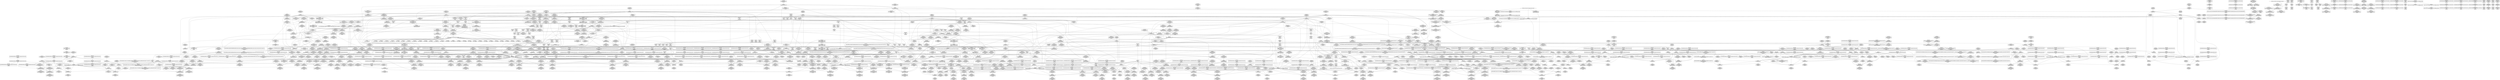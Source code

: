 digraph {
	CE0x59517c0 [shape=record,shape=Mrecord,label="{CE0x59517c0|__preempt_count_sub:_do.body|*SummSink*}"]
	CE0x590cf80 [shape=record,shape=Mrecord,label="{CE0x590cf80|GLOBAL:_task_has_perm.__warned48|Global_var:task_has_perm.__warned48}"]
	CE0x59294b0 [shape=record,shape=Mrecord,label="{CE0x59294b0|rcu_read_lock:_tmp15|include/linux/rcupdate.h,882|*SummSource*}"]
	CE0x59033a0 [shape=record,shape=Mrecord,label="{CE0x59033a0|task_has_perm:_tmp6|security/selinux/hooks.c,1525}"]
	CE0x5966c10 [shape=record,shape=Mrecord,label="{CE0x5966c10|__rcu_read_lock:_tmp4|include/linux/rcupdate.h,239|*SummSink*}"]
	CE0x58c2f60 [shape=record,shape=Mrecord,label="{CE0x58c2f60|i32_0|*Constant*}"]
	CE0x58c6aa0 [shape=record,shape=Mrecord,label="{CE0x58c6aa0|%struct.lockdep_map*_null|*Constant*|*SummSource*}"]
	CE0x58ccff0 [shape=record,shape=Mrecord,label="{CE0x58ccff0|_ret_void,_!dbg_!27717|include/linux/rcupdate.h,240}"]
	CE0x590ab70 [shape=record,shape=Mrecord,label="{CE0x590ab70|task_has_perm:_tmp53|security/selinux/hooks.c,1526|*SummSink*}"]
	CE0x58b0bb0 [shape=record,shape=Mrecord,label="{CE0x58b0bb0|selinux_ptrace_traceme:_if.end|*SummSource*}"]
	CE0x58c14e0 [shape=record,shape=Mrecord,label="{CE0x58c14e0|task_has_perm:_tmp19|security/selinux/hooks.c,1525|*SummSource*}"]
	CE0x58b3e20 [shape=record,shape=Mrecord,label="{CE0x58b3e20|selinux_ptrace_traceme:_if.then|*SummSink*}"]
	CE0x592de00 [shape=record,shape=Mrecord,label="{CE0x592de00|rcu_read_unlock:_tmp6|include/linux/rcupdate.h,933|*SummSource*}"]
	CE0x595d350 [shape=record,shape=Mrecord,label="{CE0x595d350|rcu_read_unlock:_tobool|include/linux/rcupdate.h,933|*SummSink*}"]
	CE0x59638a0 [shape=record,shape=Mrecord,label="{CE0x59638a0|i64*_getelementptr_inbounds_(_11_x_i64_,_11_x_i64_*___llvm_gcov_ctr132,_i64_0,_i64_8)|*Constant*|*SummSource*}"]
	CE0x58ee2e0 [shape=record,shape=Mrecord,label="{CE0x58ee2e0|task_has_perm:_do.body5}"]
	CE0x58cc2d0 [shape=record,shape=Mrecord,label="{CE0x58cc2d0|_call_void_rcu_lock_acquire(%struct.lockdep_map*_rcu_lock_map)_#10,_!dbg_!27711|include/linux/rcupdate.h,881}"]
	CE0x58f9bb0 [shape=record,shape=Mrecord,label="{CE0x58f9bb0|task_has_perm:_tmp29|security/selinux/hooks.c,1525|*SummSink*}"]
	CE0x58fc920 [shape=record,shape=Mrecord,label="{CE0x58fc920|_ret_void,_!dbg_!27735|include/linux/rcupdate.h,884}"]
	CE0x58fd960 [shape=record,shape=Mrecord,label="{CE0x58fd960|i64_0|*Constant*}"]
	CE0x5903e50 [shape=record,shape=Mrecord,label="{CE0x5903e50|task_has_perm:_tmp42|security/selinux/hooks.c,1526|*SummSink*}"]
	CE0x58fcda0 [shape=record,shape=Mrecord,label="{CE0x58fcda0|i64*_getelementptr_inbounds_(_11_x_i64_,_11_x_i64_*___llvm_gcov_ctr127,_i64_0,_i64_1)|*Constant*|*SummSink*}"]
	CE0x58b2fd0 [shape=record,shape=Mrecord,label="{CE0x58b2fd0|i64*_getelementptr_inbounds_(_11_x_i64_,_11_x_i64_*___llvm_gcov_ctr127,_i64_0,_i64_1)|*Constant*|*SummSource*}"]
	CE0x58c87f0 [shape=record,shape=Mrecord,label="{CE0x58c87f0|task_has_perm:_entry}"]
	CE0x595ae90 [shape=record,shape=Mrecord,label="{CE0x595ae90|rcu_read_lock:_tmp21|include/linux/rcupdate.h,884|*SummSink*}"]
	CE0x592b9e0 [shape=record,shape=Mrecord,label="{CE0x592b9e0|i8*_getelementptr_inbounds_(_25_x_i8_,_25_x_i8_*_.str45,_i32_0,_i32_0)|*Constant*}"]
	CE0x58d2b60 [shape=record,shape=Mrecord,label="{CE0x58d2b60|rcu_read_lock:_tmp6|include/linux/rcupdate.h,882|*SummSink*}"]
	CE0x58d1ab0 [shape=record,shape=Mrecord,label="{CE0x58d1ab0|task_has_perm:_call11|security/selinux/hooks.c,1526|*SummSink*}"]
	CE0x58efd30 [shape=record,shape=Mrecord,label="{CE0x58efd30|__rcu_read_lock:_tmp5|include/linux/rcupdate.h,239|*SummSource*}"]
	CE0x58cf370 [shape=record,shape=Mrecord,label="{CE0x58cf370|i32_0|*Constant*}"]
	CE0x58c4220 [shape=record,shape=Mrecord,label="{CE0x58c4220|task_has_perm:_tmp9|security/selinux/hooks.c,1525}"]
	CE0x58b24a0 [shape=record,shape=Mrecord,label="{CE0x58b24a0|task_has_perm:_tmp27|security/selinux/hooks.c,1525}"]
	CE0x5931f30 [shape=record,shape=Mrecord,label="{CE0x5931f30|__rcu_read_unlock:_do.end|*SummSink*}"]
	CE0x5946d70 [shape=record,shape=Mrecord,label="{CE0x5946d70|rcu_read_unlock:_entry}"]
	CE0x5929ea0 [shape=record,shape=Mrecord,label="{CE0x5929ea0|i64*_getelementptr_inbounds_(_11_x_i64_,_11_x_i64_*___llvm_gcov_ctr127,_i64_0,_i64_8)|*Constant*}"]
	CE0x58ff2f0 [shape=record,shape=Mrecord,label="{CE0x58ff2f0|task_has_perm:_land.lhs.true}"]
	CE0x599e4f0 [shape=record,shape=Mrecord,label="{CE0x599e4f0|COLLAPSED:_GCMRE___llvm_gcov_ctr135_internal_global_4_x_i64_zeroinitializer:_elem_0:default:}"]
	CE0x590f8e0 [shape=record,shape=Mrecord,label="{CE0x590f8e0|i64_17|*Constant*}"]
	CE0x5928a90 [shape=record,shape=Mrecord,label="{CE0x5928a90|rcu_read_lock:_tmp13|include/linux/rcupdate.h,882|*SummSink*}"]
	CE0x58c4ba0 [shape=record,shape=Mrecord,label="{CE0x58c4ba0|selinux_ptrace_traceme:_retval.0|*SummSource*}"]
	CE0x58bafd0 [shape=record,shape=Mrecord,label="{CE0x58bafd0|task_has_perm:_tmp8|security/selinux/hooks.c,1525}"]
	CE0x58c6ee0 [shape=record,shape=Mrecord,label="{CE0x58c6ee0|task_has_perm:_tmp28|security/selinux/hooks.c,1525}"]
	CE0x6ac6220 [shape=record,shape=Mrecord,label="{CE0x6ac6220|selinux_ptrace_traceme:_tmp4|security/selinux/hooks.c,1959|*SummSink*}"]
	CE0x59a5ab0 [shape=record,shape=Mrecord,label="{CE0x59a5ab0|GLOBAL:___preempt_count|Global_var:__preempt_count|*SummSink*}"]
	CE0x59bb330 [shape=record,shape=Mrecord,label="{CE0x59bb330|__preempt_count_add:_tmp6|./arch/x86/include/asm/preempt.h,73|*SummSink*}"]
	CE0x5928f00 [shape=record,shape=Mrecord,label="{CE0x5928f00|rcu_read_lock:_tmp14|include/linux/rcupdate.h,882|*SummSource*}"]
	CE0x5900270 [shape=record,shape=Mrecord,label="{CE0x5900270|task_has_perm:_tobool4|security/selinux/hooks.c,1525|*SummSource*}"]
	CE0x58b0d90 [shape=record,shape=Mrecord,label="{CE0x58b0d90|task_has_perm:_do.body10|*SummSink*}"]
	CE0x595ef50 [shape=record,shape=Mrecord,label="{CE0x595ef50|rcu_lock_acquire:_tmp3|*SummSource*}"]
	CE0x5906150 [shape=record,shape=Mrecord,label="{CE0x5906150|_call_void_lockdep_rcu_suspicious(i8*_getelementptr_inbounds_(_25_x_i8_,_25_x_i8_*_.str3,_i32_0,_i32_0),_i32_1526,_i8*_getelementptr_inbounds_(_41_x_i8_,_41_x_i8_*_.str44,_i32_0,_i32_0))_#10,_!dbg_!27771|security/selinux/hooks.c,1526|*SummSink*}"]
	CE0x58bc550 [shape=record,shape=Mrecord,label="{CE0x58bc550|task_has_perm:_tmp14|security/selinux/hooks.c,1525|*SummSource*}"]
	CE0x58ba3c0 [shape=record,shape=Mrecord,label="{CE0x58ba3c0|_call_void_lockdep_rcu_suspicious(i8*_getelementptr_inbounds_(_25_x_i8_,_25_x_i8_*_.str3,_i32_0,_i32_0),_i32_1525,_i8*_getelementptr_inbounds_(_41_x_i8_,_41_x_i8_*_.str44,_i32_0,_i32_0))_#10,_!dbg_!27734|security/selinux/hooks.c,1525|*SummSource*}"]
	CE0x5947d50 [shape=record,shape=Mrecord,label="{CE0x5947d50|rcu_read_lock:_do.body|*SummSource*}"]
	CE0x59503f0 [shape=record,shape=Mrecord,label="{CE0x59503f0|i64*_getelementptr_inbounds_(_4_x_i64_,_4_x_i64_*___llvm_gcov_ctr129,_i64_0,_i64_0)|*Constant*|*SummSource*}"]
	CE0x58d4640 [shape=record,shape=Mrecord,label="{CE0x58d4640|_call_void___rcu_read_lock()_#10,_!dbg_!27710|include/linux/rcupdate.h,879|*SummSink*}"]
	CE0x58a3200 [shape=record,shape=Mrecord,label="{CE0x58a3200|selinux_ptrace_traceme:_if.end|*SummSink*}"]
	CE0x58ed750 [shape=record,shape=Mrecord,label="{CE0x58ed750|_call_void_mcount()_#3}"]
	CE0x596ead0 [shape=record,shape=Mrecord,label="{CE0x596ead0|rcu_read_unlock:_tmp22|include/linux/rcupdate.h,935|*SummSource*}"]
	CE0x593dc50 [shape=record,shape=Mrecord,label="{CE0x593dc50|__preempt_count_add:_do.body|*SummSink*}"]
	CE0x590d840 [shape=record,shape=Mrecord,label="{CE0x590d840|0:_i8,_:_GCMR_task_has_perm.__warned48_internal_global_i8_0,_section_.data.unlikely_,_align_1:_elem_0:default:}"]
	CE0x590abe0 [shape=record,shape=Mrecord,label="{CE0x590abe0|task_has_perm:_security24|security/selinux/hooks.c,1526|*SummSink*}"]
	CE0x58c6ff0 [shape=record,shape=Mrecord,label="{CE0x58c6ff0|task_has_perm:_security|security/selinux/hooks.c,1525|*SummSource*}"]
	CE0x5969bf0 [shape=record,shape=Mrecord,label="{CE0x5969bf0|rcu_lock_release:_tmp2|*SummSource*}"]
	CE0x58e7b20 [shape=record,shape=Mrecord,label="{CE0x58e7b20|task_has_perm:_do.end6|*SummSource*}"]
	CE0x58a6030 [shape=record,shape=Mrecord,label="{CE0x58a6030|selinux_ptrace_traceme:_call|security/selinux/hooks.c,1958|*SummSink*}"]
	CE0x58ae8b0 [shape=record,shape=Mrecord,label="{CE0x58ae8b0|GLOBAL:_task_has_perm|*Constant*|*SummSource*}"]
	CE0x58ff630 [shape=record,shape=Mrecord,label="{CE0x58ff630|rcu_read_unlock:_tmp14|include/linux/rcupdate.h,933}"]
	CE0x58b63b0 [shape=record,shape=Mrecord,label="{CE0x58b63b0|i16_2|*Constant*|*SummSink*}"]
	CE0x593ba30 [shape=record,shape=Mrecord,label="{CE0x593ba30|rcu_lock_acquire:_tmp}"]
	CE0x5995460 [shape=record,shape=Mrecord,label="{CE0x5995460|rcu_lock_release:_indirectgoto}"]
	CE0x59dd4f0 [shape=record,shape=Mrecord,label="{CE0x59dd4f0|__preempt_count_add:_tmp2|*SummSink*}"]
	CE0x599e8b0 [shape=record,shape=Mrecord,label="{CE0x599e8b0|__preempt_count_sub:_do.body}"]
	CE0x58ef8e0 [shape=record,shape=Mrecord,label="{CE0x58ef8e0|_call_void_mcount()_#3|*SummSink*}"]
	CE0x58edf20 [shape=record,shape=Mrecord,label="{CE0x58edf20|rcu_read_unlock:_land.lhs.true2|*SummSource*}"]
	CE0x58a7cf0 [shape=record,shape=Mrecord,label="{CE0x58a7cf0|task_has_perm:_sid|security/selinux/hooks.c,1525}"]
	CE0x59657e0 [shape=record,shape=Mrecord,label="{CE0x59657e0|rcu_read_unlock:_tmp5|include/linux/rcupdate.h,933|*SummSink*}"]
	CE0x58ce470 [shape=record,shape=Mrecord,label="{CE0x58ce470|_ret_void,_!dbg_!27717|include/linux/rcupdate.h,419|*SummSource*}"]
	CE0x59a5dd0 [shape=record,shape=Mrecord,label="{CE0x59a5dd0|rcu_lock_acquire:_tmp4|include/linux/rcupdate.h,418|*SummSink*}"]
	CE0x599eaa0 [shape=record,shape=Mrecord,label="{CE0x599eaa0|__preempt_count_sub:_tmp5|./arch/x86/include/asm/preempt.h,77|*SummSink*}"]
	CE0x58b8ca0 [shape=record,shape=Mrecord,label="{CE0x58b8ca0|_call_void___rcu_read_lock()_#10,_!dbg_!27710|include/linux/rcupdate.h,879}"]
	CE0x590c150 [shape=record,shape=Mrecord,label="{CE0x590c150|task_has_perm:_tmp33|security/selinux/hooks.c,1526|*SummSink*}"]
	CE0x5946a90 [shape=record,shape=Mrecord,label="{CE0x5946a90|GLOBAL:_rcu_read_unlock|*Constant*|*SummSink*}"]
	CE0x58b5050 [shape=record,shape=Mrecord,label="{CE0x58b5050|task_has_perm:_tmp2|*SummSource*}"]
	CE0x58b16d0 [shape=record,shape=Mrecord,label="{CE0x58b16d0|get_current:_entry}"]
	"CONST[source:0(mediator),value:0(static)][purpose:{operation}]"
	CE0x58f6180 [shape=record,shape=Mrecord,label="{CE0x58f6180|i64*_getelementptr_inbounds_(_4_x_i64_,_4_x_i64_*___llvm_gcov_ctr128,_i64_0,_i64_3)|*Constant*|*SummSource*}"]
	CE0x58a3c60 [shape=record,shape=Mrecord,label="{CE0x58a3c60|selinux_ptrace_traceme:_tobool|security/selinux/hooks.c,1959}"]
	CE0x5907bc0 [shape=record,shape=Mrecord,label="{CE0x5907bc0|task_has_perm:_tmp48|security/selinux/hooks.c,1526|*SummSink*}"]
	CE0x5908ec0 [shape=record,shape=Mrecord,label="{CE0x5908ec0|task_has_perm:_tmp50|security/selinux/hooks.c,1526|*SummSink*}"]
	CE0x58bc1d0 [shape=record,shape=Mrecord,label="{CE0x58bc1d0|rcu_read_lock:_do.body|*SummSink*}"]
	CE0x5910330 [shape=record,shape=Mrecord,label="{CE0x5910330|i64_18|*Constant*|*SummSink*}"]
	CE0x58ee0d0 [shape=record,shape=Mrecord,label="{CE0x58ee0d0|task_has_perm:_land.lhs.true13|*SummSource*}"]
	CE0x592e620 [shape=record,shape=Mrecord,label="{CE0x592e620|__rcu_read_lock:_tmp7|include/linux/rcupdate.h,240}"]
	CE0x58bc950 [shape=record,shape=Mrecord,label="{CE0x58bc950|task_has_perm:_tmp15|security/selinux/hooks.c,1525}"]
	CE0x58cf1b0 [shape=record,shape=Mrecord,label="{CE0x58cf1b0|rcu_read_lock:_call|include/linux/rcupdate.h,882|*SummSink*}"]
	CE0x5964a70 [shape=record,shape=Mrecord,label="{CE0x5964a70|_call_void_lockdep_rcu_suspicious(i8*_getelementptr_inbounds_(_25_x_i8_,_25_x_i8_*_.str45,_i32_0,_i32_0),_i32_934,_i8*_getelementptr_inbounds_(_44_x_i8_,_44_x_i8_*_.str47,_i32_0,_i32_0))_#10,_!dbg_!27726|include/linux/rcupdate.h,933|*SummSource*}"]
	CE0x59431c0 [shape=record,shape=Mrecord,label="{CE0x59431c0|i64*_getelementptr_inbounds_(_4_x_i64_,_4_x_i64_*___llvm_gcov_ctr135,_i64_0,_i64_1)|*Constant*|*SummSink*}"]
	CE0x596bd60 [shape=record,shape=Mrecord,label="{CE0x596bd60|i32_0|*Constant*|*SummSink*}"]
	CE0x599bea0 [shape=record,shape=Mrecord,label="{CE0x599bea0|__rcu_read_unlock:_do.body|*SummSink*}"]
	CE0x595a830 [shape=record,shape=Mrecord,label="{CE0x595a830|i32_883|*Constant*|*SummSource*}"]
	CE0x5931d10 [shape=record,shape=Mrecord,label="{CE0x5931d10|rcu_lock_release:_tmp6|*SummSink*}"]
	CE0x58c38f0 [shape=record,shape=Mrecord,label="{CE0x58c38f0|task_has_perm:_tmp23|security/selinux/hooks.c,1525|*SummSource*}"]
	CE0x592adb0 [shape=record,shape=Mrecord,label="{CE0x592adb0|rcu_read_lock:_tmp18|include/linux/rcupdate.h,882|*SummSink*}"]
	CE0x596a930 [shape=record,shape=Mrecord,label="{CE0x596a930|128:_i8*,_:_CRE_48,52_}"]
	CE0x58d42a0 [shape=record,shape=Mrecord,label="{CE0x58d42a0|task_has_perm:_tmp3|*SummSource*}"]
	CE0x593d830 [shape=record,shape=Mrecord,label="{CE0x593d830|__preempt_count_add:_bb|*SummSource*}"]
	CE0x58fd590 [shape=record,shape=Mrecord,label="{CE0x58fd590|__rcu_read_lock:_tmp6|include/linux/rcupdate.h,240}"]
	CE0x58cbba0 [shape=record,shape=Mrecord,label="{CE0x58cbba0|task_has_perm:_if.end19}"]
	CE0x59abb40 [shape=record,shape=Mrecord,label="{CE0x59abb40|__rcu_read_unlock:_tmp3|*SummSink*}"]
	CE0x593a2a0 [shape=record,shape=Mrecord,label="{CE0x593a2a0|__rcu_read_unlock:_tmp5|include/linux/rcupdate.h,244|*SummSink*}"]
	CE0x58afef0 [shape=record,shape=Mrecord,label="{CE0x58afef0|selinux_ptrace_traceme:_tmp7|security/selinux/hooks.c,1960}"]
	CE0x59aa550 [shape=record,shape=Mrecord,label="{CE0x59aa550|i64*_getelementptr_inbounds_(_4_x_i64_,_4_x_i64_*___llvm_gcov_ctr135,_i64_0,_i64_3)|*Constant*|*SummSource*}"]
	CE0x595c560 [shape=record,shape=Mrecord,label="{CE0x595c560|rcu_lock_acquire:_tmp|*SummSource*}"]
	CE0x5970db0 [shape=record,shape=Mrecord,label="{CE0x5970db0|_call_void___rcu_read_unlock()_#10,_!dbg_!27734|include/linux/rcupdate.h,937|*SummSource*}"]
	CE0x5960d10 [shape=record,shape=Mrecord,label="{CE0x5960d10|rcu_lock_acquire:_tmp1|*SummSource*}"]
	CE0x58c2c70 [shape=record,shape=Mrecord,label="{CE0x58c2c70|rcu_read_lock:_entry|*SummSource*}"]
	CE0x58b5450 [shape=record,shape=Mrecord,label="{CE0x58b5450|get_current:_bb|*SummSource*}"]
	CE0x5944170 [shape=record,shape=Mrecord,label="{CE0x5944170|task_has_perm:_tmp55|security/selinux/hooks.c,1526}"]
	CE0x596d6d0 [shape=record,shape=Mrecord,label="{CE0x596d6d0|rcu_read_unlock:_tmp20|include/linux/rcupdate.h,933}"]
	CE0x599e480 [shape=record,shape=Mrecord,label="{CE0x599e480|__preempt_count_sub:_tmp}"]
	CE0x59a3550 [shape=record,shape=Mrecord,label="{CE0x59a3550|__rcu_read_lock:_do.body|*SummSink*}"]
	CE0x592bd70 [shape=record,shape=Mrecord,label="{CE0x592bd70|GLOBAL:_lockdep_rcu_suspicious|*Constant*}"]
	CE0x58bba80 [shape=record,shape=Mrecord,label="{CE0x58bba80|i64_4|*Constant*|*SummSource*}"]
	CE0x5935c20 [shape=record,shape=Mrecord,label="{CE0x5935c20|rcu_lock_release:___here|*SummSource*}"]
	CE0x58bb920 [shape=record,shape=Mrecord,label="{CE0x58bb920|task_has_perm:_tobool4|security/selinux/hooks.c,1525|*SummSink*}"]
	CE0x5992000 [shape=record,shape=Mrecord,label="{CE0x5992000|__rcu_read_lock:_bb}"]
	CE0x58bd8d0 [shape=record,shape=Mrecord,label="{CE0x58bd8d0|task_has_perm:_do.end20}"]
	CE0x589ecd0 [shape=record,shape=Mrecord,label="{CE0x589ecd0|selinux_ptrace_traceme:_tmp2|security/selinux/hooks.c,1959|*SummSource*}"]
	CE0x58d79d0 [shape=record,shape=Mrecord,label="{CE0x58d79d0|task_has_perm:_tmp12|security/selinux/hooks.c,1525|*SummSink*}"]
	CE0x5907590 [shape=record,shape=Mrecord,label="{CE0x5907590|task_has_perm:_tmp48|security/selinux/hooks.c,1526}"]
	CE0x5961530 [shape=record,shape=Mrecord,label="{CE0x5961530|_call_void___preempt_count_add(i32_1)_#10,_!dbg_!27711|include/linux/rcupdate.h,239|*SummSource*}"]
	CE0x5966030 [shape=record,shape=Mrecord,label="{CE0x5966030|rcu_read_unlock:_if.end|*SummSource*}"]
	CE0x5944280 [shape=record,shape=Mrecord,label="{CE0x5944280|task_has_perm:_tmp55|security/selinux/hooks.c,1526|*SummSource*}"]
	CE0x5968b40 [shape=record,shape=Mrecord,label="{CE0x5968b40|i64*_getelementptr_inbounds_(_4_x_i64_,_4_x_i64_*___llvm_gcov_ctr130,_i64_0,_i64_1)|*Constant*}"]
	CE0x58cdfa0 [shape=record,shape=Mrecord,label="{CE0x58cdfa0|rcu_read_unlock:_tmp13|include/linux/rcupdate.h,933|*SummSource*}"]
	CE0x59a7160 [shape=record,shape=Mrecord,label="{CE0x59a7160|__rcu_read_lock:_tmp3}"]
	CE0x58b1550 [shape=record,shape=Mrecord,label="{CE0x58b1550|i64*_getelementptr_inbounds_(_2_x_i64_,_2_x_i64_*___llvm_gcov_ctr98,_i64_0,_i64_1)|*Constant*|*SummSink*}"]
	CE0x58ab230 [shape=record,shape=Mrecord,label="{CE0x58ab230|task_has_perm:_tmp24|security/selinux/hooks.c,1525|*SummSink*}"]
	CE0x58cfe70 [shape=record,shape=Mrecord,label="{CE0x58cfe70|rcu_read_lock:_land.lhs.true|*SummSink*}"]
	CE0x5909970 [shape=record,shape=Mrecord,label="{CE0x5909970|task_has_perm:_tmp53|security/selinux/hooks.c,1526|*SummSource*}"]
	CE0x5966b30 [shape=record,shape=Mrecord,label="{CE0x5966b30|__rcu_read_lock:_tmp4|include/linux/rcupdate.h,239}"]
	CE0x58ebf60 [shape=record,shape=Mrecord,label="{CE0x58ebf60|rcu_read_unlock:_call|include/linux/rcupdate.h,933|*SummSink*}"]
	CE0x59003e0 [shape=record,shape=Mrecord,label="{CE0x59003e0|i64_7|*Constant*|*SummSource*}"]
	CE0x5971940 [shape=record,shape=Mrecord,label="{CE0x5971940|__rcu_read_unlock:_entry|*SummSink*}"]
	CE0x58ede20 [shape=record,shape=Mrecord,label="{CE0x58ede20|rcu_read_unlock:_land.lhs.true2}"]
	CE0x58f79a0 [shape=record,shape=Mrecord,label="{CE0x58f79a0|_call_void_mcount()_#3|*SummSink*}"]
	CE0x5963b40 [shape=record,shape=Mrecord,label="{CE0x5963b40|i64*_getelementptr_inbounds_(_11_x_i64_,_11_x_i64_*___llvm_gcov_ctr132,_i64_0,_i64_8)|*Constant*|*SummSink*}"]
	CE0x58c8200 [shape=record,shape=Mrecord,label="{CE0x58c8200|task_has_perm:_tmp1|*SummSink*}"]
	CE0x5902410 [shape=record,shape=Mrecord,label="{CE0x5902410|task_has_perm:_do.end22}"]
	CE0x59048b0 [shape=record,shape=Mrecord,label="{CE0x59048b0|task_has_perm:_tmp44|security/selinux/hooks.c,1526|*SummSink*}"]
	CE0x590b3a0 [shape=record,shape=Mrecord,label="{CE0x590b3a0|task_has_perm:_tmp54|security/selinux/hooks.c,1526|*SummSink*}"]
	CE0x58ffbe0 [shape=record,shape=Mrecord,label="{CE0x58ffbe0|rcu_read_unlock:_tmp15|include/linux/rcupdate.h,933}"]
	CE0x5935db0 [shape=record,shape=Mrecord,label="{CE0x5935db0|__rcu_read_lock:_tmp2}"]
	CE0x5926bb0 [shape=record,shape=Mrecord,label="{CE0x5926bb0|rcu_read_unlock:_tmp12|include/linux/rcupdate.h,933}"]
	CE0x5940c90 [shape=record,shape=Mrecord,label="{CE0x5940c90|rcu_lock_release:_tmp1}"]
	CE0x589d580 [shape=record,shape=Mrecord,label="{CE0x589d580|_call_void_mcount()_#3|*SummSink*}"]
	CE0x59073c0 [shape=record,shape=Mrecord,label="{CE0x59073c0|i64*_getelementptr_inbounds_(_24_x_i64_,_24_x_i64_*___llvm_gcov_ctr138,_i64_0,_i64_20)|*Constant*|*SummSink*}"]
	CE0x59449f0 [shape=record,shape=Mrecord,label="{CE0x59449f0|task_has_perm:_tmp56|security/selinux/hooks.c,1526|*SummSource*}"]
	CE0x58d3340 [shape=record,shape=Mrecord,label="{CE0x58d3340|GLOBAL:_rcu_read_lock.__warned|Global_var:rcu_read_lock.__warned}"]
	CE0x593a6b0 [shape=record,shape=Mrecord,label="{CE0x593a6b0|_call_void_lock_acquire(%struct.lockdep_map*_%map,_i32_0,_i32_0,_i32_2,_i32_0,_%struct.lockdep_map*_null,_i64_ptrtoint_(i8*_blockaddress(_rcu_lock_acquire,_%__here)_to_i64))_#10,_!dbg_!27716|include/linux/rcupdate.h,418|*SummSource*}"]
	CE0x59938c0 [shape=record,shape=Mrecord,label="{CE0x59938c0|i32_0|*Constant*}"]
	CE0x59a8d10 [shape=record,shape=Mrecord,label="{CE0x59a8d10|_call_void_lock_release(%struct.lockdep_map*_%map,_i32_1,_i64_ptrtoint_(i8*_blockaddress(_rcu_lock_release,_%__here)_to_i64))_#10,_!dbg_!27716|include/linux/rcupdate.h,423}"]
	CE0x596fdf0 [shape=record,shape=Mrecord,label="{CE0x596fdf0|GLOBAL:_rcu_lock_release|*Constant*|*SummSink*}"]
	CE0x596f240 [shape=record,shape=Mrecord,label="{CE0x596f240|i64*_getelementptr_inbounds_(_11_x_i64_,_11_x_i64_*___llvm_gcov_ctr132,_i64_0,_i64_9)|*Constant*|*SummSource*}"]
	CE0x596d450 [shape=record,shape=Mrecord,label="{CE0x596d450|rcu_read_unlock:_tmp19|include/linux/rcupdate.h,933|*SummSink*}"]
	CE0x58d7390 [shape=record,shape=Mrecord,label="{CE0x58d7390|task_has_perm:_tmp11|security/selinux/hooks.c,1525|*SummSource*}"]
	CE0x58c4410 [shape=record,shape=Mrecord,label="{CE0x58c4410|0:_i8,_:_GCMR_task_has_perm.__warned_internal_global_i8_0,_section_.data.unlikely_,_align_1:_elem_0:default:}"]
	CE0x594eba0 [shape=record,shape=Mrecord,label="{CE0x594eba0|__preempt_count_sub:_tmp4|./arch/x86/include/asm/preempt.h,77}"]
	CE0x599c310 [shape=record,shape=Mrecord,label="{CE0x599c310|__preempt_count_sub:_entry|*SummSink*}"]
	CE0x599f4e0 [shape=record,shape=Mrecord,label="{CE0x599f4e0|i64*_getelementptr_inbounds_(_4_x_i64_,_4_x_i64_*___llvm_gcov_ctr135,_i64_0,_i64_0)|*Constant*}"]
	CE0x58b5620 [shape=record,shape=Mrecord,label="{CE0x58b5620|get_current:_bb|*SummSink*}"]
	CE0x58b3d70 [shape=record,shape=Mrecord,label="{CE0x58b3d70|i64_1|*Constant*}"]
	CE0x589e000 [shape=record,shape=Mrecord,label="{CE0x589e000|_ret_i32_%call26,_!dbg_!27792|security/selinux/hooks.c,1528|*SummSource*}"]
	CE0x596a480 [shape=record,shape=Mrecord,label="{CE0x596a480|128:_i8*,_:_CRE_24,28_}"]
	CE0x594cdc0 [shape=record,shape=Mrecord,label="{CE0x594cdc0|__preempt_count_sub:_do.end|*SummSink*}"]
	CE0x58f6a40 [shape=record,shape=Mrecord,label="{CE0x58f6a40|rcu_read_unlock:_tmp1|*SummSink*}"]
	CE0x5903620 [shape=record,shape=Mrecord,label="{CE0x5903620|task_has_perm:_tmp6|security/selinux/hooks.c,1525|*SummSink*}"]
	CE0x58eea80 [shape=record,shape=Mrecord,label="{CE0x58eea80|task_has_perm:_tobool1|security/selinux/hooks.c,1525|*SummSink*}"]
	CE0x5902280 [shape=record,shape=Mrecord,label="{CE0x5902280|task_has_perm:_do.body5|*SummSource*}"]
	CE0x58abb60 [shape=record,shape=Mrecord,label="{CE0x58abb60|get_current:_tmp2}"]
	CE0x58a8660 [shape=record,shape=Mrecord,label="{CE0x58a8660|COLLAPSED:_GCMRE_current_task_external_global_%struct.task_struct*:_elem_0:default:}"]
	CE0x59270a0 [shape=record,shape=Mrecord,label="{CE0x59270a0|rcu_read_lock:_tmp10|include/linux/rcupdate.h,882|*SummSink*}"]
	CE0x58cde70 [shape=record,shape=Mrecord,label="{CE0x58cde70|rcu_read_unlock:_tmp13|include/linux/rcupdate.h,933}"]
	CE0x58ec5f0 [shape=record,shape=Mrecord,label="{CE0x58ec5f0|task_has_perm:_tmp38|security/selinux/hooks.c,1526|*SummSink*}"]
	CE0x58b1800 [shape=record,shape=Mrecord,label="{CE0x58b1800|selinux_ptrace_traceme:_call1|security/selinux/hooks.c,1962|*SummSource*}"]
	CE0x59aa8e0 [shape=record,shape=Mrecord,label="{CE0x59aa8e0|i64*_getelementptr_inbounds_(_4_x_i64_,_4_x_i64_*___llvm_gcov_ctr129,_i64_0,_i64_2)|*Constant*|*SummSink*}"]
	CE0x592e790 [shape=record,shape=Mrecord,label="{CE0x592e790|__rcu_read_lock:_tmp7|include/linux/rcupdate.h,240|*SummSource*}"]
	CE0x590c940 [shape=record,shape=Mrecord,label="{CE0x590c940|task_has_perm:_tmp35|security/selinux/hooks.c,1526}"]
	CE0x58d2910 [shape=record,shape=Mrecord,label="{CE0x58d2910|rcu_read_lock:_tmp6|include/linux/rcupdate.h,882}"]
	CE0x593d4b0 [shape=record,shape=Mrecord,label="{CE0x593d4b0|__rcu_read_unlock:_tmp7|include/linux/rcupdate.h,245|*SummSource*}"]
	CE0x596ab50 [shape=record,shape=Mrecord,label="{CE0x596ab50|128:_i8*,_:_CRE_56,64_}"]
	CE0x58ea450 [shape=record,shape=Mrecord,label="{CE0x58ea450|rcu_read_lock:_tmp1|*SummSource*}"]
	CE0x5941b00 [shape=record,shape=Mrecord,label="{CE0x5941b00|_call_void_mcount()_#3|*SummSink*}"]
	CE0x58ad6f0 [shape=record,shape=Mrecord,label="{CE0x58ad6f0|selinux_ptrace_traceme:_call1|security/selinux/hooks.c,1962|*SummSink*}"]
	CE0x58f7520 [shape=record,shape=Mrecord,label="{CE0x58f7520|rcu_read_lock:_if.end|*SummSource*}"]
	CE0x58d52c0 [shape=record,shape=Mrecord,label="{CE0x58d52c0|GLOBAL:_rcu_read_lock|*Constant*|*SummSink*}"]
	CE0x58ba430 [shape=record,shape=Mrecord,label="{CE0x58ba430|_call_void_lockdep_rcu_suspicious(i8*_getelementptr_inbounds_(_25_x_i8_,_25_x_i8_*_.str3,_i32_0,_i32_0),_i32_1525,_i8*_getelementptr_inbounds_(_41_x_i8_,_41_x_i8_*_.str44,_i32_0,_i32_0))_#10,_!dbg_!27734|security/selinux/hooks.c,1525|*SummSink*}"]
	CE0x51aa4f0 [shape=record,shape=Mrecord,label="{CE0x51aa4f0|selinux_ptrace_traceme:_tmp11|security/selinux/hooks.c,1963|*SummSink*}"]
	CE0x589d850 [shape=record,shape=Mrecord,label="{CE0x589d850|task_has_perm:_tmp17|security/selinux/hooks.c,1525|*SummSink*}"]
	CE0x5905330 [shape=record,shape=Mrecord,label="{CE0x5905330|task_has_perm:_tmp45|security/selinux/hooks.c,1526|*SummSink*}"]
	CE0x59aaaa0 [shape=record,shape=Mrecord,label="{CE0x59aaaa0|__preempt_count_sub:_tmp1|*SummSource*}"]
	CE0x5963260 [shape=record,shape=Mrecord,label="{CE0x5963260|rcu_read_unlock:_tmp16|include/linux/rcupdate.h,933}"]
	CE0x596e620 [shape=record,shape=Mrecord,label="{CE0x596e620|_call_void_rcu_lock_release(%struct.lockdep_map*_rcu_lock_map)_#10,_!dbg_!27733|include/linux/rcupdate.h,935}"]
	CE0x58f8520 [shape=record,shape=Mrecord,label="{CE0x58f8520|rcu_read_lock:_land.lhs.true2}"]
	CE0x589eee0 [shape=record,shape=Mrecord,label="{CE0x589eee0|selinux_ptrace_traceme:_if.then|*SummSource*}"]
	CE0x59a9c50 [shape=record,shape=Mrecord,label="{CE0x59a9c50|__rcu_read_lock:_do.body|*SummSource*}"]
	CE0x592b0f0 [shape=record,shape=Mrecord,label="{CE0x592b0f0|i8_1|*Constant*}"]
	CE0x58b9940 [shape=record,shape=Mrecord,label="{CE0x58b9940|i64*_getelementptr_inbounds_(_24_x_i64_,_24_x_i64_*___llvm_gcov_ctr138,_i64_0,_i64_12)|*Constant*}"]
	CE0x5935670 [shape=record,shape=Mrecord,label="{CE0x5935670|rcu_lock_acquire:_tmp6}"]
	CE0x589ee30 [shape=record,shape=Mrecord,label="{CE0x589ee30|GLOBAL:___llvm_gcov_ctr137|Global_var:__llvm_gcov_ctr137|*SummSink*}"]
	CE0x58c86a0 [shape=record,shape=Mrecord,label="{CE0x58c86a0|selinux_ptrace_traceme:_call2|security/selinux/hooks.c,1962|*SummSource*}"]
	CE0x58a94d0 [shape=record,shape=Mrecord,label="{CE0x58a94d0|task_has_perm:_tsk2|Function::task_has_perm&Arg::tsk2::}"]
	CE0x58b6110 [shape=record,shape=Mrecord,label="{CE0x58b6110|i16_2|*Constant*}"]
	CE0x589eb30 [shape=record,shape=Mrecord,label="{CE0x589eb30|selinux_ptrace_traceme:_tmp|*SummSource*}"]
	CE0x58f6630 [shape=record,shape=Mrecord,label="{CE0x58f6630|rcu_read_lock:_tmp|*SummSource*}"]
	CE0x5944fe0 [shape=record,shape=Mrecord,label="{CE0x5944fe0|task_has_perm:_sid25|security/selinux/hooks.c,1526|*SummSource*}"]
	CE0x58bdcd0 [shape=record,shape=Mrecord,label="{CE0x58bdcd0|task_has_perm:_tmp16|security/selinux/hooks.c,1525|*SummSink*}"]
	CE0x59317d0 [shape=record,shape=Mrecord,label="{CE0x59317d0|i64_4|*Constant*}"]
	CE0x59266d0 [shape=record,shape=Mrecord,label="{CE0x59266d0|rcu_read_unlock:_tmp11|include/linux/rcupdate.h,933}"]
	CE0x590ebf0 [shape=record,shape=Mrecord,label="{CE0x590ebf0|task_has_perm:_tmp37|security/selinux/hooks.c,1526|*SummSource*}"]
	CE0x592d860 [shape=record,shape=Mrecord,label="{CE0x592d860|GLOBAL:_rcu_lock_acquire|*Constant*|*SummSource*}"]
	CE0x58f5410 [shape=record,shape=Mrecord,label="{CE0x58f5410|rcu_read_lock:_tmp5|include/linux/rcupdate.h,882|*SummSource*}"]
	CE0x599fc10 [shape=record,shape=Mrecord,label="{CE0x599fc10|__preempt_count_sub:_tmp3}"]
	CE0x59b0a00 [shape=record,shape=Mrecord,label="{CE0x59b0a00|i64*_getelementptr_inbounds_(_4_x_i64_,_4_x_i64_*___llvm_gcov_ctr134,_i64_0,_i64_3)|*Constant*}"]
	CE0x58d6d60 [shape=record,shape=Mrecord,label="{CE0x58d6d60|task_has_perm:_if.end|*SummSink*}"]
	CE0x5907f60 [shape=record,shape=Mrecord,label="{CE0x5907f60|task_has_perm:_tmp49|security/selinux/hooks.c,1526}"]
	CE0x590fe40 [shape=record,shape=Mrecord,label="{CE0x590fe40|i64_17|*Constant*|*SummSource*}"]
	CE0x58cc930 [shape=record,shape=Mrecord,label="{CE0x58cc930|rcu_read_lock:_bb|*SummSink*}"]
	CE0x58a57f0 [shape=record,shape=Mrecord,label="{CE0x58a57f0|selinux_ptrace_traceme:_bb}"]
	CE0x5906e70 [shape=record,shape=Mrecord,label="{CE0x5906e70|task_has_perm:_tmp47|security/selinux/hooks.c,1526}"]
	CE0x58b6580 [shape=record,shape=Mrecord,label="{CE0x58b6580|avc_has_perm:_tclass|Function::avc_has_perm&Arg::tclass::|*SummSource*}"]
	CE0x596a030 [shape=record,shape=Mrecord,label="{CE0x596a030|rcu_read_unlock:_bb|*SummSink*}"]
	CE0x593dad0 [shape=record,shape=Mrecord,label="{CE0x593dad0|__preempt_count_add:_do.body|*SummSource*}"]
	CE0x596ad70 [shape=record,shape=Mrecord,label="{CE0x596ad70|128:_i8*,_:_CRE_72,80_}"]
	CE0x58c8a90 [shape=record,shape=Mrecord,label="{CE0x58c8a90|task_has_perm:_tmp8|security/selinux/hooks.c,1525|*SummSink*}"]
	CE0x58d11a0 [shape=record,shape=Mrecord,label="{CE0x58d11a0|task_has_perm:_call11|security/selinux/hooks.c,1526}"]
	CE0x590c590 [shape=record,shape=Mrecord,label="{CE0x590c590|task_has_perm:_tmp34|security/selinux/hooks.c,1526|*SummSource*}"]
	CE0x58bf8e0 [shape=record,shape=Mrecord,label="{CE0x58bf8e0|_call_void_mcount()_#3}"]
	CE0x59bbd40 [shape=record,shape=Mrecord,label="{CE0x59bbd40|i64*_getelementptr_inbounds_(_4_x_i64_,_4_x_i64_*___llvm_gcov_ctr129,_i64_0,_i64_1)|*Constant*}"]
	CE0x59e84e0 [shape=record,shape=Mrecord,label="{CE0x59e84e0|_call_void_mcount()_#3}"]
	CE0x5926ce0 [shape=record,shape=Mrecord,label="{CE0x5926ce0|rcu_read_unlock:_tmp12|include/linux/rcupdate.h,933|*SummSource*}"]
	CE0x593a640 [shape=record,shape=Mrecord,label="{CE0x593a640|i64*_getelementptr_inbounds_(_4_x_i64_,_4_x_i64_*___llvm_gcov_ctr130,_i64_0,_i64_3)|*Constant*}"]
	CE0x599c480 [shape=record,shape=Mrecord,label="{CE0x599c480|_ret_void,_!dbg_!27720|./arch/x86/include/asm/preempt.h,78}"]
	CE0x58fc5c0 [shape=record,shape=Mrecord,label="{CE0x58fc5c0|%struct.task_struct*_(%struct.task_struct**)*_asm_movq_%gs:$_1:P_,$0_,_r,im,_dirflag_,_fpsr_,_flags_}"]
	CE0x58d83f0 [shape=record,shape=Mrecord,label="{CE0x58d83f0|_ret_void,_!dbg_!27719|./arch/x86/include/asm/preempt.h,73|*SummSink*}"]
	CE0x5929860 [shape=record,shape=Mrecord,label="{CE0x5929860|rcu_read_lock:_tmp16|include/linux/rcupdate.h,882}"]
	CE0x58cfc80 [shape=record,shape=Mrecord,label="{CE0x58cfc80|rcu_read_lock:_do.end|*SummSink*}"]
	CE0x5900110 [shape=record,shape=Mrecord,label="{CE0x5900110|_ret_void,_!dbg_!27719|./arch/x86/include/asm/preempt.h,73|*SummSource*}"]
	CE0x58aecc0 [shape=record,shape=Mrecord,label="{CE0x58aecc0|task_has_perm:_tmp5|security/selinux/hooks.c,1525|*SummSink*}"]
	CE0x58d3f60 [shape=record,shape=Mrecord,label="{CE0x58d3f60|i64*_getelementptr_inbounds_(_2_x_i64_,_2_x_i64_*___llvm_gcov_ctr98,_i64_0,_i64_0)|*Constant*|*SummSink*}"]
	CE0x58f7c20 [shape=record,shape=Mrecord,label="{CE0x58f7c20|GLOBAL:___rcu_read_lock|*Constant*|*SummSource*}"]
	CE0x58a4cf0 [shape=record,shape=Mrecord,label="{CE0x58a4cf0|GLOBAL:___llvm_gcov_ctr137|Global_var:__llvm_gcov_ctr137|*SummSource*}"]
	CE0x58e25f0 [shape=record,shape=Mrecord,label="{CE0x58e25f0|selinux_ptrace_traceme:_tmp9|security/selinux/hooks.c,1962|*SummSource*}"]
	CE0x5926f30 [shape=record,shape=Mrecord,label="{CE0x5926f30|rcu_read_lock:_tmp10|include/linux/rcupdate.h,882|*SummSource*}"]
	CE0x58be750 [shape=record,shape=Mrecord,label="{CE0x58be750|i64_3|*Constant*}"]
	CE0x58b41b0 [shape=record,shape=Mrecord,label="{CE0x58b41b0|COLLAPSED:_GCMRE___llvm_gcov_ctr128_internal_global_4_x_i64_zeroinitializer:_elem_0:default:}"]
	CE0x58b0070 [shape=record,shape=Mrecord,label="{CE0x58b0070|_ret_%struct.task_struct*_%tmp4,_!dbg_!27714|./arch/x86/include/asm/current.h,14|*SummSource*}"]
	CE0x59702b0 [shape=record,shape=Mrecord,label="{CE0x59702b0|_ret_void,_!dbg_!27717|include/linux/rcupdate.h,424|*SummSink*}"]
	CE0x592ab10 [shape=record,shape=Mrecord,label="{CE0x592ab10|rcu_read_lock:_tmp18|include/linux/rcupdate.h,882}"]
	CE0x58d49c0 [shape=record,shape=Mrecord,label="{CE0x58d49c0|i64*_getelementptr_inbounds_(_24_x_i64_,_24_x_i64_*___llvm_gcov_ctr138,_i64_0,_i64_0)|*Constant*|*SummSource*}"]
	CE0x58f6550 [shape=record,shape=Mrecord,label="{CE0x58f6550|rcu_read_lock:_tmp}"]
	CE0x58c4790 [shape=record,shape=Mrecord,label="{CE0x58c4790|task_has_perm:_tmp9|security/selinux/hooks.c,1525|*SummSink*}"]
	CE0x59006b0 [shape=record,shape=Mrecord,label="{CE0x59006b0|i64*_getelementptr_inbounds_(_24_x_i64_,_24_x_i64_*___llvm_gcov_ctr138,_i64_0,_i64_8)|*Constant*|*SummSink*}"]
	CE0x58c1bb0 [shape=record,shape=Mrecord,label="{CE0x58c1bb0|i8_1|*Constant*|*SummSink*}"]
	CE0x5955dc0 [shape=record,shape=Mrecord,label="{CE0x5955dc0|i64*_getelementptr_inbounds_(_4_x_i64_,_4_x_i64_*___llvm_gcov_ctr135,_i64_0,_i64_2)|*Constant*|*SummSource*}"]
	CE0x593bfe0 [shape=record,shape=Mrecord,label="{CE0x593bfe0|i64*_getelementptr_inbounds_(_4_x_i64_,_4_x_i64_*___llvm_gcov_ctr130,_i64_0,_i64_0)|*Constant*}"]
	CE0x58cc7b0 [shape=record,shape=Mrecord,label="{CE0x58cc7b0|rcu_read_lock:_bb}"]
	CE0x596dea0 [shape=record,shape=Mrecord,label="{CE0x596dea0|rcu_read_unlock:_tmp21|include/linux/rcupdate.h,935}"]
	CE0x596b810 [shape=record,shape=Mrecord,label="{CE0x596b810|128:_i8*,_:_CRE_152,160_}"]
	CE0x59605f0 [shape=record,shape=Mrecord,label="{CE0x59605f0|i64*_getelementptr_inbounds_(_4_x_i64_,_4_x_i64_*___llvm_gcov_ctr133,_i64_0,_i64_1)|*Constant*|*SummSource*}"]
	CE0x589d470 [shape=record,shape=Mrecord,label="{CE0x589d470|_call_void_mcount()_#3|*SummSource*}"]
	CE0x59313a0 [shape=record,shape=Mrecord,label="{CE0x59313a0|rcu_read_lock:_tobool1|include/linux/rcupdate.h,882}"]
	CE0x58e9af0 [shape=record,shape=Mrecord,label="{CE0x58e9af0|rcu_read_unlock:_tmp|*SummSink*}"]
	CE0x5935550 [shape=record,shape=Mrecord,label="{CE0x5935550|i64*_getelementptr_inbounds_(_4_x_i64_,_4_x_i64_*___llvm_gcov_ctr130,_i64_0,_i64_3)|*Constant*|*SummSource*}"]
	CE0x58bebf0 [shape=record,shape=Mrecord,label="{CE0x58bebf0|i64*_getelementptr_inbounds_(_6_x_i64_,_6_x_i64_*___llvm_gcov_ctr137,_i64_0,_i64_3)|*Constant*|*SummSink*}"]
	CE0x59ab660 [shape=record,shape=Mrecord,label="{CE0x59ab660|__preempt_count_sub:_entry}"]
	CE0x593a7e0 [shape=record,shape=Mrecord,label="{CE0x593a7e0|_call_void_lock_acquire(%struct.lockdep_map*_%map,_i32_0,_i32_0,_i32_2,_i32_0,_%struct.lockdep_map*_null,_i64_ptrtoint_(i8*_blockaddress(_rcu_lock_acquire,_%__here)_to_i64))_#10,_!dbg_!27716|include/linux/rcupdate.h,418|*SummSink*}"]
	CE0x590c460 [shape=record,shape=Mrecord,label="{CE0x590c460|task_has_perm:_tmp34|security/selinux/hooks.c,1526}"]
	CE0x58beda0 [shape=record,shape=Mrecord,label="{CE0x58beda0|i64*_getelementptr_inbounds_(_6_x_i64_,_6_x_i64_*___llvm_gcov_ctr137,_i64_0,_i64_0)|*Constant*|*SummSource*}"]
	CE0x5901440 [shape=record,shape=Mrecord,label="{CE0x5901440|task_has_perm:_tmp20|security/selinux/hooks.c,1525|*SummSink*}"]
	CE0x58a6cd0 [shape=record,shape=Mrecord,label="{CE0x58a6cd0|GLOBAL:_get_current|*Constant*|*SummSource*}"]
	CE0x58c75e0 [shape=record,shape=Mrecord,label="{CE0x58c75e0|i64*_getelementptr_inbounds_(_6_x_i64_,_6_x_i64_*___llvm_gcov_ctr137,_i64_0,_i64_3)|*Constant*}"]
	CE0x5950650 [shape=record,shape=Mrecord,label="{CE0x5950650|__preempt_count_add:_tmp}"]
	CE0x58a3d10 [shape=record,shape=Mrecord,label="{CE0x58a3d10|selinux_ptrace_traceme:_tmp1}"]
	CE0x58fc0f0 [shape=record,shape=Mrecord,label="{CE0x58fc0f0|GLOBAL:_task_has_perm.__warned|Global_var:task_has_perm.__warned|*SummSink*}"]
	CE0x596dd30 [shape=record,shape=Mrecord,label="{CE0x596dd30|i64*_getelementptr_inbounds_(_11_x_i64_,_11_x_i64_*___llvm_gcov_ctr132,_i64_0,_i64_10)|*Constant*}"]
	CE0x58bbb50 [shape=record,shape=Mrecord,label="{CE0x58bbb50|i64_4|*Constant*|*SummSink*}"]
	CE0x58d3030 [shape=record,shape=Mrecord,label="{CE0x58d3030|rcu_read_lock:_tmp7|include/linux/rcupdate.h,882|*SummSink*}"]
	CE0x58b2240 [shape=record,shape=Mrecord,label="{CE0x58b2240|i64*_getelementptr_inbounds_(_24_x_i64_,_24_x_i64_*___llvm_gcov_ctr138,_i64_0,_i64_12)|*Constant*|*SummSink*}"]
	CE0x5959ab0 [shape=record,shape=Mrecord,label="{CE0x5959ab0|rcu_read_lock:_tmp20|include/linux/rcupdate.h,882|*SummSource*}"]
	CE0x58e8da0 [shape=record,shape=Mrecord,label="{CE0x58e8da0|task_has_perm:_tmp13|security/selinux/hooks.c,1525|*SummSink*}"]
	CE0x594ec80 [shape=record,shape=Mrecord,label="{CE0x594ec80|__preempt_count_sub:_tmp4|./arch/x86/include/asm/preempt.h,77|*SummSink*}"]
	CE0x59a8a60 [shape=record,shape=Mrecord,label="{CE0x59a8a60|rcu_lock_release:_tmp4|include/linux/rcupdate.h,423|*SummSink*}"]
	CE0x58d34c0 [shape=record,shape=Mrecord,label="{CE0x58d34c0|GLOBAL:_rcu_read_lock.__warned|Global_var:rcu_read_lock.__warned|*SummSource*}"]
	CE0x590df20 [shape=record,shape=Mrecord,label="{CE0x590df20|i64_15|*Constant*}"]
	CE0x59be910 [shape=record,shape=Mrecord,label="{CE0x59be910|__preempt_count_sub:_bb|*SummSink*}"]
	CE0x59a6ea0 [shape=record,shape=Mrecord,label="{CE0x59a6ea0|__rcu_read_lock:_tmp|*SummSource*}"]
	CE0x5946de0 [shape=record,shape=Mrecord,label="{CE0x5946de0|rcu_read_unlock:_entry|*SummSink*}"]
	CE0x58fca30 [shape=record,shape=Mrecord,label="{CE0x58fca30|_ret_void,_!dbg_!27735|include/linux/rcupdate.h,884|*SummSource*}"]
	CE0x595eb90 [shape=record,shape=Mrecord,label="{CE0x595eb90|rcu_read_unlock:_do.body}"]
	CE0x596a320 [shape=record,shape=Mrecord,label="{CE0x596a320|128:_i8*,_:_CRE_16,20_}"]
	"CONST[source:2(external),value:2(dynamic)][purpose:{object}]"
	CE0x58e9830 [shape=record,shape=Mrecord,label="{CE0x58e9830|rcu_read_lock:_tobool1|include/linux/rcupdate.h,882|*SummSink*}"]
	CE0x5946040 [shape=record,shape=Mrecord,label="{CE0x5946040|task_has_perm:_tmp57|security/selinux/hooks.c,1526}"]
	CE0x595c070 [shape=record,shape=Mrecord,label="{CE0x595c070|rcu_read_unlock:_tobool|include/linux/rcupdate.h,933|*SummSource*}"]
	CE0x593a490 [shape=record,shape=Mrecord,label="{CE0x593a490|__rcu_read_unlock:_tmp5|include/linux/rcupdate.h,244}"]
	CE0x58c85a0 [shape=record,shape=Mrecord,label="{CE0x58c85a0|selinux_ptrace_traceme:_call2|security/selinux/hooks.c,1962}"]
	CE0x58f7400 [shape=record,shape=Mrecord,label="{CE0x58f7400|rcu_read_lock:_if.end}"]
	CE0x58b0ed0 [shape=record,shape=Mrecord,label="{CE0x58b0ed0|task_has_perm:_do.body21}"]
	CE0x59506c0 [shape=record,shape=Mrecord,label="{CE0x59506c0|COLLAPSED:_GCMRE___llvm_gcov_ctr129_internal_global_4_x_i64_zeroinitializer:_elem_0:default:}"]
	CE0x592cda0 [shape=record,shape=Mrecord,label="{CE0x592cda0|rcu_read_unlock:_tmp3|*SummSink*}"]
	CE0x58e9b60 [shape=record,shape=Mrecord,label="{CE0x58e9b60|i64*_getelementptr_inbounds_(_11_x_i64_,_11_x_i64_*___llvm_gcov_ctr132,_i64_0,_i64_1)|*Constant*|*SummSink*}"]
	CE0x58c13a0 [shape=record,shape=Mrecord,label="{CE0x58c13a0|_ret_i32_%retval.0,_!dbg_!27723|security/selinux/hooks.c,1963}"]
	CE0x58d7730 [shape=record,shape=Mrecord,label="{CE0x58d7730|task_has_perm:_tmp12|security/selinux/hooks.c,1525}"]
	CE0x59bc1c0 [shape=record,shape=Mrecord,label="{CE0x59bc1c0|i64*_getelementptr_inbounds_(_4_x_i64_,_4_x_i64_*___llvm_gcov_ctr135,_i64_0,_i64_0)|*Constant*|*SummSink*}"]
	CE0x58da730 [shape=record,shape=Mrecord,label="{CE0x58da730|task_has_perm:_entry|*SummSink*}"]
	CE0x58c63d0 [shape=record,shape=Mrecord,label="{CE0x58c63d0|i32_2|*Constant*}"]
	CE0x59401b0 [shape=record,shape=Mrecord,label="{CE0x59401b0|rcu_lock_acquire:_tmp4|include/linux/rcupdate.h,418|*SummSource*}"]
	CE0x58cdaa0 [shape=record,shape=Mrecord,label="{CE0x58cdaa0|i64*_getelementptr_inbounds_(_4_x_i64_,_4_x_i64_*___llvm_gcov_ctr128,_i64_0,_i64_0)|*Constant*|*SummSource*}"]
	CE0x5904610 [shape=record,shape=Mrecord,label="{CE0x5904610|task_has_perm:_tmp44|security/selinux/hooks.c,1526}"]
	CE0x595d950 [shape=record,shape=Mrecord,label="{CE0x595d950|rcu_read_unlock:_do.body|*SummSink*}"]
	CE0x58eac70 [shape=record,shape=Mrecord,label="{CE0x58eac70|i64_5|*Constant*|*SummSource*}"]
	CE0x5927320 [shape=record,shape=Mrecord,label="{CE0x5927320|rcu_read_lock:_tmp11|include/linux/rcupdate.h,882}"]
	CE0x5904130 [shape=record,shape=Mrecord,label="{CE0x5904130|task_has_perm:_tmp43|security/selinux/hooks.c,1526}"]
	CE0x58b5a90 [shape=record,shape=Mrecord,label="{CE0x58b5a90|task_has_perm:_tobool|security/selinux/hooks.c,1525|*SummSink*}"]
	CE0x5907730 [shape=record,shape=Mrecord,label="{CE0x5907730|task_has_perm:_tmp48|security/selinux/hooks.c,1526|*SummSource*}"]
	CE0x5994fa0 [shape=record,shape=Mrecord,label="{CE0x5994fa0|i8*_undef|*Constant*|*SummSource*}"]
	CE0x59946d0 [shape=record,shape=Mrecord,label="{CE0x59946d0|i8*_undef|*Constant*}"]
	CE0x5947b10 [shape=record,shape=Mrecord,label="{CE0x5947b10|_ret_i32_%retval.0,_!dbg_!27728|security/selinux/avc.c,775|*SummSink*}"]
	CE0x58da6c0 [shape=record,shape=Mrecord,label="{CE0x58da6c0|task_has_perm:_tsk1|Function::task_has_perm&Arg::tsk1::}"]
	CE0x58fd2f0 [shape=record,shape=Mrecord,label="{CE0x58fd2f0|task_has_perm:_if.then|*SummSink*}"]
	CE0x5900910 [shape=record,shape=Mrecord,label="{CE0x5900910|task_has_perm:_tmp14|security/selinux/hooks.c,1525}"]
	CE0x5959560 [shape=record,shape=Mrecord,label="{CE0x5959560|rcu_read_lock:_tmp19|include/linux/rcupdate.h,882|*SummSource*}"]
	CE0x589ed80 [shape=record,shape=Mrecord,label="{CE0x589ed80|selinux_ptrace_traceme:_tmp|*SummSink*}"]
	CE0x59e6eb0 [shape=record,shape=Mrecord,label="{CE0x59e6eb0|i64*_getelementptr_inbounds_(_4_x_i64_,_4_x_i64_*___llvm_gcov_ctr135,_i64_0,_i64_0)|*Constant*|*SummSource*}"]
	CE0x59a3ae0 [shape=record,shape=Mrecord,label="{CE0x59a3ae0|i64*_getelementptr_inbounds_(_4_x_i64_,_4_x_i64_*___llvm_gcov_ctr133,_i64_0,_i64_3)|*Constant*}"]
	CE0x58ed4c0 [shape=record,shape=Mrecord,label="{CE0x58ed4c0|rcu_read_lock:_tmp3|*SummSink*}"]
	CE0x58b6f50 [shape=record,shape=Mrecord,label="{CE0x58b6f50|%struct.common_audit_data*_null|*Constant*|*SummSink*}"]
	CE0x58d6780 [shape=record,shape=Mrecord,label="{CE0x58d6780|rcu_read_unlock:_tmp4|include/linux/rcupdate.h,933|*SummSink*}"]
	CE0x596aa40 [shape=record,shape=Mrecord,label="{CE0x596aa40|128:_i8*,_:_CRE_52,56_}"]
	CE0x58b0000 [shape=record,shape=Mrecord,label="{CE0x58b0000|GLOBAL:_cap_ptrace_traceme|*Constant*|*SummSource*}"]
	CE0x58f3a60 [shape=record,shape=Mrecord,label="{CE0x58f3a60|i8*_getelementptr_inbounds_(_41_x_i8_,_41_x_i8_*_.str44,_i32_0,_i32_0)|*Constant*|*SummSource*}"]
	CE0x58d4110 [shape=record,shape=Mrecord,label="{CE0x58d4110|get_current:_tmp4|./arch/x86/include/asm/current.h,14}"]
	CE0x58f3600 [shape=record,shape=Mrecord,label="{CE0x58f3600|i32_(i32,_i32,_i16,_i32,_%struct.common_audit_data*)*_bitcast_(i32_(i32,_i32,_i16,_i32,_%struct.common_audit_data.495*)*_avc_has_perm_to_i32_(i32,_i32,_i16,_i32,_%struct.common_audit_data*)*)|*Constant*}"]
	CE0x58c93d0 [shape=record,shape=Mrecord,label="{CE0x58c93d0|task_has_perm:_perms|Function::task_has_perm&Arg::perms::|*SummSource*}"]
	CE0x59a2c20 [shape=record,shape=Mrecord,label="{CE0x59a2c20|__rcu_read_unlock:_tmp1}"]
	CE0x596e170 [shape=record,shape=Mrecord,label="{CE0x596e170|i64*_getelementptr_inbounds_(_11_x_i64_,_11_x_i64_*___llvm_gcov_ctr132,_i64_0,_i64_10)|*Constant*|*SummSource*}"]
	CE0x595c980 [shape=record,shape=Mrecord,label="{CE0x595c980|rcu_read_unlock:_tmp}"]
	CE0x5933450 [shape=record,shape=Mrecord,label="{CE0x5933450|__preempt_count_add:_tmp|*SummSink*}"]
	CE0x5926970 [shape=record,shape=Mrecord,label="{CE0x5926970|rcu_read_unlock:_tmp11|include/linux/rcupdate.h,933|*SummSink*}"]
	CE0x58aa930 [shape=record,shape=Mrecord,label="{CE0x58aa930|task_has_perm:_tobool4|security/selinux/hooks.c,1525}"]
	CE0x5966ba0 [shape=record,shape=Mrecord,label="{CE0x5966ba0|__rcu_read_lock:_tmp4|include/linux/rcupdate.h,239|*SummSource*}"]
	CE0x58ed7c0 [shape=record,shape=Mrecord,label="{CE0x58ed7c0|task_has_perm:_real_cred|security/selinux/hooks.c,1525}"]
	CE0x596b3d0 [shape=record,shape=Mrecord,label="{CE0x596b3d0|128:_i8*,_:_CRE_120,128_}"]
	CE0x59678f0 [shape=record,shape=Mrecord,label="{CE0x59678f0|rcu_lock_release:_tmp3}"]
	CE0x58f68f0 [shape=record,shape=Mrecord,label="{CE0x58f68f0|rcu_read_unlock:_tmp1|*SummSource*}"]
	CE0x596e480 [shape=record,shape=Mrecord,label="{CE0x596e480|rcu_read_unlock:_tmp22|include/linux/rcupdate.h,935|*SummSink*}"]
	CE0x599fa40 [shape=record,shape=Mrecord,label="{CE0x599fa40|__preempt_count_add:_tmp4|./arch/x86/include/asm/preempt.h,72}"]
	CE0x59aa720 [shape=record,shape=Mrecord,label="{CE0x59aa720|i64*_getelementptr_inbounds_(_4_x_i64_,_4_x_i64_*___llvm_gcov_ctr129,_i64_0,_i64_2)|*Constant*|*SummSource*}"]
	CE0x5902c80 [shape=record,shape=Mrecord,label="{CE0x5902c80|rcu_read_unlock:_call3|include/linux/rcupdate.h,933|*SummSink*}"]
	CE0x58cd910 [shape=record,shape=Mrecord,label="{CE0x58cd910|i64*_getelementptr_inbounds_(_4_x_i64_,_4_x_i64_*___llvm_gcov_ctr128,_i64_0,_i64_0)|*Constant*}"]
	CE0x58a7160 [shape=record,shape=Mrecord,label="{CE0x58a7160|task_has_perm:_tsk2|Function::task_has_perm&Arg::tsk2::|*SummSink*}"]
	CE0x599ca10 [shape=record,shape=Mrecord,label="{CE0x599ca10|i64*_getelementptr_inbounds_(_4_x_i64_,_4_x_i64_*___llvm_gcov_ctr134,_i64_0,_i64_0)|*Constant*|*SummSink*}"]
	CE0x5928860 [shape=record,shape=Mrecord,label="{CE0x5928860|rcu_read_lock:_tmp13|include/linux/rcupdate.h,882}"]
	CE0x5909500 [shape=record,shape=Mrecord,label="{CE0x5909500|i64*_getelementptr_inbounds_(_24_x_i64_,_24_x_i64_*___llvm_gcov_ctr138,_i64_0,_i64_22)|*Constant*}"]
	CE0x58f39f0 [shape=record,shape=Mrecord,label="{CE0x58f39f0|i8*_getelementptr_inbounds_(_41_x_i8_,_41_x_i8_*_.str44,_i32_0,_i32_0)|*Constant*}"]
	CE0x59a78b0 [shape=record,shape=Mrecord,label="{CE0x59a78b0|__preempt_count_sub:_tmp7|./arch/x86/include/asm/preempt.h,78}"]
	CE0x596b5f0 [shape=record,shape=Mrecord,label="{CE0x596b5f0|128:_i8*,_:_CRE_136,144_}"]
	CE0x596ae80 [shape=record,shape=Mrecord,label="{CE0x596ae80|128:_i8*,_:_CRE_80,88_}"]
	CE0x5933eb0 [shape=record,shape=Mrecord,label="{CE0x5933eb0|__rcu_read_lock:_do.end|*SummSource*}"]
	CE0x58d9150 [shape=record,shape=Mrecord,label="{CE0x58d9150|avc_has_perm:_ssid|Function::avc_has_perm&Arg::ssid::|*SummSink*}"]
	CE0x59715d0 [shape=record,shape=Mrecord,label="{CE0x59715d0|__rcu_read_unlock:_entry}"]
	CE0x58b5210 [shape=record,shape=Mrecord,label="{CE0x58b5210|i64_0|*Constant*|*SummSource*}"]
	CE0x58b3260 [shape=record,shape=Mrecord,label="{CE0x58b3260|task_has_perm:_bb|*SummSink*}"]
	CE0x595ff20 [shape=record,shape=Mrecord,label="{CE0x595ff20|rcu_read_unlock:_tmp7|include/linux/rcupdate.h,933|*SummSink*}"]
	CE0x59611e0 [shape=record,shape=Mrecord,label="{CE0x59611e0|GLOBAL:_rcu_read_unlock.__warned|Global_var:rcu_read_unlock.__warned|*SummSink*}"]
	CE0x5903060 [shape=record,shape=Mrecord,label="{CE0x5903060|rcu_read_lock:_tmp2}"]
	CE0x58b1bd0 [shape=record,shape=Mrecord,label="{CE0x58b1bd0|i64_1|*Constant*}"]
	CE0x59aa4e0 [shape=record,shape=Mrecord,label="{CE0x59aa4e0|GLOBAL:___preempt_count|Global_var:__preempt_count}"]
	CE0x5965f00 [shape=record,shape=Mrecord,label="{CE0x5965f00|rcu_read_unlock:_if.end}"]
	CE0x5964020 [shape=record,shape=Mrecord,label="{CE0x5964020|rcu_read_unlock:_tmp17|include/linux/rcupdate.h,933|*SummSource*}"]
	CE0x595b670 [shape=record,shape=Mrecord,label="{CE0x595b670|rcu_read_lock:_tmp22|include/linux/rcupdate.h,884|*SummSource*}"]
	CE0x58d18a0 [shape=record,shape=Mrecord,label="{CE0x58d18a0|task_has_perm:_call11|security/selinux/hooks.c,1526|*SummSource*}"]
	CE0x58a9e50 [shape=record,shape=Mrecord,label="{CE0x58a9e50|GLOBAL:_rcu_read_lock|*Constant*}"]
	CE0x58a6ff0 [shape=record,shape=Mrecord,label="{CE0x58a6ff0|task_has_perm:_tsk2|Function::task_has_perm&Arg::tsk2::|*SummSource*}"]
	CE0x58bead0 [shape=record,shape=Mrecord,label="{CE0x58bead0|i64_2|*Constant*}"]
	CE0x58d29f0 [shape=record,shape=Mrecord,label="{CE0x58d29f0|rcu_read_lock:_tmp6|include/linux/rcupdate.h,882|*SummSource*}"]
	CE0x5967ed0 [shape=record,shape=Mrecord,label="{CE0x5967ed0|rcu_read_unlock:_tmp10|include/linux/rcupdate.h,933}"]
	CE0x59616a0 [shape=record,shape=Mrecord,label="{CE0x59616a0|_call_void___preempt_count_add(i32_1)_#10,_!dbg_!27711|include/linux/rcupdate.h,239|*SummSink*}"]
	CE0x5963390 [shape=record,shape=Mrecord,label="{CE0x5963390|rcu_read_unlock:_tmp16|include/linux/rcupdate.h,933|*SummSource*}"]
	CE0x58b6d90 [shape=record,shape=Mrecord,label="{CE0x58b6d90|_ret_i32_%retval.0,_!dbg_!27728|security/selinux/avc.c,775}"]
	CE0x596f1d0 [shape=record,shape=Mrecord,label="{CE0x596f1d0|i64*_getelementptr_inbounds_(_11_x_i64_,_11_x_i64_*___llvm_gcov_ctr132,_i64_0,_i64_9)|*Constant*}"]
	CE0x5995520 [shape=record,shape=Mrecord,label="{CE0x5995520|rcu_lock_release:_indirectgoto|*SummSource*}"]
	CE0x58f3f90 [shape=record,shape=Mrecord,label="{CE0x58f3f90|i64*_getelementptr_inbounds_(_24_x_i64_,_24_x_i64_*___llvm_gcov_ctr138,_i64_0,_i64_9)|*Constant*|*SummSource*}"]
	CE0x58b2640 [shape=record,shape=Mrecord,label="{CE0x58b2640|task_has_perm:_tmp27|security/selinux/hooks.c,1525|*SummSource*}"]
	CE0x5958d30 [shape=record,shape=Mrecord,label="{CE0x5958d30|i64*_getelementptr_inbounds_(_11_x_i64_,_11_x_i64_*___llvm_gcov_ctr127,_i64_0,_i64_9)|*Constant*}"]
	CE0x58a6240 [shape=record,shape=Mrecord,label="{CE0x58a6240|COLLAPSED:_GCMRE___llvm_gcov_ctr137_internal_global_6_x_i64_zeroinitializer:_elem_0:default:}"]
	CE0x58f8610 [shape=record,shape=Mrecord,label="{CE0x58f8610|rcu_read_lock:_land.lhs.true2|*SummSource*}"]
	CE0x58f8330 [shape=record,shape=Mrecord,label="{CE0x58f8330|__preempt_count_sub:_sub|./arch/x86/include/asm/preempt.h,77|*SummSource*}"]
	CE0x6ac61b0 [shape=record,shape=Mrecord,label="{CE0x6ac61b0|selinux_ptrace_traceme:_tmp5|security/selinux/hooks.c,1959}"]
	CE0x59942e0 [shape=record,shape=Mrecord,label="{CE0x59942e0|rcu_lock_acquire:_tmp7}"]
	CE0x58e0160 [shape=record,shape=Mrecord,label="{CE0x58e0160|selinux_ptrace_traceme:_tmp8|security/selinux/hooks.c,1962|*SummSink*}"]
	CE0x58ee5b0 [shape=record,shape=Mrecord,label="{CE0x58ee5b0|GLOBAL:_rcu_lock_acquire|*Constant*}"]
	CE0x5968040 [shape=record,shape=Mrecord,label="{CE0x5968040|rcu_read_unlock:_tmp10|include/linux/rcupdate.h,933|*SummSource*}"]
	CE0x593de10 [shape=record,shape=Mrecord,label="{CE0x593de10|__preempt_count_add:_tmp4|./arch/x86/include/asm/preempt.h,72|*SummSink*}"]
	CE0x58c9440 [shape=record,shape=Mrecord,label="{CE0x58c9440|_ret_i32_%call26,_!dbg_!27792|security/selinux/hooks.c,1528}"]
	CE0x58f4b90 [shape=record,shape=Mrecord,label="{CE0x58f4b90|i64*_getelementptr_inbounds_(_4_x_i64_,_4_x_i64_*___llvm_gcov_ctr128,_i64_0,_i64_2)|*Constant*|*SummSink*}"]
	CE0x58a3ee0 [shape=record,shape=Mrecord,label="{CE0x58a3ee0|128:_i8*,_:_CRE_4,8_}"]
	CE0x58badd0 [shape=record,shape=Mrecord,label="{CE0x58badd0|task_has_perm:_tmp7|security/selinux/hooks.c,1525|*SummSink*}"]
	CE0x59100e0 [shape=record,shape=Mrecord,label="{CE0x59100e0|task_has_perm:_tmp45|security/selinux/hooks.c,1526|*SummSource*}"]
	CE0x58ab420 [shape=record,shape=Mrecord,label="{CE0x58ab420|task_has_perm:_tmp25|security/selinux/hooks.c,1525}"]
	CE0x58b1970 [shape=record,shape=Mrecord,label="{CE0x58b1970|get_current:_tmp1|*SummSink*}"]
	CE0x58cc000 [shape=record,shape=Mrecord,label="{CE0x58cc000|_ret_void,_!dbg_!27717|include/linux/rcupdate.h,240|*SummSink*}"]
	CE0x596a690 [shape=record,shape=Mrecord,label="{CE0x596a690|128:_i8*,_:_CRE_36,40_}"]
	CE0x5970760 [shape=record,shape=Mrecord,label="{CE0x5970760|rcu_lock_release:_map|Function::rcu_lock_release&Arg::map::|*SummSink*}"]
	CE0x58c3440 [shape=record,shape=Mrecord,label="{CE0x58c3440|i64*_getelementptr_inbounds_(_24_x_i64_,_24_x_i64_*___llvm_gcov_ctr138,_i64_0,_i64_10)|*Constant*|*SummSource*}"]
	CE0x596cde0 [shape=record,shape=Mrecord,label="{CE0x596cde0|i8*_getelementptr_inbounds_(_44_x_i8_,_44_x_i8_*_.str47,_i32_0,_i32_0)|*Constant*|*SummSink*}"]
	CE0x5934da0 [shape=record,shape=Mrecord,label="{CE0x5934da0|i64_ptrtoint_(i8*_blockaddress(_rcu_lock_acquire,_%__here)_to_i64)|*Constant*|*SummSource*}"]
	CE0x5940ec0 [shape=record,shape=Mrecord,label="{CE0x5940ec0|rcu_lock_release:_tmp1|*SummSource*}"]
	CE0x58be300 [shape=record,shape=Mrecord,label="{CE0x58be300|i32_128|*Constant*|*SummSource*}"]
	CE0x58b69b0 [shape=record,shape=Mrecord,label="{CE0x58b69b0|avc_has_perm:_requested|Function::avc_has_perm&Arg::requested::}"]
	CE0x5996db0 [shape=record,shape=Mrecord,label="{CE0x5996db0|i64*_getelementptr_inbounds_(_4_x_i64_,_4_x_i64_*___llvm_gcov_ctr135,_i64_0,_i64_3)|*Constant*}"]
	CE0x5910280 [shape=record,shape=Mrecord,label="{CE0x5910280|i64_18|*Constant*|*SummSource*}"]
	CE0x590b740 [shape=record,shape=Mrecord,label="{CE0x590b740|COLLAPSED:_CMRE:_elem_0::|security/selinux/hooks.c,1526}"]
	CE0x58d4030 [shape=record,shape=Mrecord,label="{CE0x58d4030|get_current:_tmp2|*SummSource*}"]
	CE0x58d05f0 [shape=record,shape=Mrecord,label="{CE0x58d05f0|task_has_perm:_tmp30|security/selinux/hooks.c,1525|*SummSink*}"]
	CE0x5993d50 [shape=record,shape=Mrecord,label="{CE0x5993d50|__rcu_read_unlock:_tmp|*SummSink*}"]
	CE0x58e83a0 [shape=record,shape=Mrecord,label="{CE0x58e83a0|task_has_perm:_land.lhs.true15}"]
	CE0x5932110 [shape=record,shape=Mrecord,label="{CE0x5932110|rcu_lock_release:_tmp7}"]
	CE0x590dbf0 [shape=record,shape=Mrecord,label="{CE0x590dbf0|task_has_perm:_tmp36|security/selinux/hooks.c,1526|*SummSink*}"]
	CE0x59a2720 [shape=record,shape=Mrecord,label="{CE0x59a2720|__rcu_read_unlock:_do.body|*SummSource*}"]
	CE0x5905fe0 [shape=record,shape=Mrecord,label="{CE0x5905fe0|_call_void_lockdep_rcu_suspicious(i8*_getelementptr_inbounds_(_25_x_i8_,_25_x_i8_*_.str3,_i32_0,_i32_0),_i32_1526,_i8*_getelementptr_inbounds_(_41_x_i8_,_41_x_i8_*_.str44,_i32_0,_i32_0))_#10,_!dbg_!27771|security/selinux/hooks.c,1526|*SummSource*}"]
	CE0x5908590 [shape=record,shape=Mrecord,label="{CE0x5908590|i64*_getelementptr_inbounds_(_24_x_i64_,_24_x_i64_*___llvm_gcov_ctr138,_i64_0,_i64_21)|*Constant*|*SummSink*}"]
	CE0x5964480 [shape=record,shape=Mrecord,label="{CE0x5964480|i32_934|*Constant*}"]
	CE0x58ebcd0 [shape=record,shape=Mrecord,label="{CE0x58ebcd0|i32_77|*Constant*|*SummSource*}"]
	CE0x58cd3e0 [shape=record,shape=Mrecord,label="{CE0x58cd3e0|_call_void_mcount()_#3|*SummSource*}"]
	CE0x590fdd0 [shape=record,shape=Mrecord,label="{CE0x590fdd0|i64_18|*Constant*}"]
	CE0x590f0a0 [shape=record,shape=Mrecord,label="{CE0x590f0a0|task_has_perm:_tmp38|security/selinux/hooks.c,1526}"]
	CE0x596a3d0 [shape=record,shape=Mrecord,label="{CE0x596a3d0|128:_i8*,_:_CRE_20,24_}"]
	CE0x58d8570 [shape=record,shape=Mrecord,label="{CE0x58d8570|_call_void_asm_sideeffect_,_memory_,_dirflag_,_fpsr_,_flags_()_#3,_!dbg_!27714,_!srcloc_!27715|include/linux/rcupdate.h,239}"]
	CE0x59a6050 [shape=record,shape=Mrecord,label="{CE0x59a6050|_call_void_lock_acquire(%struct.lockdep_map*_%map,_i32_0,_i32_0,_i32_2,_i32_0,_%struct.lockdep_map*_null,_i64_ptrtoint_(i8*_blockaddress(_rcu_lock_acquire,_%__here)_to_i64))_#10,_!dbg_!27716|include/linux/rcupdate.h,418}"]
	CE0x596af90 [shape=record,shape=Mrecord,label="{CE0x596af90|128:_i8*,_:_CRE_88,89_}"]
	CE0x58d7a80 [shape=record,shape=Mrecord,label="{CE0x58d7a80|_call_void_asm_sideeffect_,_memory_,_dirflag_,_fpsr_,_flags_()_#3,_!dbg_!27714,_!srcloc_!27715|include/linux/rcupdate.h,239|*SummSink*}"]
	CE0x59dd6e0 [shape=record,shape=Mrecord,label="{CE0x59dd6e0|__preempt_count_add:_tmp3}"]
	CE0x58b1de0 [shape=record,shape=Mrecord,label="{CE0x58b1de0|get_current:_tmp3|*SummSink*}"]
	CE0x59030d0 [shape=record,shape=Mrecord,label="{CE0x59030d0|rcu_read_lock:_tmp2|*SummSource*}"]
	CE0x58b0560 [shape=record,shape=Mrecord,label="{CE0x58b0560|_call_void_rcu_read_lock()_#10,_!dbg_!27714|security/selinux/hooks.c,1524|*SummSource*}"]
	CE0x58ccd90 [shape=record,shape=Mrecord,label="{CE0x58ccd90|rcu_read_unlock:_tmp7|include/linux/rcupdate.h,933}"]
	CE0x58b3360 [shape=record,shape=Mrecord,label="{CE0x58b3360|task_has_perm:_if.then18}"]
	CE0x594ec10 [shape=record,shape=Mrecord,label="{CE0x594ec10|__preempt_count_sub:_tmp4|./arch/x86/include/asm/preempt.h,77|*SummSource*}"]
	CE0x5957cc0 [shape=record,shape=Mrecord,label="{CE0x5957cc0|__preempt_count_sub:_tmp2|*SummSink*}"]
	CE0x5970240 [shape=record,shape=Mrecord,label="{CE0x5970240|rcu_lock_release:_entry|*SummSink*}"]
	CE0x58f7c90 [shape=record,shape=Mrecord,label="{CE0x58f7c90|__rcu_read_lock:_entry|*SummSource*}"]
	CE0x5946f60 [shape=record,shape=Mrecord,label="{CE0x5946f60|_ret_void,_!dbg_!27735|include/linux/rcupdate.h,938|*SummSink*}"]
	CE0x589ebe0 [shape=record,shape=Mrecord,label="{CE0x589ebe0|selinux_ptrace_traceme:_if.end}"]
	CE0x596e300 [shape=record,shape=Mrecord,label="{CE0x596e300|rcu_read_unlock:_tmp21|include/linux/rcupdate.h,935|*SummSink*}"]
	CE0x596c430 [shape=record,shape=Mrecord,label="{CE0x596c430|i32_934|*Constant*|*SummSource*}"]
	CE0x58b4040 [shape=record,shape=Mrecord,label="{CE0x58b4040|get_current:_tmp|*SummSource*}"]
	CE0x59a34b0 [shape=record,shape=Mrecord,label="{CE0x59a34b0|COLLAPSED:_GCMRE___llvm_gcov_ctr134_internal_global_4_x_i64_zeroinitializer:_elem_0:default:}"]
	CE0x593a9d0 [shape=record,shape=Mrecord,label="{CE0x593a9d0|i64*_getelementptr_inbounds_(_4_x_i64_,_4_x_i64_*___llvm_gcov_ctr128,_i64_0,_i64_1)|*Constant*|*SummSource*}"]
	CE0x58bca80 [shape=record,shape=Mrecord,label="{CE0x58bca80|task_has_perm:_tmp15|security/selinux/hooks.c,1525|*SummSource*}"]
	CE0x58c6a30 [shape=record,shape=Mrecord,label="{CE0x58c6a30|%struct.lockdep_map*_null|*Constant*}"]
	CE0x58bd310 [shape=record,shape=Mrecord,label="{CE0x58bd310|task_has_perm:_tmp22|security/selinux/hooks.c,1525}"]
	CE0x596b0a0 [shape=record,shape=Mrecord,label="{CE0x596b0a0|128:_i8*,_:_CRE_96,104_}"]
	CE0x58a8e40 [shape=record,shape=Mrecord,label="{CE0x58a8e40|i64_1|*Constant*|*SummSink*}"]
	CE0x58b7640 [shape=record,shape=Mrecord,label="{CE0x58b7640|_ret_i32_%retval.0,_!dbg_!27723|security/selinux/hooks.c,1963|*SummSource*}"]
	CE0x58f65c0 [shape=record,shape=Mrecord,label="{CE0x58f65c0|COLLAPSED:_GCMRE___llvm_gcov_ctr127_internal_global_11_x_i64_zeroinitializer:_elem_0:default:}"]
	CE0x58ef340 [shape=record,shape=Mrecord,label="{CE0x58ef340|task_has_perm:_land.lhs.true2|*SummSink*}"]
	CE0x596e220 [shape=record,shape=Mrecord,label="{CE0x596e220|i64*_getelementptr_inbounds_(_11_x_i64_,_11_x_i64_*___llvm_gcov_ctr132,_i64_0,_i64_10)|*Constant*|*SummSink*}"]
	CE0x590f1b0 [shape=record,shape=Mrecord,label="{CE0x590f1b0|task_has_perm:_call16|security/selinux/hooks.c,1526}"]
	CE0x58ecf10 [shape=record,shape=Mrecord,label="{CE0x58ecf10|task_has_perm:_tmp40|security/selinux/hooks.c,1526|*SummSource*}"]
	CE0x58a4a30 [shape=record,shape=Mrecord,label="{CE0x58a4a30|i64_0|*Constant*|*SummSink*}"]
	CE0x58b54c0 [shape=record,shape=Mrecord,label="{CE0x58b54c0|i64*_getelementptr_inbounds_(_2_x_i64_,_2_x_i64_*___llvm_gcov_ctr98,_i64_0,_i64_0)|*Constant*|*SummSource*}"]
	CE0x5904c50 [shape=record,shape=Mrecord,label="{CE0x5904c50|task_has_perm:_tmp45|security/selinux/hooks.c,1526}"]
	CE0x58ddd40 [shape=record,shape=Mrecord,label="{CE0x58ddd40|i64*_getelementptr_inbounds_(_6_x_i64_,_6_x_i64_*___llvm_gcov_ctr137,_i64_0,_i64_4)|*Constant*|*SummSink*}"]
	CE0x596a740 [shape=record,shape=Mrecord,label="{CE0x596a740|128:_i8*,_:_CRE_40,44_}"]
	CE0x59a3070 [shape=record,shape=Mrecord,label="{CE0x59a3070|GLOBAL:___preempt_count_sub|*Constant*}"]
	CE0x592d6b0 [shape=record,shape=Mrecord,label="{CE0x592d6b0|__rcu_read_lock:_tmp|*SummSink*}"]
	CE0x59436a0 [shape=record,shape=Mrecord,label="{CE0x59436a0|void_(i32*,_i32,_i32*)*_asm_addl_$1,_%gs:$0_,_*m,ri,*m,_dirflag_,_fpsr_,_flags_|*SummSource*}"]
	CE0x58a5f80 [shape=record,shape=Mrecord,label="{CE0x58a5f80|selinux_ptrace_traceme:_return|*SummSink*}"]
	CE0x58c8d40 [shape=record,shape=Mrecord,label="{CE0x58c8d40|128:_i8*,_:_CRE_8,16_}"]
	CE0x58a8c30 [shape=record,shape=Mrecord,label="{CE0x58a8c30|_call_void_mcount()_#3|*SummSink*}"]
	CE0x58b68d0 [shape=record,shape=Mrecord,label="{CE0x58b68d0|%struct.common_audit_data*_null|*Constant*}"]
	CE0x590ca70 [shape=record,shape=Mrecord,label="{CE0x590ca70|task_has_perm:_tmp35|security/selinux/hooks.c,1526|*SummSource*}"]
	CE0x59667d0 [shape=record,shape=Mrecord,label="{CE0x59667d0|rcu_lock_release:_tmp2}"]
	CE0x58ed8c0 [shape=record,shape=Mrecord,label="{CE0x58ed8c0|task_has_perm:_real_cred|security/selinux/hooks.c,1525|*SummSource*}"]
	CE0x5970010 [shape=record,shape=Mrecord,label="{CE0x5970010|GLOBAL:_rcu_lock_release|*Constant*|*SummSource*}"]
	CE0x58f0540 [shape=record,shape=Mrecord,label="{CE0x58f0540|_call_void_rcu_lock_acquire(%struct.lockdep_map*_rcu_lock_map)_#10,_!dbg_!27711|include/linux/rcupdate.h,881|*SummSink*}"]
	CE0x58d6050 [shape=record,shape=Mrecord,label="{CE0x58d6050|i8*_getelementptr_inbounds_(_25_x_i8_,_25_x_i8_*_.str3,_i32_0,_i32_0)|*Constant*|*SummSource*}"]
	CE0x58d3d20 [shape=record,shape=Mrecord,label="{CE0x58d3d20|task_has_perm:_do.body}"]
	CE0x5902b10 [shape=record,shape=Mrecord,label="{CE0x5902b10|rcu_read_unlock:_call3|include/linux/rcupdate.h,933|*SummSource*}"]
	CE0x59944a0 [shape=record,shape=Mrecord,label="{CE0x59944a0|rcu_lock_acquire:_tmp7|*SummSink*}"]
	CE0x58e24a0 [shape=record,shape=Mrecord,label="{CE0x58e24a0|selinux_ptrace_traceme:_tmp9|security/selinux/hooks.c,1962|*SummSink*}"]
	CE0x58fe270 [shape=record,shape=Mrecord,label="{CE0x58fe270|task_has_perm:_do.end}"]
	CE0x58f1030 [shape=record,shape=Mrecord,label="{CE0x58f1030|rcu_lock_acquire:___here}"]
	CE0x58fd1e0 [shape=record,shape=Mrecord,label="{CE0x58fd1e0|task_has_perm:_if.then|*SummSource*}"]
	CE0x599fe20 [shape=record,shape=Mrecord,label="{CE0x599fe20|i64*_getelementptr_inbounds_(_4_x_i64_,_4_x_i64_*___llvm_gcov_ctr129,_i64_0,_i64_3)|*Constant*|*SummSource*}"]
	CE0x58b4700 [shape=record,shape=Mrecord,label="{CE0x58b4700|task_has_perm:_tmp18|security/selinux/hooks.c,1525}"]
	CE0x58cc3c0 [shape=record,shape=Mrecord,label="{CE0x58cc3c0|rcu_lock_acquire:_tmp3|*SummSink*}"]
	CE0x58cd0d0 [shape=record,shape=Mrecord,label="{CE0x58cd0d0|_ret_void,_!dbg_!27717|include/linux/rcupdate.h,240|*SummSource*}"]
	CE0x58d5f90 [shape=record,shape=Mrecord,label="{CE0x58d5f90|i8*_getelementptr_inbounds_(_25_x_i8_,_25_x_i8_*_.str3,_i32_0,_i32_0)|*Constant*}"]
	CE0x590ad60 [shape=record,shape=Mrecord,label="{CE0x590ad60|task_has_perm:_tmp54|security/selinux/hooks.c,1526}"]
	CE0x58be9d0 [shape=record,shape=Mrecord,label="{CE0x58be9d0|i64_3|*Constant*|*SummSink*}"]
	CE0x58d2280 [shape=record,shape=Mrecord,label="{CE0x58d2280|i64_14|*Constant*|*SummSource*}"]
	CE0x58f8af0 [shape=record,shape=Mrecord,label="{CE0x58f8af0|rcu_read_unlock:_tmp8|include/linux/rcupdate.h,933|*SummSink*}"]
	CE0x58c53b0 [shape=record,shape=Mrecord,label="{CE0x58c53b0|get_current:_tmp}"]
	CE0x5958440 [shape=record,shape=Mrecord,label="{CE0x5958440|i8*_getelementptr_inbounds_(_25_x_i8_,_25_x_i8_*_.str45,_i32_0,_i32_0)|*Constant*|*SummSink*}"]
	CE0x59679b0 [shape=record,shape=Mrecord,label="{CE0x59679b0|rcu_lock_release:_tmp3|*SummSource*}"]
	CE0x590d220 [shape=record,shape=Mrecord,label="{CE0x590d220|GLOBAL:_task_has_perm.__warned48|Global_var:task_has_perm.__warned48|*SummSink*}"]
	CE0x595a200 [shape=record,shape=Mrecord,label="{CE0x595a200|i64*_getelementptr_inbounds_(_11_x_i64_,_11_x_i64_*___llvm_gcov_ctr127,_i64_0,_i64_10)|*Constant*}"]
	CE0x599ff40 [shape=record,shape=Mrecord,label="{CE0x599ff40|i64*_getelementptr_inbounds_(_4_x_i64_,_4_x_i64_*___llvm_gcov_ctr129,_i64_0,_i64_3)|*Constant*|*SummSink*}"]
	CE0x58c94b0 [shape=record,shape=Mrecord,label="{CE0x58c94b0|task_has_perm:_perms|Function::task_has_perm&Arg::perms::|*SummSink*}"]
	CE0x58eca30 [shape=record,shape=Mrecord,label="{CE0x58eca30|task_has_perm:_tmp39|security/selinux/hooks.c,1526|*SummSource*}"]
	CE0x5958800 [shape=record,shape=Mrecord,label="{CE0x5958800|i8*_getelementptr_inbounds_(_42_x_i8_,_42_x_i8_*_.str46,_i32_0,_i32_0)|*Constant*}"]
	CE0x596d7b0 [shape=record,shape=Mrecord,label="{CE0x596d7b0|rcu_read_unlock:_tmp20|include/linux/rcupdate.h,933|*SummSource*}"]
	CE0x58ee4d0 [shape=record,shape=Mrecord,label="{CE0x58ee4d0|rcu_lock_acquire:_entry|*SummSource*}"]
	CE0x58c8e70 [shape=record,shape=Mrecord,label="{CE0x58c8e70|i64*_getelementptr_inbounds_(_24_x_i64_,_24_x_i64_*___llvm_gcov_ctr138,_i64_0,_i64_1)|*Constant*|*SummSink*}"]
	CE0x5927850 [shape=record,shape=Mrecord,label="{CE0x5927850|rcu_read_lock:_tmp12|include/linux/rcupdate.h,882}"]
	CE0x5948540 [shape=record,shape=Mrecord,label="{CE0x5948540|GLOBAL:_rcu_lock_map|Global_var:rcu_lock_map}"]
	CE0x59a4ea0 [shape=record,shape=Mrecord,label="{CE0x59a4ea0|i64*_getelementptr_inbounds_(_4_x_i64_,_4_x_i64_*___llvm_gcov_ctr133,_i64_0,_i64_3)|*Constant*|*SummSource*}"]
	CE0x58d1130 [shape=record,shape=Mrecord,label="{CE0x58d1130|task_has_perm:_real_cred9|security/selinux/hooks.c,1526|*SummSink*}"]
	CE0x58b1c40 [shape=record,shape=Mrecord,label="{CE0x58b1c40|get_current:_tmp1}"]
	CE0x59b0880 [shape=record,shape=Mrecord,label="{CE0x59b0880|_ret_void,_!dbg_!27720|./arch/x86/include/asm/preempt.h,78|*SummSink*}"]
	CE0x5960c30 [shape=record,shape=Mrecord,label="{CE0x5960c30|i64*_getelementptr_inbounds_(_4_x_i64_,_4_x_i64_*___llvm_gcov_ctr130,_i64_0,_i64_1)|*Constant*|*SummSink*}"]
	CE0x59afa60 [shape=record,shape=Mrecord,label="{CE0x59afa60|__rcu_read_unlock:_tmp6|include/linux/rcupdate.h,245|*SummSource*}"]
	CE0x59aa980 [shape=record,shape=Mrecord,label="{CE0x59aa980|__preempt_count_add:_do.end|*SummSource*}"]
	CE0x59a6d50 [shape=record,shape=Mrecord,label="{CE0x59a6d50|_call_void_mcount()_#3|*SummSource*}"]
	CE0x58f9590 [shape=record,shape=Mrecord,label="{CE0x58f9590|__rcu_read_lock:_tmp1|*SummSink*}"]
	CE0x59074a0 [shape=record,shape=Mrecord,label="{CE0x59074a0|task_has_perm:_tmp49|security/selinux/hooks.c,1526|*SummSource*}"]
	CE0x58eb6a0 [shape=record,shape=Mrecord,label="{CE0x58eb6a0|rcu_read_lock:_tmp4|include/linux/rcupdate.h,882|*SummSink*}"]
	CE0x5909900 [shape=record,shape=Mrecord,label="{CE0x5909900|task_has_perm:_tmp51|security/selinux/hooks.c,1526|*SummSink*}"]
	CE0x589e5e0 [shape=record,shape=Mrecord,label="{CE0x589e5e0|GLOBAL:_cap_ptrace_traceme|*Constant*|*SummSink*}"]
	CE0x59a8ca0 [shape=record,shape=Mrecord,label="{CE0x59a8ca0|rcu_lock_release:_tmp5|include/linux/rcupdate.h,423|*SummSink*}"]
	CE0x58e7d30 [shape=record,shape=Mrecord,label="{CE0x58e7d30|i64*_getelementptr_inbounds_(_24_x_i64_,_24_x_i64_*___llvm_gcov_ctr138,_i64_0,_i64_0)|*Constant*}"]
	CE0x58c73a0 [shape=record,shape=Mrecord,label="{CE0x58c73a0|task_has_perm:_tmp28|security/selinux/hooks.c,1525|*SummSource*}"]
	CE0x58aa3f0 [shape=record,shape=Mrecord,label="{CE0x58aa3f0|task_has_perm:_call3|security/selinux/hooks.c,1525|*SummSink*}"]
	CE0x58ef170 [shape=record,shape=Mrecord,label="{CE0x58ef170|task_has_perm:_land.lhs.true2}"]
	CE0x5959c20 [shape=record,shape=Mrecord,label="{CE0x5959c20|rcu_read_lock:_tmp20|include/linux/rcupdate.h,882|*SummSink*}"]
	CE0x5960ca0 [shape=record,shape=Mrecord,label="{CE0x5960ca0|rcu_lock_acquire:_tmp1}"]
	CE0x5965bd0 [shape=record,shape=Mrecord,label="{CE0x5965bd0|rcu_lock_acquire:_tmp2}"]
	CE0x58eac00 [shape=record,shape=Mrecord,label="{CE0x58eac00|i64_4|*Constant*}"]
	CE0x58d86d0 [shape=record,shape=Mrecord,label="{CE0x58d86d0|i32_(i32,_i32,_i16,_i32,_%struct.common_audit_data*)*_bitcast_(i32_(i32,_i32,_i16,_i32,_%struct.common_audit_data.495*)*_avc_has_perm_to_i32_(i32,_i32,_i16,_i32,_%struct.common_audit_data*)*)|*Constant*|*SummSource*}"]
	CE0x599c200 [shape=record,shape=Mrecord,label="{CE0x599c200|__preempt_count_sub:_entry|*SummSource*}"]
	CE0x58d8ff0 [shape=record,shape=Mrecord,label="{CE0x58d8ff0|avc_has_perm:_ssid|Function::avc_has_perm&Arg::ssid::}"]
	CE0x5996ba0 [shape=record,shape=Mrecord,label="{CE0x5996ba0|_call_void_asm_addl_$1,_%gs:$0_,_*m,ri,*m,_dirflag_,_fpsr_,_flags_(i32*___preempt_count,_i32_%sub,_i32*___preempt_count)_#3,_!dbg_!27717,_!srcloc_!27718|./arch/x86/include/asm/preempt.h,77|*SummSink*}"]
	CE0x599f150 [shape=record,shape=Mrecord,label="{CE0x599f150|__preempt_count_sub:_tmp5|./arch/x86/include/asm/preempt.h,77}"]
	CE0x590cbe0 [shape=record,shape=Mrecord,label="{CE0x590cbe0|task_has_perm:_tmp35|security/selinux/hooks.c,1526|*SummSink*}"]
	CE0x59ab310 [shape=record,shape=Mrecord,label="{CE0x59ab310|__rcu_read_unlock:_tmp1|*SummSink*}"]
	CE0x58a6a80 [shape=record,shape=Mrecord,label="{CE0x58a6a80|2472:_%struct.cred*,_:_CRE:_elem_0:default:}"]
	CE0x5968c00 [shape=record,shape=Mrecord,label="{CE0x5968c00|i64*_getelementptr_inbounds_(_4_x_i64_,_4_x_i64_*___llvm_gcov_ctr130,_i64_0,_i64_1)|*Constant*|*SummSource*}"]
	CE0x58da840 [shape=record,shape=Mrecord,label="{CE0x58da840|task_has_perm:_tsk1|Function::task_has_perm&Arg::tsk1::|*SummSource*}"]
	CE0x58ea780 [shape=record,shape=Mrecord,label="{CE0x58ea780|i64_5|*Constant*}"]
	CE0x592d310 [shape=record,shape=Mrecord,label="{CE0x592d310|_ret_void,_!dbg_!27717|include/linux/rcupdate.h,419}"]
	CE0x7665a80 [shape=record,shape=Mrecord,label="{CE0x7665a80|selinux_ptrace_traceme:_tmp5|security/selinux/hooks.c,1959|*SummSource*}"]
	CE0x58cfd70 [shape=record,shape=Mrecord,label="{CE0x58cfd70|rcu_read_lock:_land.lhs.true}"]
	CE0x59501e0 [shape=record,shape=Mrecord,label="{CE0x59501e0|i64*_getelementptr_inbounds_(_4_x_i64_,_4_x_i64_*___llvm_gcov_ctr129,_i64_0,_i64_0)|*Constant*}"]
	CE0x58ef570 [shape=record,shape=Mrecord,label="{CE0x58ef570|_call_void_mcount()_#3|*SummSink*}"]
	CE0x595cd80 [shape=record,shape=Mrecord,label="{CE0x595cd80|rcu_lock_acquire:_tmp1|*SummSink*}"]
	CE0x58f5570 [shape=record,shape=Mrecord,label="{CE0x58f5570|rcu_read_lock:_tmp5|include/linux/rcupdate.h,882|*SummSink*}"]
	CE0x58d7c30 [shape=record,shape=Mrecord,label="{CE0x58d7c30|i64*_getelementptr_inbounds_(_4_x_i64_,_4_x_i64_*___llvm_gcov_ctr128,_i64_0,_i64_3)|*Constant*}"]
	CE0x5904ef0 [shape=record,shape=Mrecord,label="{CE0x5904ef0|i64*_getelementptr_inbounds_(_24_x_i64_,_24_x_i64_*___llvm_gcov_ctr138,_i64_0,_i64_19)|*Constant*}"]
	CE0x58d5330 [shape=record,shape=Mrecord,label="{CE0x58d5330|_ret_void,_!dbg_!27735|include/linux/rcupdate.h,884|*SummSink*}"]
	CE0x59a4a00 [shape=record,shape=Mrecord,label="{CE0x59a4a00|i64_ptrtoint_(i8*_blockaddress(_rcu_lock_release,_%__here)_to_i64)|*Constant*|*SummSink*}"]
	CE0x5958920 [shape=record,shape=Mrecord,label="{CE0x5958920|i8*_getelementptr_inbounds_(_42_x_i8_,_42_x_i8_*_.str46,_i32_0,_i32_0)|*Constant*|*SummSink*}"]
	CE0x596a820 [shape=record,shape=Mrecord,label="{CE0x596a820|128:_i8*,_:_CRE_44,48_}"]
	CE0x58fe340 [shape=record,shape=Mrecord,label="{CE0x58fe340|task_has_perm:_do.end|*SummSource*}"]
	CE0x58fd420 [shape=record,shape=Mrecord,label="{CE0x58fd420|task_has_perm:_do.body10}"]
	CE0x595e950 [shape=record,shape=Mrecord,label="{CE0x595e950|rcu_read_unlock:_do.end|*SummSource*}"]
	CE0x58ffd80 [shape=record,shape=Mrecord,label="{CE0x58ffd80|rcu_read_unlock:_tmp15|include/linux/rcupdate.h,933|*SummSink*}"]
	CE0x58d3870 [shape=record,shape=Mrecord,label="{CE0x58d3870|__rcu_read_lock:_tmp5|include/linux/rcupdate.h,239|*SummSink*}"]
	CE0x59e85f0 [shape=record,shape=Mrecord,label="{CE0x59e85f0|_call_void_mcount()_#3|*SummSource*}"]
	CE0x59505b0 [shape=record,shape=Mrecord,label="{CE0x59505b0|__preempt_count_sub:_tmp1}"]
	CE0x596cd30 [shape=record,shape=Mrecord,label="{CE0x596cd30|i8*_getelementptr_inbounds_(_44_x_i8_,_44_x_i8_*_.str47,_i32_0,_i32_0)|*Constant*|*SummSource*}"]
	CE0x592e380 [shape=record,shape=Mrecord,label="{CE0x592e380|i64*_getelementptr_inbounds_(_4_x_i64_,_4_x_i64_*___llvm_gcov_ctr135,_i64_0,_i64_3)|*Constant*|*SummSink*}"]
	CE0x596ba30 [shape=record,shape=Mrecord,label="{CE0x596ba30|128:_i8*,_:_CRE_168,176_}"]
	CE0x590d0b0 [shape=record,shape=Mrecord,label="{CE0x590d0b0|GLOBAL:_task_has_perm.__warned48|Global_var:task_has_perm.__warned48|*SummSource*}"]
	CE0x599fce0 [shape=record,shape=Mrecord,label="{CE0x599fce0|__preempt_count_sub:_tmp3|*SummSource*}"]
	CE0x5967150 [shape=record,shape=Mrecord,label="{CE0x5967150|rcu_read_unlock:_tmp10|include/linux/rcupdate.h,933|*SummSink*}"]
	CE0x59000a0 [shape=record,shape=Mrecord,label="{CE0x59000a0|_call_void_asm_sideeffect_,_memory_,_dirflag_,_fpsr_,_flags_()_#3,_!dbg_!27714,_!srcloc_!27715|include/linux/rcupdate.h,239|*SummSource*}"]
	CE0x58be160 [shape=record,shape=Mrecord,label="{CE0x58be160|i32_128|*Constant*}"]
	CE0x5964230 [shape=record,shape=Mrecord,label="{CE0x5964230|rcu_read_unlock:_tmp17|include/linux/rcupdate.h,933|*SummSink*}"]
	CE0x5964620 [shape=record,shape=Mrecord,label="{CE0x5964620|rcu_read_unlock:_tmp18|include/linux/rcupdate.h,933|*SummSource*}"]
	CE0x58c6f50 [shape=record,shape=Mrecord,label="{CE0x58c6f50|task_has_perm:_security|security/selinux/hooks.c,1525}"]
	CE0x59274a0 [shape=record,shape=Mrecord,label="{CE0x59274a0|rcu_read_lock:_tmp11|include/linux/rcupdate.h,882|*SummSource*}"]
	CE0x58c32d0 [shape=record,shape=Mrecord,label="{CE0x58c32d0|rcu_read_unlock:_tmp2}"]
	CE0x58d5c00 [shape=record,shape=Mrecord,label="{CE0x58d5c00|GLOBAL:_lockdep_rcu_suspicious|*Constant*}"]
	CE0x5907330 [shape=record,shape=Mrecord,label="{CE0x5907330|i64*_getelementptr_inbounds_(_24_x_i64_,_24_x_i64_*___llvm_gcov_ctr138,_i64_0,_i64_20)|*Constant*|*SummSource*}"]
	CE0x592d740 [shape=record,shape=Mrecord,label="{CE0x592d740|i64*_getelementptr_inbounds_(_4_x_i64_,_4_x_i64_*___llvm_gcov_ctr128,_i64_0,_i64_1)|*Constant*|*SummSink*}"]
	CE0x58a6bb0 [shape=record,shape=Mrecord,label="{CE0x58a6bb0|GLOBAL:_get_current|*Constant*}"]
	CE0x5905210 [shape=record,shape=Mrecord,label="{CE0x5905210|i64*_getelementptr_inbounds_(_24_x_i64_,_24_x_i64_*___llvm_gcov_ctr138,_i64_0,_i64_19)|*Constant*|*SummSource*}"]
	CE0x5901590 [shape=record,shape=Mrecord,label="{CE0x5901590|task_has_perm:_tmp22|security/selinux/hooks.c,1525|*SummSource*}"]
	CE0x58a3420 [shape=record,shape=Mrecord,label="{CE0x58a3420|_call_void_mcount()_#3|*SummSource*}"]
	CE0x59a71d0 [shape=record,shape=Mrecord,label="{CE0x59a71d0|__rcu_read_lock:_tmp3|*SummSource*}"]
	CE0x58d2040 [shape=record,shape=Mrecord,label="{CE0x58d2040|task_has_perm:_tobool12|security/selinux/hooks.c,1526|*SummSource*}"]
	CE0x58ce5f0 [shape=record,shape=Mrecord,label="{CE0x58ce5f0|rcu_read_lock:_call|include/linux/rcupdate.h,882|*SummSource*}"]
	CE0x58d0430 [shape=record,shape=Mrecord,label="{CE0x58d0430|i32_1|*Constant*|*SummSink*}"]
	CE0x59dd580 [shape=record,shape=Mrecord,label="{CE0x59dd580|i64*_getelementptr_inbounds_(_4_x_i64_,_4_x_i64_*___llvm_gcov_ctr129,_i64_0,_i64_2)|*Constant*}"]
	CE0x58d5250 [shape=record,shape=Mrecord,label="{CE0x58d5250|GLOBAL:_rcu_read_lock|*Constant*|*SummSource*}"]
	CE0x58fbe50 [shape=record,shape=Mrecord,label="{CE0x58fbe50|GLOBAL:_task_has_perm.__warned|Global_var:task_has_perm.__warned}"]
	CE0x59289c0 [shape=record,shape=Mrecord,label="{CE0x59289c0|rcu_read_lock:_tmp13|include/linux/rcupdate.h,882|*SummSource*}"]
	CE0x5903740 [shape=record,shape=Mrecord,label="{CE0x5903740|rcu_lock_acquire:___here|*SummSource*}"]
	CE0x58a7530 [shape=record,shape=Mrecord,label="{CE0x58a7530|task_has_perm:_real_cred9|security/selinux/hooks.c,1526|*SummSource*}"]
	CE0x5993f50 [shape=record,shape=Mrecord,label="{CE0x5993f50|rcu_lock_acquire:_tmp6|*SummSink*}"]
	CE0x59088e0 [shape=record,shape=Mrecord,label="{CE0x59088e0|task_has_perm:_tmp50|security/selinux/hooks.c,1526}"]
	CE0x59b04e0 [shape=record,shape=Mrecord,label="{CE0x59b04e0|_call_void_mcount()_#3|*SummSource*}"]
	CE0x58e6cd0 [shape=record,shape=Mrecord,label="{CE0x58e6cd0|i64*_getelementptr_inbounds_(_4_x_i64_,_4_x_i64_*___llvm_gcov_ctr134,_i64_0,_i64_1)|*Constant*}"]
	CE0x58ba050 [shape=record,shape=Mrecord,label="{CE0x58ba050|i64*_getelementptr_inbounds_(_11_x_i64_,_11_x_i64_*___llvm_gcov_ctr127,_i64_0,_i64_0)|*Constant*|*SummSink*}"]
	CE0x58c9590 [shape=record,shape=Mrecord,label="{CE0x58c9590|selinux_ptrace_traceme:_retval.0}"]
	CE0x58a51c0 [shape=record,shape=Mrecord,label="{CE0x58a51c0|selinux_ptrace_traceme:_tmp2|security/selinux/hooks.c,1959|*SummSink*}"]
	CE0x5934110 [shape=record,shape=Mrecord,label="{CE0x5934110|__rcu_read_lock:_bb|*SummSink*}"]
	CE0x58b47e0 [shape=record,shape=Mrecord,label="{CE0x58b47e0|task_has_perm:_tmp18|security/selinux/hooks.c,1525|*SummSink*}"]
	CE0x594dab0 [shape=record,shape=Mrecord,label="{CE0x594dab0|__preempt_count_add:_tmp1|*SummSink*}"]
	CE0x59a8770 [shape=record,shape=Mrecord,label="{CE0x59a8770|rcu_lock_release:_tmp4|include/linux/rcupdate.h,423}"]
	CE0x58aea70 [shape=record,shape=Mrecord,label="{CE0x58aea70|GLOBAL:_task_has_perm|*Constant*|*SummSink*}"]
	CE0x58e98a0 [shape=record,shape=Mrecord,label="{CE0x58e98a0|i64_3|*Constant*}"]
	CE0x58f3520 [shape=record,shape=Mrecord,label="{CE0x58f3520|avc_has_perm:_entry}"]
	CE0x58d6e80 [shape=record,shape=Mrecord,label="{CE0x58d6e80|_ret_void,_!dbg_!27717|include/linux/rcupdate.h,419|*SummSink*}"]
	CE0x58d4c00 [shape=record,shape=Mrecord,label="{CE0x58d4c00|task_has_perm:_tmp|*SummSource*}"]
	CE0x58c1a40 [shape=record,shape=Mrecord,label="{CE0x58c1a40|i8_1|*Constant*|*SummSource*}"]
	CE0x58bdf30 [shape=record,shape=Mrecord,label="{CE0x58bdf30|task_has_perm:_tmp17|security/selinux/hooks.c,1525}"]
	CE0x58ba700 [shape=record,shape=Mrecord,label="{CE0x58ba700|4:_i32,_:_CRE_4,8_|*MultipleSource*|security/selinux/hooks.c,1525|security/selinux/hooks.c,1525|security/selinux/hooks.c,1525}"]
	CE0x5969890 [shape=record,shape=Mrecord,label="{CE0x5969890|rcu_read_unlock:_if.then|*SummSink*}"]
	CE0x58c4c10 [shape=record,shape=Mrecord,label="{CE0x58c4c10|i64*_getelementptr_inbounds_(_6_x_i64_,_6_x_i64_*___llvm_gcov_ctr137,_i64_0,_i64_5)|*Constant*|*SummSink*}"]
	CE0x595a7c0 [shape=record,shape=Mrecord,label="{CE0x595a7c0|i32_883|*Constant*}"]
	CE0x59a8510 [shape=record,shape=Mrecord,label="{CE0x59a8510|i64*_getelementptr_inbounds_(_4_x_i64_,_4_x_i64_*___llvm_gcov_ctr133,_i64_0,_i64_2)|*Constant*|*SummSink*}"]
	CE0x58f02e0 [shape=record,shape=Mrecord,label="{CE0x58f02e0|task_has_perm:_call|security/selinux/hooks.c,1525|*SummSource*}"]
	CE0x58eb430 [shape=record,shape=Mrecord,label="{CE0x58eb430|rcu_read_lock:_tmp4|include/linux/rcupdate.h,882}"]
	CE0x59709a0 [shape=record,shape=Mrecord,label="{CE0x59709a0|GLOBAL:___rcu_read_unlock|*Constant*}"]
	CE0x590e570 [shape=record,shape=Mrecord,label="{CE0x590e570|i64_15|*Constant*|*SummSink*}"]
	CE0x59699b0 [shape=record,shape=Mrecord,label="{CE0x59699b0|rcu_read_unlock:_land.lhs.true|*SummSource*}"]
	CE0x59a46c0 [shape=record,shape=Mrecord,label="{CE0x59a46c0|i64_ptrtoint_(i8*_blockaddress(_rcu_lock_release,_%__here)_to_i64)|*Constant*|*SummSource*}"]
	CE0x58ecba0 [shape=record,shape=Mrecord,label="{CE0x58ecba0|task_has_perm:_tmp39|security/selinux/hooks.c,1526|*SummSink*}"]
	CE0x58bf9e0 [shape=record,shape=Mrecord,label="{CE0x58bf9e0|_call_void_mcount()_#3|*SummSource*}"]
	CE0x5965670 [shape=record,shape=Mrecord,label="{CE0x5965670|GLOBAL:_rcu_read_unlock.__warned|Global_var:rcu_read_unlock.__warned}"]
	CE0x590e9d0 [shape=record,shape=Mrecord,label="{CE0x590e9d0|i64_16|*Constant*|*SummSink*}"]
	CE0x58c2070 [shape=record,shape=Mrecord,label="{CE0x58c2070|i64*_getelementptr_inbounds_(_6_x_i64_,_6_x_i64_*___llvm_gcov_ctr137,_i64_0,_i64_5)|*Constant*|*SummSource*}"]
	CE0x59053a0 [shape=record,shape=Mrecord,label="{CE0x59053a0|task_has_perm:_tmp47|security/selinux/hooks.c,1526|*SummSource*}"]
	CE0x599be10 [shape=record,shape=Mrecord,label="{CE0x599be10|_call_void_mcount()_#3}"]
	CE0x590dfb0 [shape=record,shape=Mrecord,label="{CE0x590dfb0|task_has_perm:_tobool14|security/selinux/hooks.c,1526}"]
	CE0x59a2bb0 [shape=record,shape=Mrecord,label="{CE0x59a2bb0|i64*_getelementptr_inbounds_(_4_x_i64_,_4_x_i64_*___llvm_gcov_ctr134,_i64_0,_i64_1)|*Constant*|*SummSink*}"]
	CE0x51aa2b0 [shape=record,shape=Mrecord,label="{CE0x51aa2b0|selinux_ptrace_traceme:_tmp10|security/selinux/hooks.c,1963|*SummSink*}"]
	CE0x5932a80 [shape=record,shape=Mrecord,label="{CE0x5932a80|__rcu_read_unlock:_do.end|*SummSource*}"]
	CE0x590beb0 [shape=record,shape=Mrecord,label="{CE0x590beb0|task_has_perm:_tmp33|security/selinux/hooks.c,1526}"]
	CE0x58d66a0 [shape=record,shape=Mrecord,label="{CE0x58d66a0|rcu_read_unlock:_tmp4|include/linux/rcupdate.h,933|*SummSource*}"]
	CE0x5904260 [shape=record,shape=Mrecord,label="{CE0x5904260|task_has_perm:_tmp43|security/selinux/hooks.c,1526|*SummSource*}"]
	CE0x5929380 [shape=record,shape=Mrecord,label="{CE0x5929380|rcu_read_lock:_tmp15|include/linux/rcupdate.h,882}"]
	CE0x5930d20 [shape=record,shape=Mrecord,label="{CE0x5930d20|0:_i8,_:_GCMR_rcu_read_lock.__warned_internal_global_i8_0,_section_.data.unlikely_,_align_1:_elem_0:default:}"]
	CE0x58c5900 [shape=record,shape=Mrecord,label="{CE0x58c5900|GLOBAL:___llvm_gcov_ctr137|Global_var:__llvm_gcov_ctr137}"]
	CE0x59a6180 [shape=record,shape=Mrecord,label="{CE0x59a6180|rcu_lock_acquire:_indirectgoto|*SummSource*}"]
	CE0x59607d0 [shape=record,shape=Mrecord,label="{CE0x59607d0|rcu_read_unlock:_tobool1|include/linux/rcupdate.h,933|*SummSource*}"]
	CE0x5955f50 [shape=record,shape=Mrecord,label="{CE0x5955f50|i64*_getelementptr_inbounds_(_4_x_i64_,_4_x_i64_*___llvm_gcov_ctr135,_i64_0,_i64_2)|*Constant*|*SummSink*}"]
	CE0x58d1490 [shape=record,shape=Mrecord,label="{CE0x58d1490|task_has_perm:_tobool12|security/selinux/hooks.c,1526|*SummSink*}"]
	CE0x58d0d90 [shape=record,shape=Mrecord,label="{CE0x58d0d90|task_has_perm:_tmp31|*LoadInst*|security/selinux/hooks.c,1526}"]
	CE0x58d3630 [shape=record,shape=Mrecord,label="{CE0x58d3630|GLOBAL:_rcu_read_lock.__warned|Global_var:rcu_read_lock.__warned|*SummSink*}"]
	CE0x593d1a0 [shape=record,shape=Mrecord,label="{CE0x593d1a0|__preempt_count_add:_bb}"]
	CE0x58a9050 [shape=record,shape=Mrecord,label="{CE0x58a9050|selinux_ptrace_traceme:_entry|*SummSource*}"]
	CE0x5944100 [shape=record,shape=Mrecord,label="{CE0x5944100|task_has_perm:_tmp55|security/selinux/hooks.c,1526|*SummSink*}"]
	CE0x5929620 [shape=record,shape=Mrecord,label="{CE0x5929620|rcu_read_lock:_tmp15|include/linux/rcupdate.h,882|*SummSink*}"]
	CE0x58c9b50 [shape=record,shape=Mrecord,label="{CE0x58c9b50|get_current:_tmp4|./arch/x86/include/asm/current.h,14|*SummSource*}"]
	CE0x58d5ee0 [shape=record,shape=Mrecord,label="{CE0x58d5ee0|GLOBAL:_lockdep_rcu_suspicious|*Constant*|*SummSink*}"]
	CE0x599c8e0 [shape=record,shape=Mrecord,label="{CE0x599c8e0|_ret_void,_!dbg_!27720|./arch/x86/include/asm/preempt.h,78|*SummSource*}"]
	CE0x58eada0 [shape=record,shape=Mrecord,label="{CE0x58eada0|i64_5|*Constant*|*SummSink*}"]
	CE0x59674c0 [shape=record,shape=Mrecord,label="{CE0x59674c0|__preempt_count_add:_tmp5|./arch/x86/include/asm/preempt.h,72|*SummSource*}"]
	CE0x5958f00 [shape=record,shape=Mrecord,label="{CE0x5958f00|i64*_getelementptr_inbounds_(_11_x_i64_,_11_x_i64_*___llvm_gcov_ctr127,_i64_0,_i64_9)|*Constant*|*SummSink*}"]
	CE0x5958870 [shape=record,shape=Mrecord,label="{CE0x5958870|i8*_getelementptr_inbounds_(_42_x_i8_,_42_x_i8_*_.str46,_i32_0,_i32_0)|*Constant*|*SummSource*}"]
	CE0x58d6b50 [shape=record,shape=Mrecord,label="{CE0x58d6b50|task_has_perm:_if.end}"]
	CE0x58b4140 [shape=record,shape=Mrecord,label="{CE0x58b4140|__rcu_read_lock:_tmp}"]
	CE0x595fe90 [shape=record,shape=Mrecord,label="{CE0x595fe90|__preempt_count_add:_entry|*SummSink*}"]
	CE0x59644f0 [shape=record,shape=Mrecord,label="{CE0x59644f0|rcu_read_unlock:_tmp18|include/linux/rcupdate.h,933}"]
	CE0x59330d0 [shape=record,shape=Mrecord,label="{CE0x59330d0|__rcu_read_unlock:_bb|*SummSource*}"]
	CE0x59a4fc0 [shape=record,shape=Mrecord,label="{CE0x59a4fc0|rcu_lock_release:_tmp6}"]
	CE0x59dd7f0 [shape=record,shape=Mrecord,label="{CE0x59dd7f0|__preempt_count_add:_tmp3|*SummSource*}"]
	CE0x595fd80 [shape=record,shape=Mrecord,label="{CE0x595fd80|__preempt_count_add:_entry|*SummSource*}"]
	CE0x58fdf10 [shape=record,shape=Mrecord,label="{CE0x58fdf10|GLOBAL:_rcu_lock_acquire|*Constant*|*SummSink*}"]
	CE0x58a5530 [shape=record,shape=Mrecord,label="{CE0x58a5530|selinux_ptrace_traceme:_tmp1|*SummSink*}"]
	CE0x58f8720 [shape=record,shape=Mrecord,label="{CE0x58f8720|rcu_read_lock:_land.lhs.true2|*SummSink*}"]
	CE0x58d1210 [shape=record,shape=Mrecord,label="{CE0x58d1210|task_has_perm:_tmp31|*LoadInst*|security/selinux/hooks.c,1526|*SummSource*}"]
	CE0x5968860 [shape=record,shape=Mrecord,label="{CE0x5968860|_call_void_asm_sideeffect_,_memory_,_dirflag_,_fpsr_,_flags_()_#3,_!dbg_!27711,_!srcloc_!27714|include/linux/rcupdate.h,244|*SummSink*}"]
	CE0x59af740 [shape=record,shape=Mrecord,label="{CE0x59af740|i64*_getelementptr_inbounds_(_4_x_i64_,_4_x_i64_*___llvm_gcov_ctr134,_i64_0,_i64_3)|*Constant*|*SummSink*}"]
	CE0x58f4180 [shape=record,shape=Mrecord,label="{CE0x58f4180|i64*_getelementptr_inbounds_(_24_x_i64_,_24_x_i64_*___llvm_gcov_ctr138,_i64_0,_i64_9)|*Constant*|*SummSink*}"]
	CE0x5940600 [shape=record,shape=Mrecord,label="{CE0x5940600|i64*_getelementptr_inbounds_(_4_x_i64_,_4_x_i64_*___llvm_gcov_ctr134,_i64_0,_i64_2)|*Constant*}"]
	CE0x58b6b20 [shape=record,shape=Mrecord,label="{CE0x58b6b20|avc_has_perm:_requested|Function::avc_has_perm&Arg::requested::|*SummSource*}"]
	CE0x59e7210 [shape=record,shape=Mrecord,label="{CE0x59e7210|__preempt_count_sub:_do.body|*SummSource*}"]
	CE0x59066f0 [shape=record,shape=Mrecord,label="{CE0x59066f0|i32_1526|*Constant*}"]
	CE0x58aa800 [shape=record,shape=Mrecord,label="{CE0x58aa800|i64_7|*Constant*}"]
	CE0x58c5670 [shape=record,shape=Mrecord,label="{CE0x58c5670|i64*_getelementptr_inbounds_(_6_x_i64_,_6_x_i64_*___llvm_gcov_ctr137,_i64_0,_i64_0)|*Constant*}"]
	CE0x58edfe0 [shape=record,shape=Mrecord,label="{CE0x58edfe0|task_has_perm:_land.lhs.true13}"]
	CE0x5940c20 [shape=record,shape=Mrecord,label="{CE0x5940c20|i64_1|*Constant*}"]
	CE0x58c8530 [shape=record,shape=Mrecord,label="{CE0x58c8530|i64*_getelementptr_inbounds_(_24_x_i64_,_24_x_i64_*___llvm_gcov_ctr138,_i64_0,_i64_1)|*Constant*|*SummSource*}"]
	CE0x58ec900 [shape=record,shape=Mrecord,label="{CE0x58ec900|task_has_perm:_tmp39|security/selinux/hooks.c,1526}"]
	CE0x5940bb0 [shape=record,shape=Mrecord,label="{CE0x5940bb0|i64*_getelementptr_inbounds_(_4_x_i64_,_4_x_i64_*___llvm_gcov_ctr133,_i64_0,_i64_1)|*Constant*|*SummSink*}"]
	CE0x59595d0 [shape=record,shape=Mrecord,label="{CE0x59595d0|rcu_read_lock:_tmp19|include/linux/rcupdate.h,882|*SummSink*}"]
	CE0x589f040 [shape=record,shape=Mrecord,label="{CE0x589f040|get_current:_entry|*SummSink*}"]
	CE0x58fbb30 [shape=record,shape=Mrecord,label="{CE0x58fbb30|task_has_perm:_if.end19|*SummSink*}"]
	CE0x5903ce0 [shape=record,shape=Mrecord,label="{CE0x5903ce0|task_has_perm:_tmp42|security/selinux/hooks.c,1526|*SummSource*}"]
	CE0x593d210 [shape=record,shape=Mrecord,label="{CE0x593d210|__rcu_read_unlock:_tmp7|include/linux/rcupdate.h,245|*SummSink*}"]
	CE0x51aa320 [shape=record,shape=Mrecord,label="{CE0x51aa320|selinux_ptrace_traceme:_tmp10|security/selinux/hooks.c,1963}"]
	CE0x58e8460 [shape=record,shape=Mrecord,label="{CE0x58e8460|task_has_perm:_land.lhs.true15|*SummSource*}"]
	CE0x5969e80 [shape=record,shape=Mrecord,label="{CE0x5969e80|i64*_getelementptr_inbounds_(_4_x_i64_,_4_x_i64_*___llvm_gcov_ctr133,_i64_0,_i64_2)|*Constant*}"]
	CE0x58d8ba0 [shape=record,shape=Mrecord,label="{CE0x58d8ba0|avc_has_perm:_entry|*SummSink*}"]
	CE0x5959f60 [shape=record,shape=Mrecord,label="{CE0x5959f60|rcu_read_lock:_tmp21|include/linux/rcupdate.h,884}"]
	CE0x59443f0 [shape=record,shape=Mrecord,label="{CE0x59443f0|_call_void_rcu_read_unlock()_#10,_!dbg_!27790|security/selinux/hooks.c,1527|*SummSink*}"]
	CE0x59bb250 [shape=record,shape=Mrecord,label="{CE0x59bb250|__preempt_count_add:_tmp6|./arch/x86/include/asm/preempt.h,73}"]
	CE0x58aeb90 [shape=record,shape=Mrecord,label="{CE0x58aeb90|task_has_perm:_tmp5|security/selinux/hooks.c,1525}"]
	CE0x58f7850 [shape=record,shape=Mrecord,label="{CE0x58f7850|_call_void_mcount()_#3|*SummSource*}"]
	CE0x58d26b0 [shape=record,shape=Mrecord,label="{CE0x58d26b0|i64_13|*Constant*|*SummSink*}"]
	CE0x5929070 [shape=record,shape=Mrecord,label="{CE0x5929070|rcu_read_lock:_tmp14|include/linux/rcupdate.h,882|*SummSink*}"]
	CE0x58abcc0 [shape=record,shape=Mrecord,label="{CE0x58abcc0|i64*_getelementptr_inbounds_(_6_x_i64_,_6_x_i64_*___llvm_gcov_ctr137,_i64_0,_i64_0)|*Constant*|*SummSink*}"]
	CE0x593d010 [shape=record,shape=Mrecord,label="{CE0x593d010|i64*_getelementptr_inbounds_(_4_x_i64_,_4_x_i64_*___llvm_gcov_ctr134,_i64_0,_i64_0)|*Constant*|*SummSource*}"]
	CE0x592e200 [shape=record,shape=Mrecord,label="{CE0x592e200|__preempt_count_sub:_tmp6|./arch/x86/include/asm/preempt.h,78}"]
	CE0x5905640 [shape=record,shape=Mrecord,label="{CE0x5905640|task_has_perm:_tmp46|security/selinux/hooks.c,1526|*SummSource*}"]
	CE0x58a9260 [shape=record,shape=Mrecord,label="{CE0x58a9260|task_has_perm:_tsk1|Function::task_has_perm&Arg::tsk1::|*SummSink*}"]
	CE0x58a4fb0 [shape=record,shape=Mrecord,label="{CE0x58a4fb0|selinux_ptrace_traceme:_tmp3|security/selinux/hooks.c,1959}"]
	CE0x59bc230 [shape=record,shape=Mrecord,label="{CE0x59bc230|__preempt_count_sub:_do.end}"]
	CE0x58cbb30 [shape=record,shape=Mrecord,label="{CE0x58cbb30|task_has_perm:_do.end22|*SummSink*}"]
	CE0x596f740 [shape=record,shape=Mrecord,label="{CE0x596f740|GLOBAL:_rcu_lock_release|*Constant*}"]
	CE0x596e290 [shape=record,shape=Mrecord,label="{CE0x596e290|rcu_read_unlock:_tmp21|include/linux/rcupdate.h,935|*SummSource*}"]
	CE0x4fe30f0 [shape=record,shape=Mrecord,label="{CE0x4fe30f0|selinux_ptrace_traceme:_tmp6|security/selinux/hooks.c,1960|*SummSink*}"]
	CE0x58f0fc0 [shape=record,shape=Mrecord,label="{CE0x58f0fc0|rcu_lock_acquire:_bb}"]
	CE0x58a3790 [shape=record,shape=Mrecord,label="{CE0x58a3790|selinux_ptrace_traceme:_tmp3|security/selinux/hooks.c,1959|*SummSink*}"]
	CE0x59b0720 [shape=record,shape=Mrecord,label="{CE0x59b0720|i64*_getelementptr_inbounds_(_4_x_i64_,_4_x_i64_*___llvm_gcov_ctr134,_i64_0,_i64_3)|*Constant*|*SummSource*}"]
	CE0x58d23b0 [shape=record,shape=Mrecord,label="{CE0x58d23b0|i64_14|*Constant*|*SummSink*}"]
	CE0x592c130 [shape=record,shape=Mrecord,label="{CE0x592c130|i64*_getelementptr_inbounds_(_4_x_i64_,_4_x_i64_*___llvm_gcov_ctr130,_i64_0,_i64_2)|*Constant*|*SummSink*}"]
	CE0x590c700 [shape=record,shape=Mrecord,label="{CE0x590c700|task_has_perm:_tmp34|security/selinux/hooks.c,1526|*SummSink*}"]
	CE0x58ea100 [shape=record,shape=Mrecord,label="{CE0x58ea100|task_has_perm:_tmp7|security/selinux/hooks.c,1525}"]
	CE0x58b2f30 [shape=record,shape=Mrecord,label="{CE0x58b2f30|i64*_getelementptr_inbounds_(_11_x_i64_,_11_x_i64_*___llvm_gcov_ctr127,_i64_0,_i64_1)|*Constant*}"]
	CE0x58afe80 [shape=record,shape=Mrecord,label="{CE0x58afe80|selinux_ptrace_traceme:_tmp7|security/selinux/hooks.c,1960|*SummSink*}"]
	CE0x5940490 [shape=record,shape=Mrecord,label="{CE0x5940490|__rcu_read_unlock:_do.body}"]
	CE0x592c380 [shape=record,shape=Mrecord,label="{CE0x592c380|i64*_getelementptr_inbounds_(_4_x_i64_,_4_x_i64_*___llvm_gcov_ctr130,_i64_0,_i64_2)|*Constant*|*SummSource*}"]
	CE0x59007d0 [shape=record,shape=Mrecord,label="{CE0x59007d0|i64_6|*Constant*|*SummSource*}"]
	"CONST[source:1(input),value:2(dynamic)][purpose:{subject}]"
	CE0x58b4c40 [shape=record,shape=Mrecord,label="{CE0x58b4c40|task_has_perm:_tmp19|security/selinux/hooks.c,1525}"]
	CE0x58b7800 [shape=record,shape=Mrecord,label="{CE0x58b7800|_ret_i32_%retval.0,_!dbg_!27723|security/selinux/hooks.c,1963|*SummSink*}"]
	CE0x59013d0 [shape=record,shape=Mrecord,label="{CE0x59013d0|task_has_perm:_tmp20|security/selinux/hooks.c,1525|*SummSource*}"]
	CE0x59943a0 [shape=record,shape=Mrecord,label="{CE0x59943a0|rcu_lock_acquire:_tmp7|*SummSource*}"]
	CE0x5966ed0 [shape=record,shape=Mrecord,label="{CE0x5966ed0|rcu_read_unlock:_tmp9|include/linux/rcupdate.h,933|*SummSource*}"]
	CE0x59321d0 [shape=record,shape=Mrecord,label="{CE0x59321d0|rcu_lock_release:_tmp7|*SummSource*}"]
	CE0x596a5e0 [shape=record,shape=Mrecord,label="{CE0x596a5e0|128:_i8*,_:_CRE_32,36_}"]
	CE0x59a9000 [shape=record,shape=Mrecord,label="{CE0x59a9000|rcu_lock_release:_tmp5|include/linux/rcupdate.h,423|*SummSource*}"]
	CE0x5943900 [shape=record,shape=Mrecord,label="{CE0x5943900|_call_void_asm_addl_$1,_%gs:$0_,_*m,ri,*m,_dirflag_,_fpsr_,_flags_(i32*___preempt_count,_i32_%val,_i32*___preempt_count)_#3,_!dbg_!27714,_!srcloc_!27717|./arch/x86/include/asm/preempt.h,72|*SummSink*}"]
	CE0x58b4770 [shape=record,shape=Mrecord,label="{CE0x58b4770|task_has_perm:_tmp18|security/selinux/hooks.c,1525|*SummSource*}"]
	CE0x59a3970 [shape=record,shape=Mrecord,label="{CE0x59a3970|_call_void_lock_release(%struct.lockdep_map*_%map,_i32_1,_i64_ptrtoint_(i8*_blockaddress(_rcu_lock_release,_%__here)_to_i64))_#10,_!dbg_!27716|include/linux/rcupdate.h,423|*SummSink*}"]
	CE0x592cc10 [shape=record,shape=Mrecord,label="{CE0x592cc10|rcu_read_unlock:_tmp3}"]
	CE0x58ebba0 [shape=record,shape=Mrecord,label="{CE0x58ebba0|i32_77|*Constant*|*SummSink*}"]
	CE0x5943ce0 [shape=record,shape=Mrecord,label="{CE0x5943ce0|task_has_perm:_security24|security/selinux/hooks.c,1526|*SummSource*}"]
	CE0x58ab1c0 [shape=record,shape=Mrecord,label="{CE0x58ab1c0|i64*_getelementptr_inbounds_(_24_x_i64_,_24_x_i64_*___llvm_gcov_ctr138,_i64_0,_i64_11)|*Constant*|*SummSink*}"]
	CE0x596b4e0 [shape=record,shape=Mrecord,label="{CE0x596b4e0|128:_i8*,_:_CRE_128,136_}"]
	CE0x59ab6d0 [shape=record,shape=Mrecord,label="{CE0x59ab6d0|__preempt_count_sub:_val|Function::__preempt_count_sub&Arg::val::|*SummSink*}"]
	CE0x6ac6080 [shape=record,shape=Mrecord,label="{CE0x6ac6080|selinux_ptrace_traceme:_tmp4|security/selinux/hooks.c,1959}"]
	CE0x58f7df0 [shape=record,shape=Mrecord,label="{CE0x58f7df0|__rcu_read_lock:_entry}"]
	CE0x59dcdd0 [shape=record,shape=Mrecord,label="{CE0x59dcdd0|__preempt_count_add:_tmp1|*SummSource*}"]
	CE0x59dd410 [shape=record,shape=Mrecord,label="{CE0x59dd410|__preempt_count_add:_tmp2}"]
	CE0x59594f0 [shape=record,shape=Mrecord,label="{CE0x59594f0|rcu_read_lock:_tmp19|include/linux/rcupdate.h,882}"]
	CE0x590f450 [shape=record,shape=Mrecord,label="{CE0x590f450|task_has_perm:_call16|security/selinux/hooks.c,1526|*SummSink*}"]
	CE0x599f680 [shape=record,shape=Mrecord,label="{CE0x599f680|i64*_getelementptr_inbounds_(_4_x_i64_,_4_x_i64_*___llvm_gcov_ctr135,_i64_0,_i64_2)|*Constant*}"]
	CE0x596ccc0 [shape=record,shape=Mrecord,label="{CE0x596ccc0|i8*_getelementptr_inbounds_(_44_x_i8_,_44_x_i8_*_.str47,_i32_0,_i32_0)|*Constant*}"]
	CE0x58ffec0 [shape=record,shape=Mrecord,label="{CE0x58ffec0|__preempt_count_add:_val|Function::__preempt_count_add&Arg::val::|*SummSource*}"]
	CE0x5970ee0 [shape=record,shape=Mrecord,label="{CE0x5970ee0|_call_void___rcu_read_unlock()_#10,_!dbg_!27734|include/linux/rcupdate.h,937|*SummSink*}"]
	CE0x590e3d0 [shape=record,shape=Mrecord,label="{CE0x590e3d0|i64_16|*Constant*}"]
	CE0x589db70 [shape=record,shape=Mrecord,label="{CE0x589db70|i64*_getelementptr_inbounds_(_24_x_i64_,_24_x_i64_*___llvm_gcov_ctr138,_i64_0,_i64_8)|*Constant*}"]
	CE0x58eb200 [shape=record,shape=Mrecord,label="{CE0x58eb200|__rcu_read_unlock:_tmp2}"]
	CE0x595ee90 [shape=record,shape=Mrecord,label="{CE0x595ee90|rcu_lock_acquire:_tmp3}"]
	CE0x58ebe30 [shape=record,shape=Mrecord,label="{CE0x58ebe30|task_has_perm:_real_cred|security/selinux/hooks.c,1525|*SummSink*}"]
	CE0x58cefb0 [shape=record,shape=Mrecord,label="{CE0x58cefb0|_ret_void,_!dbg_!27719|./arch/x86/include/asm/preempt.h,73}"]
	CE0x5932500 [shape=record,shape=Mrecord,label="{CE0x5932500|i8*_undef|*Constant*}"]
	CE0x58b3430 [shape=record,shape=Mrecord,label="{CE0x58b3430|task_has_perm:_if.then18|*SummSource*}"]
	CE0x596a530 [shape=record,shape=Mrecord,label="{CE0x596a530|128:_i8*,_:_CRE_28,32_}"]
	CE0x58c1330 [shape=record,shape=Mrecord,label="{CE0x58c1330|get_current:_bb}"]
	CE0x5970590 [shape=record,shape=Mrecord,label="{CE0x5970590|rcu_lock_release:_map|Function::rcu_lock_release&Arg::map::}"]
	CE0x595f8a0 [shape=record,shape=Mrecord,label="{CE0x595f8a0|rcu_read_unlock:_land.lhs.true2|*SummSink*}"]
	CE0x59310a0 [shape=record,shape=Mrecord,label="{CE0x59310a0|rcu_read_lock:_tmp8|include/linux/rcupdate.h,882|*SummSink*}"]
	CE0x58f3290 [shape=record,shape=Mrecord,label="{CE0x58f3290|task_has_perm:_call26|security/selinux/hooks.c,1528|*SummSink*}"]
	CE0x59e8840 [shape=record,shape=Mrecord,label="{CE0x59e8840|__preempt_count_add:_tmp|*SummSource*}"]
	CE0x5943150 [shape=record,shape=Mrecord,label="{CE0x5943150|__preempt_count_sub:_tmp|*SummSink*}"]
	CE0x5908a80 [shape=record,shape=Mrecord,label="{CE0x5908a80|task_has_perm:_tmp50|security/selinux/hooks.c,1526|*SummSource*}"]
	CE0x58f5920 [shape=record,shape=Mrecord,label="{CE0x58f5920|rcu_read_unlock:_call|include/linux/rcupdate.h,933}"]
	CE0x5927980 [shape=record,shape=Mrecord,label="{CE0x5927980|rcu_read_lock:_tmp12|include/linux/rcupdate.h,882|*SummSource*}"]
	CE0x58b6e00 [shape=record,shape=Mrecord,label="{CE0x58b6e00|%struct.common_audit_data*_null|*Constant*|*SummSource*}"]
	CE0x589dca0 [shape=record,shape=Mrecord,label="{CE0x589dca0|i64*_getelementptr_inbounds_(_24_x_i64_,_24_x_i64_*___llvm_gcov_ctr138,_i64_0,_i64_8)|*Constant*|*SummSource*}"]
	CE0x58a8570 [shape=record,shape=Mrecord,label="{CE0x58a8570|get_current:_tmp4|./arch/x86/include/asm/current.h,14|*SummSink*}"]
	CE0x59473e0 [shape=record,shape=Mrecord,label="{CE0x59473e0|avc_has_perm:_auditdata|Function::avc_has_perm&Arg::auditdata::|*SummSink*}"]
	CE0x59969e0 [shape=record,shape=Mrecord,label="{CE0x59969e0|i64*_getelementptr_inbounds_(_4_x_i64_,_4_x_i64_*___llvm_gcov_ctr133,_i64_0,_i64_0)|*Constant*}"]
	CE0x58f8d00 [shape=record,shape=Mrecord,label="{CE0x58f8d00|__rcu_read_lock:_tmp1|*SummSource*}"]
	CE0x595ea60 [shape=record,shape=Mrecord,label="{CE0x595ea60|rcu_read_unlock:_do.end|*SummSink*}"]
	CE0x58eb2c0 [shape=record,shape=Mrecord,label="{CE0x58eb2c0|__rcu_read_lock:_bb|*SummSource*}"]
	CE0x58d9610 [shape=record,shape=Mrecord,label="{CE0x58d9610|avc_has_perm:_tsid|Function::avc_has_perm&Arg::tsid::|*SummSink*}"]
	CE0x5927af0 [shape=record,shape=Mrecord,label="{CE0x5927af0|rcu_read_lock:_tmp12|include/linux/rcupdate.h,882|*SummSink*}"]
	CE0x58d3e20 [shape=record,shape=Mrecord,label="{CE0x58d3e20|task_has_perm:_do.body|*SummSource*}"]
	CE0x596d1f0 [shape=record,shape=Mrecord,label="{CE0x596d1f0|rcu_read_unlock:_tmp19|include/linux/rcupdate.h,933}"]
	CE0x5910430 [shape=record,shape=Mrecord,label="{CE0x5910430|task_has_perm:_tmp41|security/selinux/hooks.c,1526}"]
	CE0x593af10 [shape=record,shape=Mrecord,label="{CE0x593af10|GLOBAL:_lock_acquire|*Constant*|*SummSource*}"]
	CE0x58aec00 [shape=record,shape=Mrecord,label="{CE0x58aec00|task_has_perm:_tmp5|security/selinux/hooks.c,1525|*SummSource*}"]
	CE0x58ea230 [shape=record,shape=Mrecord,label="{CE0x58ea230|task_has_perm:_tmp7|security/selinux/hooks.c,1525|*SummSource*}"]
	CE0x5957be0 [shape=record,shape=Mrecord,label="{CE0x5957be0|__preempt_count_sub:_tmp2}"]
	CE0x5931310 [shape=record,shape=Mrecord,label="{CE0x5931310|i64_5|*Constant*}"]
	CE0x59038b0 [shape=record,shape=Mrecord,label="{CE0x59038b0|rcu_lock_acquire:___here|*SummSink*}"]
	CE0x5946900 [shape=record,shape=Mrecord,label="{CE0x5946900|_call_void_rcu_read_unlock()_#10,_!dbg_!27790|security/selinux/hooks.c,1527}"]
	CE0x5971250 [shape=record,shape=Mrecord,label="{CE0x5971250|GLOBAL:___rcu_read_unlock|*Constant*|*SummSource*}"]
	CE0x58e7a60 [shape=record,shape=Mrecord,label="{CE0x58e7a60|task_has_perm:_do.end6}"]
	CE0x59950f0 [shape=record,shape=Mrecord,label="{CE0x59950f0|i8*_undef|*Constant*|*SummSink*}"]
	CE0x59409d0 [shape=record,shape=Mrecord,label="{CE0x59409d0|rcu_lock_acquire:_tmp5|include/linux/rcupdate.h,418|*SummSource*}"]
	CE0x58da7d0 [shape=record,shape=Mrecord,label="{CE0x58da7d0|task_has_perm:_perms|Function::task_has_perm&Arg::perms::}"]
	CE0x5934c60 [shape=record,shape=Mrecord,label="{CE0x5934c60|i64_ptrtoint_(i8*_blockaddress(_rcu_lock_acquire,_%__here)_to_i64)|*Constant*}"]
	CE0x58f8f30 [shape=record,shape=Mrecord,label="{CE0x58f8f30|__rcu_read_lock:_do.body}"]
	CE0x59286f0 [shape=record,shape=Mrecord,label="{CE0x59286f0|i64_6|*Constant*}"]
	CE0x58b51a0 [shape=record,shape=Mrecord,label="{CE0x58b51a0|i64_0|*Constant*}"]
	CE0x58bb250 [shape=record,shape=Mrecord,label="{CE0x58bb250|task_has_perm:_do.end20|*SummSource*}"]
	CE0x58fce10 [shape=record,shape=Mrecord,label="{CE0x58fce10|i64_1|*Constant*}"]
	CE0x592d040 [shape=record,shape=Mrecord,label="{CE0x592d040|rcu_lock_acquire:_map|Function::rcu_lock_acquire&Arg::map::|*SummSink*}"]
	CE0x59ab560 [shape=record,shape=Mrecord,label="{CE0x59ab560|GLOBAL:___preempt_count_sub|*Constant*|*SummSink*}"]
	CE0x6ac6140 [shape=record,shape=Mrecord,label="{CE0x6ac6140|selinux_ptrace_traceme:_tmp4|security/selinux/hooks.c,1959|*SummSource*}"]
	CE0x58f89a0 [shape=record,shape=Mrecord,label="{CE0x58f89a0|rcu_read_unlock:_tobool1|include/linux/rcupdate.h,933}"]
	CE0x58c35d0 [shape=record,shape=Mrecord,label="{CE0x58c35d0|task_has_perm:_tmp24|security/selinux/hooks.c,1525|*SummSource*}"]
	CE0x58e90c0 [shape=record,shape=Mrecord,label="{CE0x58e90c0|task_has_perm:_call3|security/selinux/hooks.c,1525}"]
	CE0x596f890 [shape=record,shape=Mrecord,label="{CE0x596f890|_call_void_rcu_lock_release(%struct.lockdep_map*_rcu_lock_map)_#10,_!dbg_!27733|include/linux/rcupdate.h,935|*SummSink*}"]
	CE0x58b6650 [shape=record,shape=Mrecord,label="{CE0x58b6650|avc_has_perm:_tclass|Function::avc_has_perm&Arg::tclass::|*SummSink*}"]
	CE0x5995f40 [shape=record,shape=Mrecord,label="{CE0x5995f40|_call_void_mcount()_#3|*SummSink*}"]
	CE0x595f130 [shape=record,shape=Mrecord,label="{CE0x595f130|GLOBAL:___llvm_gcov_ctr132|Global_var:__llvm_gcov_ctr132|*SummSink*}"]
	CE0x596b700 [shape=record,shape=Mrecord,label="{CE0x596b700|128:_i8*,_:_CRE_144,152_}"]
	CE0x5969360 [shape=record,shape=Mrecord,label="{CE0x5969360|i64*_getelementptr_inbounds_(_4_x_i64_,_4_x_i64_*___llvm_gcov_ctr133,_i64_0,_i64_0)|*Constant*|*SummSource*}"]
	CE0x58c9280 [shape=record,shape=Mrecord,label="{CE0x58c9280|i32_128|*Constant*|*SummSink*}"]
	CE0x58fe420 [shape=record,shape=Mrecord,label="{CE0x58fe420|task_has_perm:_do.end|*SummSink*}"]
	CE0x59aafd0 [shape=record,shape=Mrecord,label="{CE0x59aafd0|__preempt_count_add:_do.end}"]
	CE0x58c8920 [shape=record,shape=Mrecord,label="{CE0x58c8920|task_has_perm:_tmp8|security/selinux/hooks.c,1525|*SummSource*}"]
	CE0x58c6840 [shape=record,shape=Mrecord,label="{CE0x58c6840|i32_2|*Constant*|*SummSink*}"]
	CE0x59a0ce0 [shape=record,shape=Mrecord,label="{CE0x59a0ce0|__preempt_count_add:_tmp7|./arch/x86/include/asm/preempt.h,73|*SummSource*}"]
	CE0x590d680 [shape=record,shape=Mrecord,label="{CE0x590d680|task_has_perm:_tmp36|security/selinux/hooks.c,1526}"]
	CE0x58f77e0 [shape=record,shape=Mrecord,label="{CE0x58f77e0|_call_void_mcount()_#3}"]
	CE0x5961400 [shape=record,shape=Mrecord,label="{CE0x5961400|_call_void___preempt_count_add(i32_1)_#10,_!dbg_!27711|include/linux/rcupdate.h,239}"]
	CE0x58d3c80 [shape=record,shape=Mrecord,label="{CE0x58d3c80|task_has_perm:_if.then18|*SummSink*}"]
	CE0x5941250 [shape=record,shape=Mrecord,label="{CE0x5941250|i64*_getelementptr_inbounds_(_4_x_i64_,_4_x_i64_*___llvm_gcov_ctr135,_i64_0,_i64_1)|*Constant*}"]
	CE0x595ed20 [shape=record,shape=Mrecord,label="{CE0x595ed20|i64*_getelementptr_inbounds_(_4_x_i64_,_4_x_i64_*___llvm_gcov_ctr130,_i64_0,_i64_2)|*Constant*}"]
	CE0x58c34f0 [shape=record,shape=Mrecord,label="{CE0x58c34f0|i64*_getelementptr_inbounds_(_24_x_i64_,_24_x_i64_*___llvm_gcov_ctr138,_i64_0,_i64_10)|*Constant*|*SummSink*}"]
	CE0x593fa30 [shape=record,shape=Mrecord,label="{CE0x593fa30|_call_void_mcount()_#3}"]
	CE0x58c9650 [shape=record,shape=Mrecord,label="{CE0x58c9650|_call_void_mcount()_#3|*SummSink*}"]
	CE0x59097e0 [shape=record,shape=Mrecord,label="{CE0x59097e0|i64*_getelementptr_inbounds_(_24_x_i64_,_24_x_i64_*___llvm_gcov_ctr138,_i64_0,_i64_22)|*Constant*|*SummSource*}"]
	CE0x58b2cf0 [shape=record,shape=Mrecord,label="{CE0x58b2cf0|i32_22|*Constant*|*SummSink*}"]
	CE0x5901700 [shape=record,shape=Mrecord,label="{CE0x5901700|task_has_perm:_tmp21|security/selinux/hooks.c,1525}"]
	CE0x59a0b20 [shape=record,shape=Mrecord,label="{CE0x59a0b20|__preempt_count_add:_tmp7|./arch/x86/include/asm/preempt.h,73}"]
	CE0x5950540 [shape=record,shape=Mrecord,label="{CE0x5950540|i64_1|*Constant*}"]
	CE0x590a130 [shape=record,shape=Mrecord,label="{CE0x590a130|task_has_perm:_tmp52|security/selinux/hooks.c,1526|*SummSink*}"]
	CE0x58bec60 [shape=record,shape=Mrecord,label="{CE0x58bec60|i64*_getelementptr_inbounds_(_6_x_i64_,_6_x_i64_*___llvm_gcov_ctr137,_i64_0,_i64_3)|*Constant*|*SummSource*}"]
	CE0x58d7120 [shape=record,shape=Mrecord,label="{CE0x58d7120|rcu_lock_acquire:_map|Function::rcu_lock_acquire&Arg::map::|*SummSource*}"]
	CE0x5966fe0 [shape=record,shape=Mrecord,label="{CE0x5966fe0|rcu_read_unlock:_tmp9|include/linux/rcupdate.h,933|*SummSink*}"]
	CE0x58c8780 [shape=record,shape=Mrecord,label="{CE0x58c8780|GLOBAL:_task_has_perm|*Constant*}"]
	CE0x58d7860 [shape=record,shape=Mrecord,label="{CE0x58d7860|task_has_perm:_tmp12|security/selinux/hooks.c,1525|*SummSource*}"]
	CE0x5904740 [shape=record,shape=Mrecord,label="{CE0x5904740|task_has_perm:_tmp44|security/selinux/hooks.c,1526|*SummSource*}"]
	CE0x595ca60 [shape=record,shape=Mrecord,label="{CE0x595ca60|rcu_read_unlock:_tmp|*SummSource*}"]
	CE0x5963500 [shape=record,shape=Mrecord,label="{CE0x5963500|rcu_read_unlock:_tmp16|include/linux/rcupdate.h,933|*SummSink*}"]
	CE0x58d9370 [shape=record,shape=Mrecord,label="{CE0x58d9370|avc_has_perm:_tsid|Function::avc_has_perm&Arg::tsid::}"]
	CE0x58c4da0 [shape=record,shape=Mrecord,label="{CE0x58c4da0|selinux_ptrace_traceme:_retval.0|*SummSink*}"]
	CE0x59338f0 [shape=record,shape=Mrecord,label="{CE0x59338f0|i64*_getelementptr_inbounds_(_4_x_i64_,_4_x_i64_*___llvm_gcov_ctr134,_i64_0,_i64_2)|*Constant*|*SummSink*}"]
	CE0x5964790 [shape=record,shape=Mrecord,label="{CE0x5964790|rcu_read_unlock:_tmp18|include/linux/rcupdate.h,933|*SummSink*}"]
	CE0x59054a0 [shape=record,shape=Mrecord,label="{CE0x59054a0|task_has_perm:_tmp46|security/selinux/hooks.c,1526}"]
	CE0x58e8280 [shape=record,shape=Mrecord,label="{CE0x58e8280|task_has_perm:_do.body|*SummSink*}"]
	CE0x58d6fa0 [shape=record,shape=Mrecord,label="{CE0x58d6fa0|rcu_lock_acquire:_map|Function::rcu_lock_acquire&Arg::map::}"]
	CE0x5927fc0 [shape=record,shape=Mrecord,label="{CE0x5927fc0|rcu_read_lock:_call3|include/linux/rcupdate.h,882|*SummSource*}"]
	CE0x594f600 [shape=record,shape=Mrecord,label="{CE0x594f600|__preempt_count_sub:_tmp|*SummSource*}"]
	CE0x59356e0 [shape=record,shape=Mrecord,label="{CE0x59356e0|i64*_getelementptr_inbounds_(_4_x_i64_,_4_x_i64_*___llvm_gcov_ctr130,_i64_0,_i64_3)|*Constant*|*SummSink*}"]
	CE0x592a630 [shape=record,shape=Mrecord,label="{CE0x592a630|rcu_read_lock:_tmp17|include/linux/rcupdate.h,882|*SummSink*}"]
	CE0x58f4e20 [shape=record,shape=Mrecord,label="{CE0x58f4e20|i64*_getelementptr_inbounds_(_4_x_i64_,_4_x_i64_*___llvm_gcov_ctr128,_i64_0,_i64_2)|*Constant*|*SummSource*}"]
	CE0x58c1650 [shape=record,shape=Mrecord,label="{CE0x58c1650|task_has_perm:_tmp19|security/selinux/hooks.c,1525|*SummSink*}"]
	CE0x5905eb0 [shape=record,shape=Mrecord,label="{CE0x5905eb0|_call_void_lockdep_rcu_suspicious(i8*_getelementptr_inbounds_(_25_x_i8_,_25_x_i8_*_.str3,_i32_0,_i32_0),_i32_1526,_i8*_getelementptr_inbounds_(_41_x_i8_,_41_x_i8_*_.str44,_i32_0,_i32_0))_#10,_!dbg_!27771|security/selinux/hooks.c,1526}"]
	CE0x5902500 [shape=record,shape=Mrecord,label="{CE0x5902500|task_has_perm:_do.end22|*SummSource*}"]
	CE0x58a3840 [shape=record,shape=Mrecord,label="{CE0x58a3840|selinux_ptrace_traceme:_tmp3|security/selinux/hooks.c,1959|*SummSource*}"]
	CE0x58fea10 [shape=record,shape=Mrecord,label="{CE0x58fea10|i32_77|*Constant*}"]
	CE0x590a770 [shape=record,shape=Mrecord,label="{CE0x590a770|i64*_getelementptr_inbounds_(_24_x_i64_,_24_x_i64_*___llvm_gcov_ctr138,_i64_0,_i64_23)|*Constant*}"]
	CE0x58e8500 [shape=record,shape=Mrecord,label="{CE0x58e8500|task_has_perm:_land.lhs.true15|*SummSink*}"]
	CE0x592df70 [shape=record,shape=Mrecord,label="{CE0x592df70|rcu_read_unlock:_tmp6|include/linux/rcupdate.h,933|*SummSink*}"]
	CE0x58fd140 [shape=record,shape=Mrecord,label="{CE0x58fd140|task_has_perm:_if.then}"]
	CE0x592d1c0 [shape=record,shape=Mrecord,label="{CE0x592d1c0|rcu_read_lock:_call|include/linux/rcupdate.h,882}"]
	CE0x58cbac0 [shape=record,shape=Mrecord,label="{CE0x58cbac0|task_has_perm:_do.end20|*SummSink*}"]
	CE0x5961070 [shape=record,shape=Mrecord,label="{CE0x5961070|GLOBAL:_rcu_read_unlock.__warned|Global_var:rcu_read_unlock.__warned|*SummSource*}"]
	CE0x58a7d60 [shape=record,shape=Mrecord,label="{CE0x58a7d60|task_has_perm:_sid|security/selinux/hooks.c,1525|*SummSource*}"]
	CE0x592dcd0 [shape=record,shape=Mrecord,label="{CE0x592dcd0|rcu_read_unlock:_tmp6|include/linux/rcupdate.h,933}"]
	CE0x5961390 [shape=record,shape=Mrecord,label="{CE0x5961390|GLOBAL:___preempt_count_add|*Constant*}"]
	CE0x58ff1c0 [shape=record,shape=Mrecord,label="{CE0x58ff1c0|i64*_getelementptr_inbounds_(_24_x_i64_,_24_x_i64_*___llvm_gcov_ctr138,_i64_0,_i64_0)|*Constant*|*SummSink*}"]
	CE0x5971400 [shape=record,shape=Mrecord,label="{CE0x5971400|GLOBAL:___rcu_read_unlock|*Constant*|*SummSink*}"]
	CE0x58f4570 [shape=record,shape=Mrecord,label="{CE0x58f4570|i64*_getelementptr_inbounds_(_4_x_i64_,_4_x_i64_*___llvm_gcov_ctr128,_i64_0,_i64_3)|*Constant*|*SummSink*}"]
	CE0x58d2640 [shape=record,shape=Mrecord,label="{CE0x58d2640|i64_13|*Constant*|*SummSource*}"]
	CE0x596b2c0 [shape=record,shape=Mrecord,label="{CE0x596b2c0|128:_i8*,_:_CRE_112,120_}"]
	CE0x58c8f50 [shape=record,shape=Mrecord,label="{CE0x58c8f50|task_has_perm:_tmp1|*SummSource*}"]
	CE0x58fef40 [shape=record,shape=Mrecord,label="{CE0x58fef40|GLOBAL:___rcu_read_lock|*Constant*}"]
	CE0x58a3fa0 [shape=record,shape=Mrecord,label="{CE0x58a3fa0|get_current:_entry|*SummSource*}"]
	CE0x5941320 [shape=record,shape=Mrecord,label="{CE0x5941320|i64*_getelementptr_inbounds_(_4_x_i64_,_4_x_i64_*___llvm_gcov_ctr135,_i64_0,_i64_1)|*Constant*|*SummSource*}"]
	CE0x592a550 [shape=record,shape=Mrecord,label="{CE0x592a550|rcu_read_lock:_tmp17|include/linux/rcupdate.h,882}"]
	CE0x58fce80 [shape=record,shape=Mrecord,label="{CE0x58fce80|rcu_read_lock:_tmp1}"]
	CE0x5944bc0 [shape=record,shape=Mrecord,label="{CE0x5944bc0|task_has_perm:_tmp56|security/selinux/hooks.c,1526|*SummSink*}"]
	CE0x590e6e0 [shape=record,shape=Mrecord,label="{CE0x590e6e0|task_has_perm:_tobool17|security/selinux/hooks.c,1526|*SummSink*}"]
	CE0x599b6d0 [shape=record,shape=Mrecord,label="{CE0x599b6d0|void_(i32*,_i32,_i32*)*_asm_addl_$1,_%gs:$0_,_*m,ri,*m,_dirflag_,_fpsr_,_flags_|*SummSink*}"]
	CE0x58a1ec0 [shape=record,shape=Mrecord,label="{CE0x58a1ec0|selinux_ptrace_traceme:_entry}"]
	CE0x58ac080 [shape=record,shape=Mrecord,label="{CE0x58ac080|i32_1525|*Constant*}"]
	CE0x5926800 [shape=record,shape=Mrecord,label="{CE0x5926800|rcu_read_unlock:_tmp11|include/linux/rcupdate.h,933|*SummSource*}"]
	CE0x5909890 [shape=record,shape=Mrecord,label="{CE0x5909890|i64*_getelementptr_inbounds_(_24_x_i64_,_24_x_i64_*___llvm_gcov_ctr138,_i64_0,_i64_22)|*Constant*|*SummSink*}"]
	CE0x58cec80 [shape=record,shape=Mrecord,label="{CE0x58cec80|rcu_read_unlock:_tmp8|include/linux/rcupdate.h,933}"]
	CE0x590b870 [shape=record,shape=Mrecord,label="{CE0x590b870|task_has_perm:_security24|security/selinux/hooks.c,1526}"]
	CE0x58e94e0 [shape=record,shape=Mrecord,label="{CE0x58e94e0|rcu_read_lock:_tobool|include/linux/rcupdate.h,882}"]
	CE0x5935bb0 [shape=record,shape=Mrecord,label="{CE0x5935bb0|rcu_lock_release:___here}"]
	CE0x5971be0 [shape=record,shape=Mrecord,label="{CE0x5971be0|_ret_void,_!dbg_!27717|include/linux/rcupdate.h,245}"]
	CE0x58cfde0 [shape=record,shape=Mrecord,label="{CE0x58cfde0|rcu_read_lock:_land.lhs.true|*SummSource*}"]
	CE0x58f8910 [shape=record,shape=Mrecord,label="{CE0x58f8910|rcu_read_unlock:_tmp9|include/linux/rcupdate.h,933}"]
	CE0x5935d00 [shape=record,shape=Mrecord,label="{CE0x5935d00|rcu_lock_release:___here|*SummSink*}"]
	CE0x59be510 [shape=record,shape=Mrecord,label="{CE0x59be510|__preempt_count_sub:_tmp5|./arch/x86/include/asm/preempt.h,77|*SummSource*}"]
	CE0x58ab5c0 [shape=record,shape=Mrecord,label="{CE0x58ab5c0|task_has_perm:_tmp25|security/selinux/hooks.c,1525|*SummSource*}"]
	CE0x58fbce0 [shape=record,shape=Mrecord,label="{CE0x58fbce0|task_has_perm:_bb|*SummSource*}"]
	CE0x58e0080 [shape=record,shape=Mrecord,label="{CE0x58e0080|selinux_ptrace_traceme:_tmp8|security/selinux/hooks.c,1962|*SummSource*}"]
	CE0x5959930 [shape=record,shape=Mrecord,label="{CE0x5959930|rcu_read_lock:_tmp20|include/linux/rcupdate.h,882}"]
	CE0x58f7600 [shape=record,shape=Mrecord,label="{CE0x58f7600|rcu_read_lock:_if.end|*SummSink*}"]
	CE0x58ee1b0 [shape=record,shape=Mrecord,label="{CE0x58ee1b0|task_has_perm:_land.lhs.true13|*SummSink*}"]
	CE0x58cca40 [shape=record,shape=Mrecord,label="{CE0x58cca40|rcu_read_lock:_if.then}"]
	CE0x59a37d0 [shape=record,shape=Mrecord,label="{CE0x59a37d0|GLOBAL:_lock_release|*Constant*}"]
	CE0x58c6b80 [shape=record,shape=Mrecord,label="{CE0x58c6b80|__rcu_read_unlock:_tmp2|*SummSink*}"]
	CE0x59052c0 [shape=record,shape=Mrecord,label="{CE0x59052c0|i64*_getelementptr_inbounds_(_24_x_i64_,_24_x_i64_*___llvm_gcov_ctr138,_i64_0,_i64_19)|*Constant*|*SummSink*}"]
	CE0x58e95b0 [shape=record,shape=Mrecord,label="{CE0x58e95b0|rcu_read_lock:_tobool|include/linux/rcupdate.h,882|*SummSource*}"]
	CE0x58e6d90 [shape=record,shape=Mrecord,label="{CE0x58e6d90|i64*_getelementptr_inbounds_(_4_x_i64_,_4_x_i64_*___llvm_gcov_ctr134,_i64_0,_i64_1)|*Constant*|*SummSource*}"]
	CE0x59a6c60 [shape=record,shape=Mrecord,label="{CE0x59a6c60|_call_void_mcount()_#3}"]
	CE0x5909c90 [shape=record,shape=Mrecord,label="{CE0x5909c90|task_has_perm:_tmp52|security/selinux/hooks.c,1526|*SummSource*}"]
	CE0x59a5030 [shape=record,shape=Mrecord,label="{CE0x59a5030|i64*_getelementptr_inbounds_(_4_x_i64_,_4_x_i64_*___llvm_gcov_ctr133,_i64_0,_i64_3)|*Constant*|*SummSink*}"]
	CE0x595e6f0 [shape=record,shape=Mrecord,label="{CE0x595e6f0|GLOBAL:___preempt_count_add|*Constant*|*SummSource*}"]
	CE0x58c6b10 [shape=record,shape=Mrecord,label="{CE0x58c6b10|__rcu_read_unlock:_tmp2|*SummSource*}"]
	CE0x58b9c20 [shape=record,shape=Mrecord,label="{CE0x58b9c20|i64*_getelementptr_inbounds_(_24_x_i64_,_24_x_i64_*___llvm_gcov_ctr138,_i64_0,_i64_12)|*Constant*|*SummSource*}"]
	CE0x58c5e00 [shape=record,shape=Mrecord,label="{CE0x58c5e00|_ret_%struct.task_struct*_%tmp4,_!dbg_!27714|./arch/x86/include/asm/current.h,14|*SummSink*}"]
	CE0x5935e20 [shape=record,shape=Mrecord,label="{CE0x5935e20|__rcu_read_lock:_tmp2|*SummSource*}"]
	CE0x58a5690 [shape=record,shape=Mrecord,label="{CE0x58a5690|selinux_ptrace_traceme:_call|security/selinux/hooks.c,1958}"]
	CE0x59448c0 [shape=record,shape=Mrecord,label="{CE0x59448c0|task_has_perm:_tmp56|security/selinux/hooks.c,1526}"]
	CE0x5943710 [shape=record,shape=Mrecord,label="{CE0x5943710|_call_void_asm_addl_$1,_%gs:$0_,_*m,ri,*m,_dirflag_,_fpsr_,_flags_(i32*___preempt_count,_i32_%val,_i32*___preempt_count)_#3,_!dbg_!27714,_!srcloc_!27717|./arch/x86/include/asm/preempt.h,72|*SummSource*}"]
	CE0x58a5740 [shape=record,shape=Mrecord,label="{CE0x58a5740|selinux_ptrace_traceme:_call|security/selinux/hooks.c,1958|*SummSource*}"]
	CE0x592db00 [shape=record,shape=Mrecord,label="{CE0x592db00|GLOBAL:_rcu_lock_map|Global_var:rcu_lock_map|*SummSink*}"]
	CE0x5908200 [shape=record,shape=Mrecord,label="{CE0x5908200|i64*_getelementptr_inbounds_(_24_x_i64_,_24_x_i64_*___llvm_gcov_ctr138,_i64_0,_i64_21)|*Constant*}"]
	CE0x58ab110 [shape=record,shape=Mrecord,label="{CE0x58ab110|i64*_getelementptr_inbounds_(_24_x_i64_,_24_x_i64_*___llvm_gcov_ctr138,_i64_0,_i64_11)|*Constant*|*SummSource*}"]
	CE0x58d2ec0 [shape=record,shape=Mrecord,label="{CE0x58d2ec0|rcu_read_lock:_tmp7|include/linux/rcupdate.h,882|*SummSource*}"]
	CE0x58a6660 [shape=record,shape=Mrecord,label="{CE0x58a6660|selinux_ptrace_traceme:_tmp1|*SummSource*}"]
	CE0x58eb970 [shape=record,shape=Mrecord,label="{CE0x58eb970|GLOBAL:___llvm_gcov_ctr127|Global_var:__llvm_gcov_ctr127}"]
	CE0x593d7c0 [shape=record,shape=Mrecord,label="{CE0x593d7c0|__preempt_count_add:_do.body}"]
	CE0x59a5920 [shape=record,shape=Mrecord,label="{CE0x59a5920|GLOBAL:___preempt_count|Global_var:__preempt_count}"]
	CE0x58cb260 [shape=record,shape=Mrecord,label="{CE0x58cb260|task_has_perm:_tmp27|security/selinux/hooks.c,1525|*SummSink*}"]
	CE0x589d3d0 [shape=record,shape=Mrecord,label="{CE0x589d3d0|_call_void_mcount()_#3}"]
	CE0x58cb4a0 [shape=record,shape=Mrecord,label="{CE0x58cb4a0|get_current:_tmp3}"]
	CE0x58d3bf0 [shape=record,shape=Mrecord,label="{CE0x58d3bf0|__rcu_read_lock:_tmp5|include/linux/rcupdate.h,239}"]
	CE0x599c040 [shape=record,shape=Mrecord,label="{CE0x599c040|i64*_getelementptr_inbounds_(_4_x_i64_,_4_x_i64_*___llvm_gcov_ctr129,_i64_0,_i64_1)|*Constant*|*SummSink*}"]
	CE0x58b22b0 [shape=record,shape=Mrecord,label="{CE0x58b22b0|task_has_perm:_tmp26|security/selinux/hooks.c,1525|*SummSink*}"]
	CE0x58d6630 [shape=record,shape=Mrecord,label="{CE0x58d6630|GLOBAL:___llvm_gcov_ctr132|Global_var:__llvm_gcov_ctr132}"]
	CE0x593b740 [shape=record,shape=Mrecord,label="{CE0x593b740|rcu_lock_release:_tmp|*SummSink*}"]
	CE0x595ba40 [shape=record,shape=Mrecord,label="{CE0x595ba40|rcu_read_unlock:_bb|*SummSource*}"]
	CE0x58ee910 [shape=record,shape=Mrecord,label="{CE0x58ee910|task_has_perm:_tmp4|*LoadInst*|security/selinux/hooks.c,1525|*SummSink*}"]
	CE0x595dd10 [shape=record,shape=Mrecord,label="{CE0x595dd10|__rcu_read_unlock:_tmp4|include/linux/rcupdate.h,244|*SummSource*}"]
	CE0x59a76f0 [shape=record,shape=Mrecord,label="{CE0x59a76f0|__preempt_count_sub:_tmp7|./arch/x86/include/asm/preempt.h,78|*SummSink*}"]
	CE0x59689d0 [shape=record,shape=Mrecord,label="{CE0x59689d0|_call_void___preempt_count_sub(i32_1)_#10,_!dbg_!27715|include/linux/rcupdate.h,244}"]
	CE0x5902690 [shape=record,shape=Mrecord,label="{CE0x5902690|rcu_read_unlock:_tmp12|include/linux/rcupdate.h,933|*SummSink*}"]
	CE0x5929990 [shape=record,shape=Mrecord,label="{CE0x5929990|rcu_read_lock:_tmp16|include/linux/rcupdate.h,882|*SummSource*}"]
	CE0x5945150 [shape=record,shape=Mrecord,label="{CE0x5945150|task_has_perm:_sid25|security/selinux/hooks.c,1526|*SummSink*}"]
	CE0x59afbe0 [shape=record,shape=Mrecord,label="{CE0x59afbe0|__rcu_read_unlock:_tmp6|include/linux/rcupdate.h,245|*SummSink*}"]
	CE0x58c3750 [shape=record,shape=Mrecord,label="{CE0x58c3750|task_has_perm:_tmp23|security/selinux/hooks.c,1525}"]
	CE0x590ed00 [shape=record,shape=Mrecord,label="{CE0x590ed00|task_has_perm:_tmp37|security/selinux/hooks.c,1526|*SummSink*}"]
	CE0x595c000 [shape=record,shape=Mrecord,label="{CE0x595c000|rcu_read_unlock:_call|include/linux/rcupdate.h,933|*SummSource*}"]
	CE0x59034b0 [shape=record,shape=Mrecord,label="{CE0x59034b0|task_has_perm:_tmp6|security/selinux/hooks.c,1525|*SummSource*}"]
	CE0x58a0680 [shape=record,shape=Mrecord,label="{CE0x58a0680|selinux_ptrace_traceme:_tmp2|security/selinux/hooks.c,1959}"]
	CE0x5902340 [shape=record,shape=Mrecord,label="{CE0x5902340|task_has_perm:_do.body5|*SummSink*}"]
	CE0x59a9aa0 [shape=record,shape=Mrecord,label="{CE0x59a9aa0|_call_void_mcount()_#3}"]
	CE0x59019f0 [shape=record,shape=Mrecord,label="{CE0x59019f0|task_has_perm:_tmp21|security/selinux/hooks.c,1525|*SummSink*}"]
	CE0x59a4220 [shape=record,shape=Mrecord,label="{CE0x59a4220|GLOBAL:_lock_release|*Constant*|*SummSink*}"]
	CE0x58f3f20 [shape=record,shape=Mrecord,label="{CE0x58f3f20|i64*_getelementptr_inbounds_(_24_x_i64_,_24_x_i64_*___llvm_gcov_ctr138,_i64_0,_i64_9)|*Constant*}"]
	CE0x58ec480 [shape=record,shape=Mrecord,label="{CE0x58ec480|task_has_perm:_tmp38|security/selinux/hooks.c,1526|*SummSource*}"]
	CE0x58d1ed0 [shape=record,shape=Mrecord,label="{CE0x58d1ed0|task_has_perm:_tobool12|security/selinux/hooks.c,1526}"]
	CE0x58d0810 [shape=record,shape=Mrecord,label="{CE0x58d0810|task_has_perm:_tmp32|security/selinux/hooks.c,1526|*SummSource*}"]
	CE0x58d40a0 [shape=record,shape=Mrecord,label="{CE0x58d40a0|get_current:_tmp2|*SummSink*}"]
	CE0x5967b00 [shape=record,shape=Mrecord,label="{CE0x5967b00|rcu_lock_release:_tmp3|*SummSink*}"]
	CE0x59ab5d0 [shape=record,shape=Mrecord,label="{CE0x59ab5d0|GLOBAL:___preempt_count_sub|*Constant*|*SummSource*}"]
	CE0x58be860 [shape=record,shape=Mrecord,label="{CE0x58be860|i64_3|*Constant*|*SummSource*}"]
	CE0x5909af0 [shape=record,shape=Mrecord,label="{CE0x5909af0|task_has_perm:_tmp52|security/selinux/hooks.c,1526}"]
	CE0x58f7e60 [shape=record,shape=Mrecord,label="{CE0x58f7e60|__rcu_read_lock:_entry|*SummSink*}"]
	CE0x58e01d0 [shape=record,shape=Mrecord,label="{CE0x58e01d0|i64*_getelementptr_inbounds_(_6_x_i64_,_6_x_i64_*___llvm_gcov_ctr137,_i64_0,_i64_4)|*Constant*|*SummSource*}"]
	CE0x5940140 [shape=record,shape=Mrecord,label="{CE0x5940140|rcu_lock_acquire:_tmp4|include/linux/rcupdate.h,418}"]
	CE0x59bc420 [shape=record,shape=Mrecord,label="{CE0x59bc420|__preempt_count_sub:_do.end|*SummSource*}"]
	CE0x5960420 [shape=record,shape=Mrecord,label="{CE0x5960420|rcu_lock_release:_tmp1|*SummSink*}"]
	CE0x58bbdc0 [shape=record,shape=Mrecord,label="{CE0x58bbdc0|task_has_perm:_tmp10|security/selinux/hooks.c,1525|*SummSink*}"]
	CE0x58d2d40 [shape=record,shape=Mrecord,label="{CE0x58d2d40|rcu_read_lock:_tmp7|include/linux/rcupdate.h,882}"]
	CE0x59af9f0 [shape=record,shape=Mrecord,label="{CE0x59af9f0|__rcu_read_unlock:_tmp6|include/linux/rcupdate.h,245}"]
	CE0x590baf0 [shape=record,shape=Mrecord,label="{CE0x590baf0|task_has_perm:_tmp32|security/selinux/hooks.c,1526|*SummSink*}"]
	CE0x59a3f20 [shape=record,shape=Mrecord,label="{CE0x59a3f20|GLOBAL:_lock_release|*Constant*|*SummSource*}"]
	CE0x5971640 [shape=record,shape=Mrecord,label="{CE0x5971640|__rcu_read_unlock:_entry|*SummSource*}"]
	CE0x5968730 [shape=record,shape=Mrecord,label="{CE0x5968730|_call_void_asm_sideeffect_,_memory_,_dirflag_,_fpsr_,_flags_()_#3,_!dbg_!27711,_!srcloc_!27714|include/linux/rcupdate.h,244|*SummSource*}"]
	CE0x58f3ad0 [shape=record,shape=Mrecord,label="{CE0x58f3ad0|i8*_getelementptr_inbounds_(_41_x_i8_,_41_x_i8_*_.str44,_i32_0,_i32_0)|*Constant*|*SummSink*}"]
	CE0x590ff70 [shape=record,shape=Mrecord,label="{CE0x590ff70|i64_17|*Constant*|*SummSink*}"]
	CE0x593c740 [shape=record,shape=Mrecord,label="{CE0x593c740|rcu_lock_acquire:_bb|*SummSink*}"]
	CE0x595e680 [shape=record,shape=Mrecord,label="{CE0x595e680|GLOBAL:___preempt_count_add|*Constant*|*SummSink*}"]
	CE0x5996670 [shape=record,shape=Mrecord,label="{CE0x5996670|rcu_lock_release:_bb}"]
	CE0x58f3220 [shape=record,shape=Mrecord,label="{CE0x58f3220|task_has_perm:_call26|security/selinux/hooks.c,1528|*SummSource*}"]
	CE0x58d53a0 [shape=record,shape=Mrecord,label="{CE0x58d53a0|rcu_read_lock:_entry}"]
	CE0x58c1d00 [shape=record,shape=Mrecord,label="{CE0x58c1d00|GLOBAL:_current_task|Global_var:current_task|*SummSource*}"]
	CE0x58ce110 [shape=record,shape=Mrecord,label="{CE0x58ce110|rcu_read_unlock:_tmp13|include/linux/rcupdate.h,933|*SummSink*}"]
	CE0x58c45f0 [shape=record,shape=Mrecord,label="{CE0x58c45f0|task_has_perm:_tmp9|security/selinux/hooks.c,1525|*SummSource*}"]
	CE0x58c3560 [shape=record,shape=Mrecord,label="{CE0x58c3560|task_has_perm:_tmp22|security/selinux/hooks.c,1525|*SummSink*}"]
	CE0x58ea9a0 [shape=record,shape=Mrecord,label="{CE0x58ea9a0|task_has_perm:_tobool1|security/selinux/hooks.c,1525|*SummSource*}"]
	CE0x58ef460 [shape=record,shape=Mrecord,label="{CE0x58ef460|_call_void_mcount()_#3|*SummSource*}"]
	CE0x59265f0 [shape=record,shape=Mrecord,label="{CE0x59265f0|rcu_read_lock:_tmp10|include/linux/rcupdate.h,882}"]
	CE0x5993510 [shape=record,shape=Mrecord,label="{CE0x5993510|GLOBAL:_lock_acquire|*Constant*}"]
	CE0x5996740 [shape=record,shape=Mrecord,label="{CE0x5996740|rcu_lock_release:_bb|*SummSource*}"]
	CE0x5970c00 [shape=record,shape=Mrecord,label="{CE0x5970c00|_ret_void,_!dbg_!27717|include/linux/rcupdate.h,424|*SummSource*}"]
	CE0x59a7010 [shape=record,shape=Mrecord,label="{CE0x59a7010|i64*_getelementptr_inbounds_(_4_x_i64_,_4_x_i64_*___llvm_gcov_ctr128,_i64_0,_i64_2)|*Constant*}"]
	CE0x59475e0 [shape=record,shape=Mrecord,label="{CE0x59475e0|avc_has_perm:_auditdata|Function::avc_has_perm&Arg::auditdata::}"]
	CE0x595c9f0 [shape=record,shape=Mrecord,label="{CE0x595c9f0|COLLAPSED:_GCMRE___llvm_gcov_ctr132_internal_global_11_x_i64_zeroinitializer:_elem_0:default:}"]
	CE0x59bc2a0 [shape=record,shape=Mrecord,label="{CE0x59bc2a0|__preempt_count_sub:_bb|*SummSource*}"]
	CE0x5903b60 [shape=record,shape=Mrecord,label="{CE0x5903b60|task_has_perm:_tmp42|security/selinux/hooks.c,1526}"]
	CE0x5901880 [shape=record,shape=Mrecord,label="{CE0x5901880|task_has_perm:_tmp21|security/selinux/hooks.c,1525|*SummSource*}"]
	CE0x58aabc0 [shape=record,shape=Mrecord,label="{CE0x58aabc0|task_has_perm:_tmp24|security/selinux/hooks.c,1525}"]
	CE0x59a5c70 [shape=record,shape=Mrecord,label="{CE0x59a5c70|i64*_getelementptr_inbounds_(_4_x_i64_,_4_x_i64_*___llvm_gcov_ctr129,_i64_0,_i64_3)|*Constant*}"]
	CE0x596f7b0 [shape=record,shape=Mrecord,label="{CE0x596f7b0|_call_void_rcu_lock_release(%struct.lockdep_map*_rcu_lock_map)_#10,_!dbg_!27733|include/linux/rcupdate.h,935|*SummSource*}"]
	CE0x58d8d70 [shape=record,shape=Mrecord,label="{CE0x58d8d70|avc_has_perm:_requested|Function::avc_has_perm&Arg::requested::|*SummSink*}"]
	CE0x5957c50 [shape=record,shape=Mrecord,label="{CE0x5957c50|__preempt_count_sub:_tmp2|*SummSource*}"]
	CE0x593a310 [shape=record,shape=Mrecord,label="{CE0x593a310|_call_void_asm_sideeffect_,_memory_,_dirflag_,_fpsr_,_flags_()_#3,_!dbg_!27711,_!srcloc_!27714|include/linux/rcupdate.h,244}"]
	CE0x59a4560 [shape=record,shape=Mrecord,label="{CE0x59a4560|i64_ptrtoint_(i8*_blockaddress(_rcu_lock_release,_%__here)_to_i64)|*Constant*}"]
	CE0x58b4fe0 [shape=record,shape=Mrecord,label="{CE0x58b4fe0|task_has_perm:_tmp2}"]
	CE0x595da90 [shape=record,shape=Mrecord,label="{CE0x595da90|i64*_getelementptr_inbounds_(_11_x_i64_,_11_x_i64_*___llvm_gcov_ctr132,_i64_0,_i64_0)|*Constant*}"]
	CE0x58cb5a0 [shape=record,shape=Mrecord,label="{CE0x58cb5a0|get_current:_tmp3|*SummSource*}"]
	CE0x5948c60 [shape=record,shape=Mrecord,label="{CE0x5948c60|rcu_read_lock:_do.end}"]
	CE0x59a2c90 [shape=record,shape=Mrecord,label="{CE0x59a2c90|__rcu_read_unlock:_tmp1|*SummSource*}"]
	CE0x59a5fe0 [shape=record,shape=Mrecord,label="{CE0x59a5fe0|rcu_lock_acquire:_tmp5|include/linux/rcupdate.h,418|*SummSink*}"]
	CE0x58d9090 [shape=record,shape=Mrecord,label="{CE0x58d9090|avc_has_perm:_ssid|Function::avc_has_perm&Arg::ssid::|*SummSource*}"]
	CE0x58c4040 [shape=record,shape=Mrecord,label="{CE0x58c4040|COLLAPSED:_GCMRE___llvm_gcov_ctr98_internal_global_2_x_i64_zeroinitializer:_elem_0:default:}"]
	CE0x58bc490 [shape=record,shape=Mrecord,label="{CE0x58bc490|rcu_read_lock:_do.end|*SummSource*}"]
	CE0x593fc40 [shape=record,shape=Mrecord,label="{CE0x593fc40|_call_void_mcount()_#3|*SummSink*}"]
	CE0x58c0bd0 [shape=record,shape=Mrecord,label="{CE0x58c0bd0|selinux_ptrace_traceme:_tmp6|security/selinux/hooks.c,1960|*SummSource*}"]
	CE0x58d0e70 [shape=record,shape=Mrecord,label="{CE0x58d0e70|task_has_perm:_real_cred9|security/selinux/hooks.c,1526}"]
	CE0x58b2320 [shape=record,shape=Mrecord,label="{CE0x58b2320|task_has_perm:_security|security/selinux/hooks.c,1525|*SummSink*}"]
	CE0x58c2b60 [shape=record,shape=Mrecord,label="{CE0x58c2b60|get_current:_tmp|*SummSink*}"]
	CE0x58d1320 [shape=record,shape=Mrecord,label="{CE0x58d1320|task_has_perm:_tmp31|*LoadInst*|security/selinux/hooks.c,1526|*SummSink*}"]
	CE0x594d830 [shape=record,shape=Mrecord,label="{CE0x594d830|_call_void_asm_addl_$1,_%gs:$0_,_*m,ri,*m,_dirflag_,_fpsr_,_flags_(i32*___preempt_count,_i32_%sub,_i32*___preempt_count)_#3,_!dbg_!27717,_!srcloc_!27718|./arch/x86/include/asm/preempt.h,77|*SummSource*}"]
	CE0x58a06f0 [shape=record,shape=Mrecord,label="{CE0x58a06f0|i64_2|*Constant*|*SummSink*}"]
	CE0x593d340 [shape=record,shape=Mrecord,label="{CE0x593d340|__rcu_read_unlock:_tmp7|include/linux/rcupdate.h,245}"]
	CE0x5929b00 [shape=record,shape=Mrecord,label="{CE0x5929b00|rcu_read_lock:_tmp16|include/linux/rcupdate.h,882|*SummSink*}"]
	CE0x58a7b90 [shape=record,shape=Mrecord,label="{CE0x58a7b90|task_has_perm:_tmp30|security/selinux/hooks.c,1525|*SummSource*}"]
	CE0x596c800 [shape=record,shape=Mrecord,label="{CE0x596c800|i32_934|*Constant*|*SummSink*}"]
	CE0x58ea660 [shape=record,shape=Mrecord,label="{CE0x58ea660|rcu_read_lock:_tmp1|*SummSink*}"]
	CE0x595f980 [shape=record,shape=Mrecord,label="{CE0x595f980|rcu_read_unlock:_if.then}"]
	CE0x58f7fc0 [shape=record,shape=Mrecord,label="{CE0x58f7fc0|i32_0|*Constant*}"]
	CE0x5940670 [shape=record,shape=Mrecord,label="{CE0x5940670|__rcu_read_unlock:_tmp3}"]
	CE0x5928dd0 [shape=record,shape=Mrecord,label="{CE0x5928dd0|rcu_read_lock:_tmp14|include/linux/rcupdate.h,882}"]
	CE0x58ebea0 [shape=record,shape=Mrecord,label="{CE0x58ebea0|task_has_perm:_tmp4|*LoadInst*|security/selinux/hooks.c,1525}"]
	CE0x5947930 [shape=record,shape=Mrecord,label="{CE0x5947930|_ret_i32_%retval.0,_!dbg_!27728|security/selinux/avc.c,775|*SummSource*}"]
	CE0x5966150 [shape=record,shape=Mrecord,label="{CE0x5966150|rcu_read_unlock:_if.end|*SummSink*}"]
	CE0x58c8710 [shape=record,shape=Mrecord,label="{CE0x58c8710|selinux_ptrace_traceme:_call2|security/selinux/hooks.c,1962|*SummSink*}"]
	CE0x595d000 [shape=record,shape=Mrecord,label="{CE0x595d000|rcu_read_unlock:_tmp4|include/linux/rcupdate.h,933}"]
	CE0x5964ba0 [shape=record,shape=Mrecord,label="{CE0x5964ba0|_call_void_lockdep_rcu_suspicious(i8*_getelementptr_inbounds_(_25_x_i8_,_25_x_i8_*_.str45,_i32_0,_i32_0),_i32_934,_i8*_getelementptr_inbounds_(_44_x_i8_,_44_x_i8_*_.str47,_i32_0,_i32_0))_#10,_!dbg_!27726|include/linux/rcupdate.h,933|*SummSink*}"]
	CE0x58b1a10 [shape=record,shape=Mrecord,label="{CE0x58b1a10|get_current:_tmp1|*SummSource*}"]
	CE0x59bc680 [shape=record,shape=Mrecord,label="{CE0x59bc680|i64*_getelementptr_inbounds_(_4_x_i64_,_4_x_i64_*___llvm_gcov_ctr129,_i64_0,_i64_0)|*Constant*|*SummSink*}"]
	CE0x58a4850 [shape=record,shape=Mrecord,label="{CE0x58a4850|128:_i8*,_:_CRE_0,4_}"]
	CE0x593c170 [shape=record,shape=Mrecord,label="{CE0x593c170|__rcu_read_lock:_tmp1}"]
	CE0x5996850 [shape=record,shape=Mrecord,label="{CE0x5996850|rcu_lock_release:_bb|*SummSink*}"]
	CE0x58c3d10 [shape=record,shape=Mrecord,label="{CE0x58c3d10|task_has_perm:_tmp23|security/selinux/hooks.c,1525|*SummSink*}"]
	CE0x590f2e0 [shape=record,shape=Mrecord,label="{CE0x590f2e0|task_has_perm:_call16|security/selinux/hooks.c,1526|*SummSource*}"]
	CE0x5933060 [shape=record,shape=Mrecord,label="{CE0x5933060|i64_1|*Constant*}"]
	CE0x58e7c00 [shape=record,shape=Mrecord,label="{CE0x58e7c00|task_has_perm:_do.end6|*SummSink*}"]
	CE0x595ad70 [shape=record,shape=Mrecord,label="{CE0x595ad70|i64*_getelementptr_inbounds_(_11_x_i64_,_11_x_i64_*___llvm_gcov_ctr127,_i64_0,_i64_10)|*Constant*|*SummSource*}"]
	CE0x595f300 [shape=record,shape=Mrecord,label="{CE0x595f300|rcu_read_unlock:_tmp5|include/linux/rcupdate.h,933}"]
	CE0x59476f0 [shape=record,shape=Mrecord,label="{CE0x59476f0|avc_has_perm:_auditdata|Function::avc_has_perm&Arg::auditdata::|*SummSource*}"]
	CE0x58cfa00 [shape=record,shape=Mrecord,label="{CE0x58cfa00|i64*_getelementptr_inbounds_(_11_x_i64_,_11_x_i64_*___llvm_gcov_ctr132,_i64_0,_i64_1)|*Constant*}"]
	CE0x58c1f80 [shape=record,shape=Mrecord,label="{CE0x58c1f80|i64*_getelementptr_inbounds_(_6_x_i64_,_6_x_i64_*___llvm_gcov_ctr137,_i64_0,_i64_5)|*Constant*}"]
	CE0x58f8440 [shape=record,shape=Mrecord,label="{CE0x58f8440|rcu_read_lock:_if.then|*SummSink*}"]
	CE0x599c6a0 [shape=record,shape=Mrecord,label="{CE0x599c6a0|__preempt_count_sub:_val|Function::__preempt_count_sub&Arg::val::|*SummSource*}"]
	CE0x58a8fa0 [shape=record,shape=Mrecord,label="{CE0x58a8fa0|GLOBAL:_cap_ptrace_traceme|*Constant*}"]
	CE0x594d640 [shape=record,shape=Mrecord,label="{CE0x594d640|_call_void_asm_addl_$1,_%gs:$0_,_*m,ri,*m,_dirflag_,_fpsr_,_flags_(i32*___preempt_count,_i32_%sub,_i32*___preempt_count)_#3,_!dbg_!27717,_!srcloc_!27718|./arch/x86/include/asm/preempt.h,77}"]
	CE0x5944eb0 [shape=record,shape=Mrecord,label="{CE0x5944eb0|task_has_perm:_sid25|security/selinux/hooks.c,1526}"]
	CE0x58ceea0 [shape=record,shape=Mrecord,label="{CE0x58ceea0|i32_1|*Constant*}"]
	CE0x58bc620 [shape=record,shape=Mrecord,label="{CE0x58bc620|task_has_perm:_tmp14|security/selinux/hooks.c,1525|*SummSink*}"]
	CE0x594cf00 [shape=record,shape=Mrecord,label="{CE0x594cf00|__preempt_count_sub:_bb}"]
	CE0x58a79f0 [shape=record,shape=Mrecord,label="{CE0x58a79f0|task_has_perm:_tmp30|security/selinux/hooks.c,1525}"]
	CE0x589e150 [shape=record,shape=Mrecord,label="{CE0x589e150|_ret_i32_%call26,_!dbg_!27792|security/selinux/hooks.c,1528|*SummSink*}"]
	CE0x58c33b0 [shape=record,shape=Mrecord,label="{CE0x58c33b0|rcu_read_unlock:_tmp2|*SummSink*}"]
	CE0x58d94a0 [shape=record,shape=Mrecord,label="{CE0x58d94a0|avc_has_perm:_tsid|Function::avc_has_perm&Arg::tsid::|*SummSource*}"]
	CE0x58a6af0 [shape=record,shape=Mrecord,label="{CE0x58a6af0|selinux_ptrace_traceme:_parent|Function::selinux_ptrace_traceme&Arg::parent::|*SummSource*}"]
	CE0x58f9120 [shape=record,shape=Mrecord,label="{CE0x58f9120|task_has_perm:_sid|security/selinux/hooks.c,1525|*SummSink*}"]
	CE0x58eb5d0 [shape=record,shape=Mrecord,label="{CE0x58eb5d0|rcu_read_lock:_tmp4|include/linux/rcupdate.h,882|*SummSource*}"]
	CE0x58d0190 [shape=record,shape=Mrecord,label="{CE0x58d0190|i32_1|*Constant*}"]
	CE0x58f7710 [shape=record,shape=Mrecord,label="{CE0x58f7710|i64*_getelementptr_inbounds_(_11_x_i64_,_11_x_i64_*___llvm_gcov_ctr127,_i64_0,_i64_0)|*Constant*}"]
	CE0x599bbf0 [shape=record,shape=Mrecord,label="{CE0x599bbf0|__preempt_count_add:_tmp3|*SummSink*}"]
	CE0x590ab00 [shape=record,shape=Mrecord,label="{CE0x590ab00|i64*_getelementptr_inbounds_(_24_x_i64_,_24_x_i64_*___llvm_gcov_ctr138,_i64_0,_i64_23)|*Constant*|*SummSink*}"]
	CE0x58cc700 [shape=record,shape=Mrecord,label="{CE0x58cc700|_call_void_mcount()_#3|*SummSource*}"]
	CE0x59461b0 [shape=record,shape=Mrecord,label="{CE0x59461b0|task_has_perm:_tmp57|security/selinux/hooks.c,1526|*SummSource*}"]
	CE0x58a1a10 [shape=record,shape=Mrecord,label="{CE0x58a1a10|selinux_ptrace_traceme:_tobool|security/selinux/hooks.c,1959|*SummSource*}"]
	CE0x590e8c0 [shape=record,shape=Mrecord,label="{CE0x590e8c0|i64_16|*Constant*|*SummSource*}"]
	CE0x58d6a40 [shape=record,shape=Mrecord,label="{CE0x58d6a40|task_has_perm:_do.body21|*SummSink*}"]
	CE0x59a0600 [shape=record,shape=Mrecord,label="{CE0x59a0600|__preempt_count_sub:_tmp6|./arch/x86/include/asm/preempt.h,78|*SummSource*}"]
	CE0x5996260 [shape=record,shape=Mrecord,label="{CE0x5996260|void_(i32*,_i32,_i32*)*_asm_addl_$1,_%gs:$0_,_*m,ri,*m,_dirflag_,_fpsr_,_flags_}"]
	CE0x58e2510 [shape=record,shape=Mrecord,label="{CE0x58e2510|selinux_ptrace_traceme:_tmp9|security/selinux/hooks.c,1962}"]
	CE0x593c100 [shape=record,shape=Mrecord,label="{CE0x593c100|i64_1|*Constant*}"]
	CE0x596ac60 [shape=record,shape=Mrecord,label="{CE0x596ac60|128:_i8*,_:_CRE_64,72_}"]
	CE0x58edae0 [shape=record,shape=Mrecord,label="{CE0x58edae0|task_has_perm:_tmp4|*LoadInst*|security/selinux/hooks.c,1525|*SummSource*}"]
	CE0x595fb80 [shape=record,shape=Mrecord,label="{CE0x595fb80|__preempt_count_add:_val|Function::__preempt_count_add&Arg::val::|*SummSink*}"]
	CE0x58be060 [shape=record,shape=Mrecord,label="{CE0x58be060|task_has_perm:_tmp17|security/selinux/hooks.c,1525|*SummSource*}"]
	CE0x592b220 [shape=record,shape=Mrecord,label="{CE0x592b220|_call_void_lockdep_rcu_suspicious(i8*_getelementptr_inbounds_(_25_x_i8_,_25_x_i8_*_.str45,_i32_0,_i32_0),_i32_883,_i8*_getelementptr_inbounds_(_42_x_i8_,_42_x_i8_*_.str46,_i32_0,_i32_0))_#10,_!dbg_!27728|include/linux/rcupdate.h,882}"]
	CE0x58bbcf0 [shape=record,shape=Mrecord,label="{CE0x58bbcf0|task_has_perm:_tmp10|security/selinux/hooks.c,1525|*SummSource*}"]
	CE0x58f99e0 [shape=record,shape=Mrecord,label="{CE0x58f99e0|task_has_perm:_tmp29|security/selinux/hooks.c,1525|*SummSource*}"]
	CE0x58e8b00 [shape=record,shape=Mrecord,label="{CE0x58e8b00|task_has_perm:_tmp13|security/selinux/hooks.c,1525}"]
	CE0x5969940 [shape=record,shape=Mrecord,label="{CE0x5969940|rcu_read_unlock:_land.lhs.true}"]
	CE0x58d6160 [shape=record,shape=Mrecord,label="{CE0x58d6160|i8*_getelementptr_inbounds_(_25_x_i8_,_25_x_i8_*_.str3,_i32_0,_i32_0)|*Constant*|*SummSink*}"]
	CE0x58aa010 [shape=record,shape=Mrecord,label="{CE0x58aa010|%struct.task_struct*_(%struct.task_struct**)*_asm_movq_%gs:$_1:P_,$0_,_r,im,_dirflag_,_fpsr_,_flags_|*SummSink*}"]
	CE0x599c0b0 [shape=record,shape=Mrecord,label="{CE0x599c0b0|__rcu_read_unlock:_bb}"]
	CE0x5969a70 [shape=record,shape=Mrecord,label="{CE0x5969a70|rcu_read_unlock:_land.lhs.true|*SummSink*}"]
	CE0x58d6c50 [shape=record,shape=Mrecord,label="{CE0x58d6c50|task_has_perm:_if.end|*SummSource*}"]
	CE0x58a3630 [shape=record,shape=Mrecord,label="{CE0x58a3630|selinux_ptrace_traceme:_if.then}"]
	CE0x58bdb30 [shape=record,shape=Mrecord,label="{CE0x58bdb30|task_has_perm:_tmp16|security/selinux/hooks.c,1525|*SummSource*}"]
	CE0x590aa50 [shape=record,shape=Mrecord,label="{CE0x590aa50|i64*_getelementptr_inbounds_(_24_x_i64_,_24_x_i64_*___llvm_gcov_ctr138,_i64_0,_i64_23)|*Constant*|*SummSource*}"]
	CE0x59467d0 [shape=record,shape=Mrecord,label="{CE0x59467d0|GLOBAL:_rcu_read_unlock|*Constant*}"]
	CE0x59a3840 [shape=record,shape=Mrecord,label="{CE0x59a3840|_call_void_lock_release(%struct.lockdep_map*_%map,_i32_1,_i64_ptrtoint_(i8*_blockaddress(_rcu_lock_release,_%__here)_to_i64))_#10,_!dbg_!27716|include/linux/rcupdate.h,423|*SummSource*}"]
	CE0x5970650 [shape=record,shape=Mrecord,label="{CE0x5970650|rcu_lock_release:_map|Function::rcu_lock_release&Arg::map::|*SummSource*}"]
	CE0x58ddcd0 [shape=record,shape=Mrecord,label="{CE0x58ddcd0|selinux_ptrace_traceme:_tmp8|security/selinux/hooks.c,1962}"]
	CE0x59bbde0 [shape=record,shape=Mrecord,label="{CE0x59bbde0|i64*_getelementptr_inbounds_(_4_x_i64_,_4_x_i64_*___llvm_gcov_ctr129,_i64_0,_i64_1)|*Constant*|*SummSource*}"]
	CE0x5970190 [shape=record,shape=Mrecord,label="{CE0x5970190|rcu_lock_release:_entry}"]
	CE0x595d840 [shape=record,shape=Mrecord,label="{CE0x595d840|rcu_read_unlock:_do.body|*SummSource*}"]
	CE0x59564d0 [shape=record,shape=Mrecord,label="{CE0x59564d0|__preempt_count_sub:_tmp6|./arch/x86/include/asm/preempt.h,78|*SummSink*}"]
	CE0x58cd4c0 [shape=record,shape=Mrecord,label="{CE0x58cd4c0|_call_void_mcount()_#3|*SummSink*}"]
	CE0x5997300 [shape=record,shape=Mrecord,label="{CE0x5997300|GLOBAL:___preempt_count|Global_var:__preempt_count|*SummSource*}"]
	CE0x58ff760 [shape=record,shape=Mrecord,label="{CE0x58ff760|rcu_read_unlock:_tmp14|include/linux/rcupdate.h,933|*SummSource*}"]
	CE0x58e8c30 [shape=record,shape=Mrecord,label="{CE0x58e8c30|task_has_perm:_tmp13|security/selinux/hooks.c,1525|*SummSource*}"]
	CE0x5908600 [shape=record,shape=Mrecord,label="{CE0x5908600|task_has_perm:_tmp49|security/selinux/hooks.c,1526|*SummSink*}"]
	CE0x58d1da0 [shape=record,shape=Mrecord,label="{CE0x58d1da0|i64_14|*Constant*}"]
	CE0x58b0c80 [shape=record,shape=Mrecord,label="{CE0x58b0c80|task_has_perm:_do.body10|*SummSource*}"]
	CE0x59043d0 [shape=record,shape=Mrecord,label="{CE0x59043d0|task_has_perm:_tmp43|security/selinux/hooks.c,1526|*SummSink*}"]
	CE0x595e390 [shape=record,shape=Mrecord,label="{CE0x595e390|GLOBAL:___llvm_gcov_ctr132|Global_var:__llvm_gcov_ctr132|*SummSource*}"]
	CE0x5909260 [shape=record,shape=Mrecord,label="{CE0x5909260|task_has_perm:_tmp51|security/selinux/hooks.c,1526}"]
	CE0x58fbf80 [shape=record,shape=Mrecord,label="{CE0x58fbf80|GLOBAL:_task_has_perm.__warned|Global_var:task_has_perm.__warned|*SummSource*}"]
	CE0x593e010 [shape=record,shape=Mrecord,label="{CE0x593e010|__preempt_count_add:_tmp5|./arch/x86/include/asm/preempt.h,72|*SummSink*}"]
	CE0x5946c50 [shape=record,shape=Mrecord,label="{CE0x5946c50|rcu_read_unlock:_entry|*SummSource*}"]
	CE0x58a6190 [shape=record,shape=Mrecord,label="{CE0x58a6190|_call_void_mcount()_#3}"]
	CE0x59a7a70 [shape=record,shape=Mrecord,label="{CE0x59a7a70|__preempt_count_sub:_tmp7|./arch/x86/include/asm/preempt.h,78|*SummSource*}"]
	CE0x58ee800 [shape=record,shape=Mrecord,label="{CE0x58ee800|task_has_perm:_call|security/selinux/hooks.c,1525}"]
	CE0x5963fb0 [shape=record,shape=Mrecord,label="{CE0x5963fb0|rcu_read_unlock:_tmp17|include/linux/rcupdate.h,933}"]
	CE0x5900870 [shape=record,shape=Mrecord,label="{CE0x5900870|i64_6|*Constant*|*SummSink*}"]
	CE0x58ef260 [shape=record,shape=Mrecord,label="{CE0x58ef260|task_has_perm:_land.lhs.true2|*SummSource*}"]
	CE0x59032c0 [shape=record,shape=Mrecord,label="{CE0x59032c0|GLOBAL:___llvm_gcov_ctr138|Global_var:__llvm_gcov_ctr138|*SummSink*}"]
	CE0x58d7260 [shape=record,shape=Mrecord,label="{CE0x58d7260|task_has_perm:_tmp11|security/selinux/hooks.c,1525}"]
	CE0x58b96a0 [shape=record,shape=Mrecord,label="{CE0x58b96a0|task_has_perm:_tmp26|security/selinux/hooks.c,1525}"]
	CE0x58d02c0 [shape=record,shape=Mrecord,label="{CE0x58d02c0|i32_1|*Constant*|*SummSource*}"]
	CE0x5931950 [shape=record,shape=Mrecord,label="{CE0x5931950|rcu_read_lock:_tmp9|include/linux/rcupdate.h,882}"]
	CE0x5933cd0 [shape=record,shape=Mrecord,label="{CE0x5933cd0|_ret_void,_!dbg_!27717|include/linux/rcupdate.h,245|*SummSource*}"]
	CE0x5947170 [shape=record,shape=Mrecord,label="{CE0x5947170|task_has_perm:_call26|security/selinux/hooks.c,1528}"]
	CE0x58c1910 [shape=record,shape=Mrecord,label="{CE0x58c1910|i8_1|*Constant*}"]
	CE0x595f700 [shape=record,shape=Mrecord,label="{CE0x595f700|__preempt_count_sub:_sub|./arch/x86/include/asm/preempt.h,77|*SummSink*}"]
	CE0x596b1b0 [shape=record,shape=Mrecord,label="{CE0x596b1b0|128:_i8*,_:_CRE_104,112_}"]
	CE0x58fd600 [shape=record,shape=Mrecord,label="{CE0x58fd600|__rcu_read_lock:_tmp6|include/linux/rcupdate.h,240|*SummSource*}"]
	CE0x58e9a20 [shape=record,shape=Mrecord,label="{CE0x58e9a20|i64_2|*Constant*}"]
	CE0x58c6530 [shape=record,shape=Mrecord,label="{CE0x58c6530|i32_2|*Constant*|*SummSource*}"]
	CE0x5934f00 [shape=record,shape=Mrecord,label="{CE0x5934f00|i64_ptrtoint_(i8*_blockaddress(_rcu_lock_acquire,_%__here)_to_i64)|*Constant*|*SummSink*}"]
	CE0x58da650 [shape=record,shape=Mrecord,label="{CE0x58da650|task_has_perm:_entry|*SummSource*}"]
	CE0x58ffd10 [shape=record,shape=Mrecord,label="{CE0x58ffd10|rcu_read_unlock:_tmp15|include/linux/rcupdate.h,933|*SummSource*}"]
	CE0x59a6980 [shape=record,shape=Mrecord,label="{CE0x59a6980|rcu_lock_acquire:_indirectgoto}"]
	CE0x5906940 [shape=record,shape=Mrecord,label="{CE0x5906940|i32_1526|*Constant*|*SummSource*}"]
	CE0x593b840 [shape=record,shape=Mrecord,label="{CE0x593b840|i64*_getelementptr_inbounds_(_4_x_i64_,_4_x_i64_*___llvm_gcov_ctr130,_i64_0,_i64_0)|*Constant*|*SummSink*}"]
	CE0x5929fd0 [shape=record,shape=Mrecord,label="{CE0x5929fd0|i64*_getelementptr_inbounds_(_11_x_i64_,_11_x_i64_*___llvm_gcov_ctr127,_i64_0,_i64_8)|*Constant*|*SummSource*}"]
	CE0x58c3340 [shape=record,shape=Mrecord,label="{CE0x58c3340|rcu_read_unlock:_tmp2|*SummSource*}"]
	CE0x58b8510 [shape=record,shape=Mrecord,label="{CE0x58b8510|task_has_perm:_tmp|*SummSink*}"]
	CE0x5940700 [shape=record,shape=Mrecord,label="{CE0x5940700|__rcu_read_unlock:_tmp3|*SummSource*}"]
	CE0x5931ca0 [shape=record,shape=Mrecord,label="{CE0x5931ca0|rcu_lock_release:_tmp6|*SummSource*}"]
	CE0x59bb2c0 [shape=record,shape=Mrecord,label="{CE0x59bb2c0|__preempt_count_add:_tmp6|./arch/x86/include/asm/preempt.h,73|*SummSource*}"]
	CE0x596d260 [shape=record,shape=Mrecord,label="{CE0x596d260|rcu_read_unlock:_tmp19|include/linux/rcupdate.h,933|*SummSource*}"]
	CE0x58ebaa0 [shape=record,shape=Mrecord,label="{CE0x58ebaa0|GLOBAL:___llvm_gcov_ctr127|Global_var:__llvm_gcov_ctr127|*SummSource*}"]
	CE0x5960f40 [shape=record,shape=Mrecord,label="{CE0x5960f40|rcu_read_unlock:_tobool1|include/linux/rcupdate.h,933|*SummSink*}"]
	CE0x5993fc0 [shape=record,shape=Mrecord,label="{CE0x5993fc0|rcu_lock_acquire:_tmp6|*SummSource*}"]
	CE0x58fc6a0 [shape=record,shape=Mrecord,label="{CE0x58fc6a0|%struct.task_struct*_(%struct.task_struct**)*_asm_movq_%gs:$_1:P_,$0_,_r,im,_dirflag_,_fpsr_,_flags_|*SummSource*}"]
	CE0x59955e0 [shape=record,shape=Mrecord,label="{CE0x59955e0|rcu_lock_release:_indirectgoto|*SummSink*}"]
	CE0x58fda90 [shape=record,shape=Mrecord,label="{CE0x58fda90|GLOBAL:___llvm_gcov_ctr138|Global_var:__llvm_gcov_ctr138}"]
	CE0x58f6d10 [shape=record,shape=Mrecord,label="{CE0x58f6d10|GLOBAL:___rcu_read_lock|*Constant*|*SummSink*}"]
	CE0x596bb40 [shape=record,shape=Mrecord,label="{CE0x596bb40|i32_0|*Constant*}"]
	CE0x592b390 [shape=record,shape=Mrecord,label="{CE0x592b390|_call_void_lockdep_rcu_suspicious(i8*_getelementptr_inbounds_(_25_x_i8_,_25_x_i8_*_.str45,_i32_0,_i32_0),_i32_883,_i8*_getelementptr_inbounds_(_42_x_i8_,_42_x_i8_*_.str46,_i32_0,_i32_0))_#10,_!dbg_!27728|include/linux/rcupdate.h,882|*SummSource*}"]
	CE0x58ed080 [shape=record,shape=Mrecord,label="{CE0x58ed080|task_has_perm:_tmp40|security/selinux/hooks.c,1526|*SummSink*}"]
	"CONST[source:0(mediator),value:2(dynamic)][purpose:{object}]"
	CE0x5900540 [shape=record,shape=Mrecord,label="{CE0x5900540|i64_7|*Constant*|*SummSink*}"]
	CE0x58b2b80 [shape=record,shape=Mrecord,label="{CE0x58b2b80|i32_22|*Constant*|*SummSource*}"]
	CE0x58b2a50 [shape=record,shape=Mrecord,label="{CE0x58b2a50|i32_22|*Constant*}"]
	CE0x596bc50 [shape=record,shape=Mrecord,label="{CE0x596bc50|i32_0|*Constant*|*SummSource*}"]
	CE0x59bb680 [shape=record,shape=Mrecord,label="{CE0x59bb680|__preempt_count_sub:_tmp3|*SummSink*}"]
	CE0x58aa280 [shape=record,shape=Mrecord,label="{CE0x58aa280|task_has_perm:_call3|security/selinux/hooks.c,1525|*SummSource*}"]
	CE0x58d8200 [shape=record,shape=Mrecord,label="{CE0x58d8200|task_has_perm:_tobool|security/selinux/hooks.c,1525}"]
	CE0x5941180 [shape=record,shape=Mrecord,label="{CE0x5941180|i64*_getelementptr_inbounds_(_4_x_i64_,_4_x_i64_*___llvm_gcov_ctr128,_i64_0,_i64_0)|*Constant*|*SummSink*}"]
	CE0x5926660 [shape=record,shape=Mrecord,label="{CE0x5926660|_call_void_lockdep_rcu_suspicious(i8*_getelementptr_inbounds_(_25_x_i8_,_25_x_i8_*_.str45,_i32_0,_i32_0),_i32_934,_i8*_getelementptr_inbounds_(_44_x_i8_,_44_x_i8_*_.str47,_i32_0,_i32_0))_#10,_!dbg_!27726|include/linux/rcupdate.h,933}"]
	CE0x593c800 [shape=record,shape=Mrecord,label="{CE0x593c800|rcu_lock_acquire:_bb|*SummSource*}"]
	CE0x5965c40 [shape=record,shape=Mrecord,label="{CE0x5965c40|rcu_lock_acquire:_tmp2|*SummSource*}"]
	CE0x5901360 [shape=record,shape=Mrecord,label="{CE0x5901360|task_has_perm:_tmp20|security/selinux/hooks.c,1525}"]
	CE0x58c2640 [shape=record,shape=Mrecord,label="{CE0x58c2640|selinux_ptrace_traceme:_tmp11|security/selinux/hooks.c,1963|*SummSource*}"]
	CE0x58ac220 [shape=record,shape=Mrecord,label="{CE0x58ac220|i32_1525|*Constant*|*SummSource*}"]
	CE0x5933c00 [shape=record,shape=Mrecord,label="{CE0x5933c00|i64*_getelementptr_inbounds_(_4_x_i64_,_4_x_i64_*___llvm_gcov_ctr134,_i64_0,_i64_2)|*Constant*|*SummSource*}"]
	CE0x5945600 [shape=record,shape=Mrecord,label="{CE0x5945600|0:_i32,_4:_i32,_8:_i32,_12:_i32,_:_CMRE_4,8_|*MultipleSource*|security/selinux/hooks.c,1526|security/selinux/hooks.c,1526|security/selinux/hooks.c,1526}"]
	CE0x592cc80 [shape=record,shape=Mrecord,label="{CE0x592cc80|rcu_read_unlock:_tmp3|*SummSource*}"]
	CE0x596b920 [shape=record,shape=Mrecord,label="{CE0x596b920|128:_i8*,_:_CRE_160,168_}"]
	CE0x5960530 [shape=record,shape=Mrecord,label="{CE0x5960530|i64*_getelementptr_inbounds_(_4_x_i64_,_4_x_i64_*___llvm_gcov_ctr133,_i64_0,_i64_1)|*Constant*}"]
	CE0x593a500 [shape=record,shape=Mrecord,label="{CE0x593a500|__rcu_read_unlock:_tmp5|include/linux/rcupdate.h,244|*SummSource*}"]
	CE0x596d920 [shape=record,shape=Mrecord,label="{CE0x596d920|rcu_read_unlock:_tmp20|include/linux/rcupdate.h,933|*SummSink*}"]
	CE0x592da90 [shape=record,shape=Mrecord,label="{CE0x592da90|rcu_lock_acquire:_entry|*SummSink*}"]
	CE0x58f5190 [shape=record,shape=Mrecord,label="{CE0x58f5190|i64_0|*Constant*}"]
	CE0x5931760 [shape=record,shape=Mrecord,label="{CE0x5931760|rcu_read_lock:_tmp9|include/linux/rcupdate.h,882|*SummSource*}"]
	CE0x590fa10 [shape=record,shape=Mrecord,label="{CE0x590fa10|task_has_perm:_tobool17|security/selinux/hooks.c,1526}"]
	CE0x59349c0 [shape=record,shape=Mrecord,label="{CE0x59349c0|_call_void___preempt_count_sub(i32_1)_#10,_!dbg_!27715|include/linux/rcupdate.h,244|*SummSource*}"]
	CE0x595a9b0 [shape=record,shape=Mrecord,label="{CE0x595a9b0|i32_883|*Constant*|*SummSink*}"]
	CE0x58f9ea0 [shape=record,shape=Mrecord,label="{CE0x58f9ea0|i64*_getelementptr_inbounds_(_2_x_i64_,_2_x_i64_*___llvm_gcov_ctr98,_i64_0,_i64_0)|*Constant*}"]
	CE0x5932710 [shape=record,shape=Mrecord,label="{CE0x5932710|__rcu_read_unlock:_do.end}"]
	CE0x58f04d0 [shape=record,shape=Mrecord,label="{CE0x58f04d0|_call_void_rcu_lock_acquire(%struct.lockdep_map*_rcu_lock_map)_#10,_!dbg_!27711|include/linux/rcupdate.h,881|*SummSource*}"]
	CE0x5910660 [shape=record,shape=Mrecord,label="{CE0x5910660|task_has_perm:_tmp41|security/selinux/hooks.c,1526|*SummSink*}"]
	CE0x5970d40 [shape=record,shape=Mrecord,label="{CE0x5970d40|_call_void___rcu_read_unlock()_#10,_!dbg_!27734|include/linux/rcupdate.h,937}"]
	CE0x5906a10 [shape=record,shape=Mrecord,label="{CE0x5906a10|i32_1526|*Constant*|*SummSink*}"]
	CE0x5969550 [shape=record,shape=Mrecord,label="{CE0x5969550|COLLAPSED:_GCMRE___llvm_gcov_ctr133_internal_global_4_x_i64_zeroinitializer:_elem_0:default:}"]
	CE0x58aae60 [shape=record,shape=Mrecord,label="{CE0x58aae60|i64*_getelementptr_inbounds_(_24_x_i64_,_24_x_i64_*___llvm_gcov_ctr138,_i64_0,_i64_11)|*Constant*}"]
	CE0x58ecde0 [shape=record,shape=Mrecord,label="{CE0x58ecde0|task_has_perm:_tmp40|security/selinux/hooks.c,1526}"]
	CE0x5928130 [shape=record,shape=Mrecord,label="{CE0x5928130|rcu_read_lock:_call3|include/linux/rcupdate.h,882|*SummSink*}"]
	CE0x58b6510 [shape=record,shape=Mrecord,label="{CE0x58b6510|avc_has_perm:_tclass|Function::avc_has_perm&Arg::tclass::}"]
	CE0x592d9e0 [shape=record,shape=Mrecord,label="{CE0x592d9e0|rcu_lock_acquire:_entry}"]
	CE0x596e960 [shape=record,shape=Mrecord,label="{CE0x596e960|rcu_read_unlock:_tmp22|include/linux/rcupdate.h,935}"]
	CE0x59285c0 [shape=record,shape=Mrecord,label="{CE0x59285c0|i64_7|*Constant*}"]
	CE0x592b750 [shape=record,shape=Mrecord,label="{CE0x592b750|_call_void_lockdep_rcu_suspicious(i8*_getelementptr_inbounds_(_25_x_i8_,_25_x_i8_*_.str45,_i32_0,_i32_0),_i32_883,_i8*_getelementptr_inbounds_(_42_x_i8_,_42_x_i8_*_.str46,_i32_0,_i32_0))_#10,_!dbg_!27728|include/linux/rcupdate.h,882|*SummSink*}"]
	CE0x5931510 [shape=record,shape=Mrecord,label="{CE0x5931510|rcu_read_lock:_tobool1|include/linux/rcupdate.h,882|*SummSource*}"]
	CE0x58f96e0 [shape=record,shape=Mrecord,label="{CE0x58f96e0|i64*_getelementptr_inbounds_(_4_x_i64_,_4_x_i64_*___llvm_gcov_ctr128,_i64_0,_i64_1)|*Constant*}"]
	CE0x5927e90 [shape=record,shape=Mrecord,label="{CE0x5927e90|rcu_read_lock:_call3|include/linux/rcupdate.h,882}"]
	CE0x59a8320 [shape=record,shape=Mrecord,label="{CE0x59a8320|i64*_getelementptr_inbounds_(_4_x_i64_,_4_x_i64_*___llvm_gcov_ctr133,_i64_0,_i64_2)|*Constant*|*SummSource*}"]
	CE0x58b8950 [shape=record,shape=Mrecord,label="{CE0x58b8950|0:_i8,_:_GCMR_rcu_read_unlock.__warned_internal_global_i8_0,_section_.data.unlikely_,_align_1:_elem_0:default:}"]
	CE0x58b9300 [shape=record,shape=Mrecord,label="{CE0x58b9300|task_has_perm:_tmp25|security/selinux/hooks.c,1525|*SummSink*}"]
	CE0x58a47a0 [shape=record,shape=Mrecord,label="{CE0x58a47a0|selinux_ptrace_traceme:_bb|*SummSink*}"]
	CE0x5908670 [shape=record,shape=Mrecord,label="{CE0x5908670|task_has_perm:_tmp51|security/selinux/hooks.c,1526|*SummSource*}"]
	CE0x59084e0 [shape=record,shape=Mrecord,label="{CE0x59084e0|i64*_getelementptr_inbounds_(_24_x_i64_,_24_x_i64_*___llvm_gcov_ctr138,_i64_0,_i64_21)|*Constant*|*SummSource*}"]
	CE0x58cf290 [shape=record,shape=Mrecord,label="{CE0x58cf290|rcu_read_lock:_tobool|include/linux/rcupdate.h,882|*SummSink*}"]
	CE0x58ff8d0 [shape=record,shape=Mrecord,label="{CE0x58ff8d0|rcu_read_unlock:_tmp14|include/linux/rcupdate.h,933|*SummSink*}"]
	CE0x5969770 [shape=record,shape=Mrecord,label="{CE0x5969770|rcu_read_unlock:_if.then|*SummSource*}"]
	CE0x5971470 [shape=record,shape=Mrecord,label="{CE0x5971470|_ret_void,_!dbg_!27717|include/linux/rcupdate.h,245|*SummSink*}"]
	CE0x58a4470 [shape=record,shape=Mrecord,label="{CE0x58a4470|selinux_ptrace_traceme:_entry|*SummSink*}"]
	CE0x58bbbf0 [shape=record,shape=Mrecord,label="{CE0x58bbbf0|task_has_perm:_tmp10|security/selinux/hooks.c,1525}"]
	CE0x58dca50 [shape=record,shape=Mrecord,label="{CE0x58dca50|selinux_ptrace_traceme:_tmp7|security/selinux/hooks.c,1960|*SummSource*}"]
	CE0x58c2480 [shape=record,shape=Mrecord,label="{CE0x58c2480|selinux_ptrace_traceme:_tmp11|security/selinux/hooks.c,1963}"]
	CE0x590fb80 [shape=record,shape=Mrecord,label="{CE0x590fb80|task_has_perm:_tobool17|security/selinux/hooks.c,1526|*SummSource*}"]
	CE0x58d4b90 [shape=record,shape=Mrecord,label="{CE0x58d4b90|COLLAPSED:_GCMRE___llvm_gcov_ctr138_internal_global_24_x_i64_zeroinitializer:_elem_0:default:}"]
	CE0x59322d0 [shape=record,shape=Mrecord,label="{CE0x59322d0|rcu_lock_release:_tmp7|*SummSink*}"]
	CE0x593d960 [shape=record,shape=Mrecord,label="{CE0x593d960|__preempt_count_add:_bb|*SummSink*}"]
	CE0x58ccb10 [shape=record,shape=Mrecord,label="{CE0x58ccb10|rcu_read_lock:_if.then|*SummSource*}"]
	CE0x58ea8c0 [shape=record,shape=Mrecord,label="{CE0x58ea8c0|task_has_perm:_tobool1|security/selinux/hooks.c,1525}"]
	CE0x590af00 [shape=record,shape=Mrecord,label="{CE0x590af00|task_has_perm:_tmp54|security/selinux/hooks.c,1526|*SummSource*}"]
	CE0x5900370 [shape=record,shape=Mrecord,label="{CE0x5900370|i64_6|*Constant*}"]
	CE0x5934a30 [shape=record,shape=Mrecord,label="{CE0x5934a30|%struct.lockdep_map*_null|*Constant*|*SummSink*}"]
	CE0x58fc4b0 [shape=record,shape=Mrecord,label="{CE0x58fc4b0|GLOBAL:_current_task|Global_var:current_task|*SummSink*}"]
	CE0x58c5d00 [shape=record,shape=Mrecord,label="{CE0x58c5d00|GLOBAL:_get_current|*Constant*|*SummSink*}"]
	CE0x5960bc0 [shape=record,shape=Mrecord,label="{CE0x5960bc0|rcu_lock_acquire:_tmp|*SummSink*}"]
	CE0x58cc640 [shape=record,shape=Mrecord,label="{CE0x58cc640|_call_void_mcount()_#3}"]
	CE0x58f5000 [shape=record,shape=Mrecord,label="{CE0x58f5000|GLOBAL:___llvm_gcov_ctr127|Global_var:__llvm_gcov_ctr127|*SummSink*}"]
	CE0x59dd480 [shape=record,shape=Mrecord,label="{CE0x59dd480|__preempt_count_add:_tmp2|*SummSource*}"]
	CE0x5933e40 [shape=record,shape=Mrecord,label="{CE0x5933e40|__rcu_read_lock:_do.end}"]
	CE0x595dca0 [shape=record,shape=Mrecord,label="{CE0x595dca0|__rcu_read_unlock:_tmp4|include/linux/rcupdate.h,244}"]
	CE0x58be650 [shape=record,shape=Mrecord,label="{CE0x58be650|i64_2|*Constant*}"]
	CE0x5960a90 [shape=record,shape=Mrecord,label="{CE0x5960a90|i64*_getelementptr_inbounds_(_11_x_i64_,_11_x_i64_*___llvm_gcov_ctr132,_i64_0,_i64_8)|*Constant*}"]
	CE0x58bd5b0 [shape=record,shape=Mrecord,label="{CE0x58bd5b0|i64*_getelementptr_inbounds_(_24_x_i64_,_24_x_i64_*___llvm_gcov_ctr138,_i64_0,_i64_10)|*Constant*}"]
	CE0x5965530 [shape=record,shape=Mrecord,label="{CE0x5965530|__preempt_count_add:_tmp5|./arch/x86/include/asm/preempt.h,72}"]
	CE0x599c590 [shape=record,shape=Mrecord,label="{CE0x599c590|__preempt_count_sub:_val|Function::__preempt_count_sub&Arg::val::}"]
	CE0x5927610 [shape=record,shape=Mrecord,label="{CE0x5927610|rcu_read_lock:_tmp11|include/linux/rcupdate.h,882|*SummSink*}"]
	CE0x5926220 [shape=record,shape=Mrecord,label="{CE0x5926220|rcu_read_lock:_tmp9|include/linux/rcupdate.h,882|*SummSink*}"]
	CE0x58b0b00 [shape=record,shape=Mrecord,label="{CE0x58b0b00|i64_1|*Constant*|*SummSource*}"]
	CE0x589e650 [shape=record,shape=Mrecord,label="{CE0x589e650|selinux_ptrace_traceme:_parent|Function::selinux_ptrace_traceme&Arg::parent::}"]
	CE0x58a4ae0 [shape=record,shape=Mrecord,label="{CE0x58a4ae0|selinux_ptrace_traceme:_tmp}"]
	CE0x592ac40 [shape=record,shape=Mrecord,label="{CE0x592ac40|rcu_read_lock:_tmp18|include/linux/rcupdate.h,882|*SummSource*}"]
	CE0x58f52a0 [shape=record,shape=Mrecord,label="{CE0x58f52a0|rcu_read_lock:_tmp5|include/linux/rcupdate.h,882}"]
	CE0x5948af0 [shape=record,shape=Mrecord,label="{CE0x5948af0|_call_void___preempt_count_sub(i32_1)_#10,_!dbg_!27715|include/linux/rcupdate.h,244|*SummSink*}"]
	CE0x5935e90 [shape=record,shape=Mrecord,label="{CE0x5935e90|__rcu_read_lock:_tmp2|*SummSink*}"]
	CE0x592a5c0 [shape=record,shape=Mrecord,label="{CE0x592a5c0|rcu_read_lock:_tmp17|include/linux/rcupdate.h,882|*SummSource*}"]
	CE0x59694e0 [shape=record,shape=Mrecord,label="{CE0x59694e0|rcu_lock_release:_tmp}"]
	CE0x59a61f0 [shape=record,shape=Mrecord,label="{CE0x59a61f0|rcu_lock_acquire:_indirectgoto|*SummSink*}"]
	CE0x5931ac0 [shape=record,shape=Mrecord,label="{CE0x5931ac0|i64*_getelementptr_inbounds_(_11_x_i64_,_11_x_i64_*___llvm_gcov_ctr127,_i64_0,_i64_8)|*Constant*|*SummSink*}"]
	CE0x58f81b0 [shape=record,shape=Mrecord,label="{CE0x58f81b0|__preempt_count_sub:_sub|./arch/x86/include/asm/preempt.h,77}"]
	CE0x58c1c20 [shape=record,shape=Mrecord,label="{CE0x58c1c20|_call_void_lockdep_rcu_suspicious(i8*_getelementptr_inbounds_(_25_x_i8_,_25_x_i8_*_.str3,_i32_0,_i32_0),_i32_1525,_i8*_getelementptr_inbounds_(_41_x_i8_,_41_x_i8_*_.str44,_i32_0,_i32_0))_#10,_!dbg_!27734|security/selinux/hooks.c,1525}"]
	CE0x595db90 [shape=record,shape=Mrecord,label="{CE0x595db90|i64*_getelementptr_inbounds_(_11_x_i64_,_11_x_i64_*___llvm_gcov_ctr132,_i64_0,_i64_0)|*Constant*|*SummSource*}"]
	CE0x58ed3b0 [shape=record,shape=Mrecord,label="{CE0x58ed3b0|rcu_read_lock:_tmp3|*SummSource*}"]
	CE0x58d7500 [shape=record,shape=Mrecord,label="{CE0x58d7500|task_has_perm:_tmp11|security/selinux/hooks.c,1525|*SummSink*}"]
	CE0x5907430 [shape=record,shape=Mrecord,label="{CE0x5907430|task_has_perm:_tmp47|security/selinux/hooks.c,1526|*SummSink*}"]
	CE0x5948180 [shape=record,shape=Mrecord,label="{CE0x5948180|rcu_read_lock:_do.body}"]
	CE0x5946320 [shape=record,shape=Mrecord,label="{CE0x5946320|task_has_perm:_tmp57|security/selinux/hooks.c,1526|*SummSink*}"]
	CE0x58c7650 [shape=record,shape=Mrecord,label="{CE0x58c7650|selinux_ptrace_traceme:_tmp5|security/selinux/hooks.c,1959|*SummSink*}"]
	CE0x58b8d40 [shape=record,shape=Mrecord,label="{CE0x58b8d40|_call_void___rcu_read_lock()_#10,_!dbg_!27710|include/linux/rcupdate.h,879|*SummSource*}"]
	CE0x58a73c0 [shape=record,shape=Mrecord,label="{CE0x58a73c0|task_has_perm:_tmp28|security/selinux/hooks.c,1525|*SummSink*}"]
	CE0x595fb10 [shape=record,shape=Mrecord,label="{CE0x595fb10|__preempt_count_add:_entry}"]
	CE0x58c1c90 [shape=record,shape=Mrecord,label="{CE0x58c1c90|GLOBAL:_current_task|Global_var:current_task}"]
	CE0x595df30 [shape=record,shape=Mrecord,label="{CE0x595df30|__rcu_read_unlock:_tmp4|include/linux/rcupdate.h,244|*SummSink*}"]
	CE0x58d68f0 [shape=record,shape=Mrecord,label="{CE0x58d68f0|rcu_read_unlock:_tmp5|include/linux/rcupdate.h,933|*SummSource*}"]
	CE0x590ead0 [shape=record,shape=Mrecord,label="{CE0x590ead0|task_has_perm:_tmp37|security/selinux/hooks.c,1526}"]
	CE0x58c8ee0 [shape=record,shape=Mrecord,label="{CE0x58c8ee0|task_has_perm:_tmp1}"]
	CE0x593faf0 [shape=record,shape=Mrecord,label="{CE0x593faf0|_call_void_mcount()_#3|*SummSource*}"]
	CE0x596f430 [shape=record,shape=Mrecord,label="{CE0x596f430|i64*_getelementptr_inbounds_(_11_x_i64_,_11_x_i64_*___llvm_gcov_ctr132,_i64_0,_i64_9)|*Constant*|*SummSink*}"]
	CE0x596fa00 [shape=record,shape=Mrecord,label="{CE0x596fa00|rcu_lock_release:_entry|*SummSource*}"]
	CE0x58ede90 [shape=record,shape=Mrecord,label="{CE0x58ede90|rcu_read_unlock:_do.end}"]
	CE0x5940860 [shape=record,shape=Mrecord,label="{CE0x5940860|rcu_lock_acquire:_tmp5|include/linux/rcupdate.h,418}"]
	CE0x595af00 [shape=record,shape=Mrecord,label="{CE0x595af00|rcu_read_lock:_tmp22|include/linux/rcupdate.h,884|*SummSink*}"]
	CE0x58b5920 [shape=record,shape=Mrecord,label="{CE0x58b5920|task_has_perm:_tobool|security/selinux/hooks.c,1525|*SummSource*}"]
	CE0x59334c0 [shape=record,shape=Mrecord,label="{CE0x59334c0|i64*_getelementptr_inbounds_(_4_x_i64_,_4_x_i64_*___llvm_gcov_ctr134,_i64_0,_i64_0)|*Constant*}"]
	CE0x59a4430 [shape=record,shape=Mrecord,label="{CE0x59a4430|i32_1|*Constant*}"]
	CE0x59a87e0 [shape=record,shape=Mrecord,label="{CE0x59a87e0|rcu_lock_release:_tmp4|include/linux/rcupdate.h,423|*SummSource*}"]
	CE0x58b0fd0 [shape=record,shape=Mrecord,label="{CE0x58b0fd0|task_has_perm:_do.body21|*SummSource*}"]
	CE0x58b04c0 [shape=record,shape=Mrecord,label="{CE0x58b04c0|_call_void_rcu_read_lock()_#10,_!dbg_!27714|security/selinux/hooks.c,1524}"]
	CE0x59a8e90 [shape=record,shape=Mrecord,label="{CE0x59a8e90|rcu_lock_release:_tmp5|include/linux/rcupdate.h,423}"]
	CE0x58cbc60 [shape=record,shape=Mrecord,label="{CE0x58cbc60|task_has_perm:_if.end19|*SummSource*}"]
	CE0x58d2210 [shape=record,shape=Mrecord,label="{CE0x58d2210|i64_13|*Constant*}"]
	CE0x590a4d0 [shape=record,shape=Mrecord,label="{CE0x590a4d0|task_has_perm:_tmp53|security/selinux/hooks.c,1526}"]
	CE0x5946be0 [shape=record,shape=Mrecord,label="{CE0x5946be0|GLOBAL:_rcu_read_unlock|*Constant*|*SummSource*}"]
	CE0x58a5060 [shape=record,shape=Mrecord,label="{CE0x58a5060|selinux_ptrace_traceme:_bb|*SummSource*}"]
	CE0x595ae20 [shape=record,shape=Mrecord,label="{CE0x595ae20|i64*_getelementptr_inbounds_(_11_x_i64_,_11_x_i64_*___llvm_gcov_ctr127,_i64_0,_i64_10)|*Constant*|*SummSink*}"]
	CE0x59b05d0 [shape=record,shape=Mrecord,label="{CE0x59b05d0|_call_void_mcount()_#3|*SummSink*}"]
	CE0x595c4f0 [shape=record,shape=Mrecord,label="{CE0x595c4f0|COLLAPSED:_GCMRE___llvm_gcov_ctr130_internal_global_4_x_i64_zeroinitializer:_elem_0:default:}"]
	CE0x58c2d50 [shape=record,shape=Mrecord,label="{CE0x58c2d50|rcu_read_lock:_entry|*SummSink*}"]
	CE0x58a3bb0 [shape=record,shape=Mrecord,label="{CE0x58a3bb0|selinux_ptrace_traceme:_return}"]
	CE0x58d8890 [shape=record,shape=Mrecord,label="{CE0x58d8890|i32_(i32,_i32,_i16,_i32,_%struct.common_audit_data*)*_bitcast_(i32_(i32,_i32,_i16,_i32,_%struct.common_audit_data.495*)*_avc_has_perm_to_i32_(i32,_i32,_i16,_i32,_%struct.common_audit_data*)*)|*Constant*|*SummSink*}"]
	CE0x5947230 [shape=record,shape=Mrecord,label="{CE0x5947230|_ret_void,_!dbg_!27735|include/linux/rcupdate.h,938}"]
	CE0x59a27f0 [shape=record,shape=Mrecord,label="{CE0x59a27f0|__preempt_count_add:_tmp1}"]
	CE0x58be5e0 [shape=record,shape=Mrecord,label="{CE0x58be5e0|selinux_ptrace_traceme:_tobool|security/selinux/hooks.c,1959|*SummSink*}"]
	CE0x58d5e50 [shape=record,shape=Mrecord,label="{CE0x58d5e50|GLOBAL:_lockdep_rcu_suspicious|*Constant*|*SummSource*}"]
	CE0x58b8b40 [shape=record,shape=Mrecord,label="{CE0x58b8b40|rcu_read_unlock:_tmp8|include/linux/rcupdate.h,933|*SummSource*}"]
	CE0x58b1fc0 [shape=record,shape=Mrecord,label="{CE0x58b1fc0|i64*_getelementptr_inbounds_(_2_x_i64_,_2_x_i64_*___llvm_gcov_ctr98,_i64_0,_i64_1)|*Constant*|*SummSource*}"]
	CE0x58ff120 [shape=record,shape=Mrecord,label="{CE0x58ff120|rcu_read_lock:_tmp3}"]
	CE0x58d4360 [shape=record,shape=Mrecord,label="{CE0x58d4360|task_has_perm:_tmp3|*SummSink*}"]
	CE0x58ddc60 [shape=record,shape=Mrecord,label="{CE0x58ddc60|i64*_getelementptr_inbounds_(_6_x_i64_,_6_x_i64_*___llvm_gcov_ctr137,_i64_0,_i64_4)|*Constant*}"]
	CE0x5905b10 [shape=record,shape=Mrecord,label="{CE0x5905b10|task_has_perm:_tmp46|security/selinux/hooks.c,1526|*SummSink*}"]
	CE0x58b6240 [shape=record,shape=Mrecord,label="{CE0x58b6240|i16_2|*Constant*|*SummSource*}"]
	CE0x58ab2a0 [shape=record,shape=Mrecord,label="{CE0x58ab2a0|task_has_perm:_tmp26|security/selinux/hooks.c,1525|*SummSource*}"]
	CE0x5958120 [shape=record,shape=Mrecord,label="{CE0x5958120|i8*_getelementptr_inbounds_(_25_x_i8_,_25_x_i8_*_.str45,_i32_0,_i32_0)|*Constant*|*SummSource*}"]
	CE0x595e890 [shape=record,shape=Mrecord,label="{CE0x595e890|i64*_getelementptr_inbounds_(_11_x_i64_,_11_x_i64_*___llvm_gcov_ctr132,_i64_0,_i64_0)|*Constant*|*SummSink*}"]
	CE0x58c8490 [shape=record,shape=Mrecord,label="{CE0x58c8490|i64*_getelementptr_inbounds_(_24_x_i64_,_24_x_i64_*___llvm_gcov_ctr138,_i64_0,_i64_1)|*Constant*}"]
	CE0x58d7fd0 [shape=record,shape=Mrecord,label="{CE0x58d7fd0|task_has_perm:_call|security/selinux/hooks.c,1525|*SummSink*}"]
	CE0x59029e0 [shape=record,shape=Mrecord,label="{CE0x59029e0|rcu_read_unlock:_call3|include/linux/rcupdate.h,933}"]
	CE0x593dda0 [shape=record,shape=Mrecord,label="{CE0x593dda0|__preempt_count_add:_tmp4|./arch/x86/include/asm/preempt.h,72|*SummSource*}"]
	CE0x51aa390 [shape=record,shape=Mrecord,label="{CE0x51aa390|selinux_ptrace_traceme:_tmp10|security/selinux/hooks.c,1963|*SummSource*}"]
	CE0x58fbbf0 [shape=record,shape=Mrecord,label="{CE0x58fbbf0|task_has_perm:_bb}"]
	CE0x590bfe0 [shape=record,shape=Mrecord,label="{CE0x590bfe0|task_has_perm:_tmp33|security/selinux/hooks.c,1526|*SummSource*}"]
	CE0x58b15c0 [shape=record,shape=Mrecord,label="{CE0x58b15c0|i64*_getelementptr_inbounds_(_2_x_i64_,_2_x_i64_*___llvm_gcov_ctr98,_i64_0,_i64_1)|*Constant*}"]
	CE0x58ff4f0 [shape=record,shape=Mrecord,label="{CE0x58ff4f0|task_has_perm:_land.lhs.true|*SummSink*}"]
	CE0x58b1660 [shape=record,shape=Mrecord,label="{CE0x58b1660|selinux_ptrace_traceme:_call1|security/selinux/hooks.c,1962}"]
	CE0x59695c0 [shape=record,shape=Mrecord,label="{CE0x59695c0|rcu_lock_release:_tmp|*SummSource*}"]
	CE0x59a9b40 [shape=record,shape=Mrecord,label="{CE0x59a9b40|__rcu_read_unlock:_tmp|*SummSource*}"]
	CE0x59a0800 [shape=record,shape=Mrecord,label="{CE0x59a0800|__preempt_count_add:_tmp7|./arch/x86/include/asm/preempt.h,73|*SummSink*}"]
	CE0x58bcbf0 [shape=record,shape=Mrecord,label="{CE0x58bcbf0|task_has_perm:_tmp15|security/selinux/hooks.c,1525|*SummSink*}"]
	CE0x58fd670 [shape=record,shape=Mrecord,label="{CE0x58fd670|__rcu_read_lock:_tmp6|include/linux/rcupdate.h,240|*SummSink*}"]
	CE0x5948600 [shape=record,shape=Mrecord,label="{CE0x5948600|GLOBAL:_rcu_lock_map|Global_var:rcu_lock_map|*SummSource*}"]
	CE0x58d4b20 [shape=record,shape=Mrecord,label="{CE0x58d4b20|task_has_perm:_tmp}"]
	CE0x58b0650 [shape=record,shape=Mrecord,label="{CE0x58b0650|_call_void_rcu_read_lock()_#10,_!dbg_!27714|security/selinux/hooks.c,1524|*SummSink*}"]
	CE0x58cf0c0 [shape=record,shape=Mrecord,label="{CE0x58cf0c0|__preempt_count_add:_val|Function::__preempt_count_add&Arg::val::}"]
	CE0x58fcd30 [shape=record,shape=Mrecord,label="{CE0x58fcd30|rcu_read_lock:_tmp|*SummSink*}"]
	CE0x5934030 [shape=record,shape=Mrecord,label="{CE0x5934030|__rcu_read_lock:_do.end|*SummSink*}"]
	CE0x58c0af0 [shape=record,shape=Mrecord,label="{CE0x58c0af0|selinux_ptrace_traceme:_tmp6|security/selinux/hooks.c,1960}"]
	CE0x58f6760 [shape=record,shape=Mrecord,label="{CE0x58f6760|rcu_read_unlock:_tmp1}"]
	CE0x58ff3e0 [shape=record,shape=Mrecord,label="{CE0x58ff3e0|task_has_perm:_land.lhs.true|*SummSource*}"]
	CE0x58a45d0 [shape=record,shape=Mrecord,label="{CE0x58a45d0|_ret_%struct.task_struct*_%tmp4,_!dbg_!27714|./arch/x86/include/asm/current.h,14}"]
	CE0x5996600 [shape=record,shape=Mrecord,label="{CE0x5996600|_call_void_asm_addl_$1,_%gs:$0_,_*m,ri,*m,_dirflag_,_fpsr_,_flags_(i32*___preempt_count,_i32_%val,_i32*___preempt_count)_#3,_!dbg_!27714,_!srcloc_!27717|./arch/x86/include/asm/preempt.h,72}"]
	CE0x593bed0 [shape=record,shape=Mrecord,label="{CE0x593bed0|i64*_getelementptr_inbounds_(_4_x_i64_,_4_x_i64_*___llvm_gcov_ctr130,_i64_0,_i64_0)|*Constant*|*SummSource*}"]
	CE0x58d41a0 [shape=record,shape=Mrecord,label="{CE0x58d41a0|task_has_perm:_tmp3}"]
	CE0x5903140 [shape=record,shape=Mrecord,label="{CE0x5903140|rcu_read_lock:_tmp2|*SummSink*}"]
	CE0x59e24b0 [shape=record,shape=Mrecord,label="{CE0x59e24b0|__preempt_count_sub:_tmp1|*SummSink*}"]
	CE0x5910550 [shape=record,shape=Mrecord,label="{CE0x5910550|task_has_perm:_tmp41|security/selinux/hooks.c,1526|*SummSource*}"]
	CE0x5930ad0 [shape=record,shape=Mrecord,label="{CE0x5930ad0|rcu_read_lock:_tmp8|include/linux/rcupdate.h,882}"]
	CE0x58d06f0 [shape=record,shape=Mrecord,label="{CE0x58d06f0|task_has_perm:_tmp32|security/selinux/hooks.c,1526}"]
	CE0x5958da0 [shape=record,shape=Mrecord,label="{CE0x5958da0|i64*_getelementptr_inbounds_(_11_x_i64_,_11_x_i64_*___llvm_gcov_ctr127,_i64_0,_i64_9)|*Constant*|*SummSource*}"]
	CE0x5933160 [shape=record,shape=Mrecord,label="{CE0x5933160|__rcu_read_unlock:_bb|*SummSink*}"]
	CE0x59be830 [shape=record,shape=Mrecord,label="{CE0x59be830|void_(i32*,_i32,_i32*)*_asm_addl_$1,_%gs:$0_,_*m,ri,*m,_dirflag_,_fpsr_,_flags_}"]
	CE0x590e120 [shape=record,shape=Mrecord,label="{CE0x590e120|task_has_perm:_tobool14|security/selinux/hooks.c,1526|*SummSource*}"]
	CE0x58c7330 [shape=record,shape=Mrecord,label="{CE0x58c7330|task_has_perm:_tmp29|security/selinux/hooks.c,1525}"]
	CE0x5959720 [shape=record,shape=Mrecord,label="{CE0x5959720|rcu_read_lock:_tmp21|include/linux/rcupdate.h,884|*SummSource*}"]
	CE0x5965cb0 [shape=record,shape=Mrecord,label="{CE0x5965cb0|rcu_lock_acquire:_tmp2|*SummSink*}"]
	CE0x595d0e0 [shape=record,shape=Mrecord,label="{CE0x595d0e0|rcu_read_unlock:_tobool|include/linux/rcupdate.h,933}"]
	CE0x59a9830 [shape=record,shape=Mrecord,label="{CE0x59a9830|__rcu_read_lock:_tmp3|*SummSink*}"]
	CE0x595bd50 [shape=record,shape=Mrecord,label="{CE0x595bd50|rcu_read_unlock:_bb}"]
	CE0x58a0610 [shape=record,shape=Mrecord,label="{CE0x58a0610|i64_2|*Constant*|*SummSource*}"]
	CE0x595b220 [shape=record,shape=Mrecord,label="{CE0x595b220|rcu_read_lock:_tmp22|include/linux/rcupdate.h,884}"]
	CE0x59ab0e0 [shape=record,shape=Mrecord,label="{CE0x59ab0e0|__preempt_count_add:_do.end|*SummSink*}"]
	CE0x590e440 [shape=record,shape=Mrecord,label="{CE0x590e440|i64_15|*Constant*|*SummSource*}"]
	CE0x58fd760 [shape=record,shape=Mrecord,label="{CE0x58fd760|__rcu_read_lock:_tmp7|include/linux/rcupdate.h,240|*SummSink*}"]
	CE0x59469e0 [shape=record,shape=Mrecord,label="{CE0x59469e0|_call_void_rcu_read_unlock()_#10,_!dbg_!27790|security/selinux/hooks.c,1527|*SummSource*}"]
	CE0x5970a90 [shape=record,shape=Mrecord,label="{CE0x5970a90|_ret_void,_!dbg_!27717|include/linux/rcupdate.h,424}"]
	CE0x58a9b40 [shape=record,shape=Mrecord,label="{CE0x58a9b40|task_has_perm:_tmp2|*SummSink*}"]
	CE0x58a6710 [shape=record,shape=Mrecord,label="{CE0x58a6710|selinux_ptrace_traceme:_return|*SummSource*}"]
	CE0x58d89b0 [shape=record,shape=Mrecord,label="{CE0x58d89b0|avc_has_perm:_entry|*SummSource*}"]
	CE0x58fdc00 [shape=record,shape=Mrecord,label="{CE0x58fdc00|GLOBAL:___llvm_gcov_ctr138|Global_var:__llvm_gcov_ctr138|*SummSource*}"]
	CE0x58ac3b0 [shape=record,shape=Mrecord,label="{CE0x58ac3b0|i32_1525|*Constant*|*SummSink*}"]
	CE0x58d2520 [shape=record,shape=Mrecord,label="{CE0x58d2520|task_has_perm:_tobool14|security/selinux/hooks.c,1526|*SummSink*}"]
	CE0x59a3440 [shape=record,shape=Mrecord,label="{CE0x59a3440|__rcu_read_unlock:_tmp}"]
	CE0x58f3120 [shape=record,shape=Mrecord,label="{CE0x58f3120|_ret_void,_!dbg_!27735|include/linux/rcupdate.h,938|*SummSource*}"]
	CE0x593b1e0 [shape=record,shape=Mrecord,label="{CE0x593b1e0|GLOBAL:_lock_acquire|*Constant*|*SummSink*}"]
	CE0x58cfa70 [shape=record,shape=Mrecord,label="{CE0x58cfa70|i64*_getelementptr_inbounds_(_11_x_i64_,_11_x_i64_*___llvm_gcov_ctr132,_i64_0,_i64_1)|*Constant*|*SummSource*}"]
	CE0x5994140 [shape=record,shape=Mrecord,label="{CE0x5994140|i64*_getelementptr_inbounds_(_4_x_i64_,_4_x_i64_*___llvm_gcov_ctr133,_i64_0,_i64_0)|*Constant*|*SummSink*}"]
	CE0x58bda00 [shape=record,shape=Mrecord,label="{CE0x58bda00|task_has_perm:_tmp16|security/selinux/hooks.c,1525}"]
	CE0x58cc850 [shape=record,shape=Mrecord,label="{CE0x58cc850|rcu_read_lock:_bb|*SummSource*}"]
	CE0x58b2120 [shape=record,shape=Mrecord,label="{CE0x58b2120|selinux_ptrace_traceme:_parent|Function::selinux_ptrace_traceme&Arg::parent::|*SummSink*}"]
	CE0x58ccec0 [shape=record,shape=Mrecord,label="{CE0x58ccec0|rcu_read_unlock:_tmp7|include/linux/rcupdate.h,933|*SummSource*}"]
	CE0x5969b80 [shape=record,shape=Mrecord,label="{CE0x5969b80|rcu_lock_release:_tmp2|*SummSink*}"]
	CE0x58f6350 [shape=record,shape=Mrecord,label="{CE0x58f6350|i64*_getelementptr_inbounds_(_11_x_i64_,_11_x_i64_*___llvm_gcov_ctr127,_i64_0,_i64_0)|*Constant*|*SummSource*}"]
	CE0x5906fe0 [shape=record,shape=Mrecord,label="{CE0x5906fe0|i64*_getelementptr_inbounds_(_24_x_i64_,_24_x_i64_*___llvm_gcov_ctr138,_i64_0,_i64_20)|*Constant*}"]
	CE0x5930f00 [shape=record,shape=Mrecord,label="{CE0x5930f00|rcu_read_lock:_tmp8|include/linux/rcupdate.h,882|*SummSource*}"]
	CE0x590da50 [shape=record,shape=Mrecord,label="{CE0x590da50|task_has_perm:_tmp36|security/selinux/hooks.c,1526|*SummSource*}"]
	CE0x58f04d0 -> CE0x58cc2d0
	CE0x5933060 -> CE0x59dd6e0
	CE0x5969550 -> CE0x59a4fc0
	CE0x58e90c0 -> CE0x58aa930
	CE0x58f96e0 -> CE0x5935db0
	CE0x58f0fc0 -> CE0x58cc640
	CE0x5928dd0 -> CE0x5929380
	CE0x58ce470 -> CE0x592d310
	CE0x5900270 -> CE0x58aa930
	CE0x58d06f0 -> CE0x590beb0
	CE0x58b0b00 -> CE0x58b1bd0
	CE0x58a3fa0 -> CE0x58b16d0
	CE0x58a45d0 -> CE0x58c5e00
	CE0x58d2280 -> CE0x58d1da0
	CE0x595eb90 -> CE0x595d950
	CE0x5948180 -> CE0x592d1c0
	CE0x5960ca0 -> CE0x595c4f0
	CE0x58d6630 -> CE0x595f300
	CE0x5996600 -> CE0x5943900
	CE0x589ebe0 -> CE0x58e2510
	CE0x58edfe0 -> CE0x590ead0
	CE0x593a310 -> CE0x5968860
	CE0x58d11a0 -> CE0x58d1ed0
	CE0x58fd140 -> CE0x58c1c20
	CE0x5928dd0 -> CE0x58f65c0
	CE0x58fe270 -> CE0x58c3750
	CE0x595d0e0 -> CE0x595f980
	CE0x592d860 -> CE0x58ee5b0
	CE0x5902410 -> CE0x590b870
	CE0x58ef460 -> CE0x58ed750
	CE0x595c070 -> CE0x595d0e0
	CE0x59a7010 -> CE0x58b41b0
	CE0x59644f0 -> CE0x5964790
	CE0x5932500 -> CE0x59950f0
	CE0x590beb0 -> CE0x58d4b90
	CE0x58f1030 -> CE0x59a6050
	CE0x58b16d0 -> CE0x58c4040
	CE0x58c2f60 -> CE0x58d0e70
	CE0x59699b0 -> CE0x5969940
	CE0x58f89a0 -> CE0x58ede20
	CE0x58eb430 -> CE0x58eb6a0
	CE0x58eb200 -> CE0x5940670
	CE0x5947d50 -> CE0x5948180
	CE0x58e8b00 -> CE0x58e8da0
	CE0x58a7b90 -> CE0x58a79f0
	CE0x5948600 -> CE0x5948540
	CE0x58a1ec0 -> CE0x58a3d10
	CE0x58e83a0 -> CE0x58b3360
	CE0x5940c90 -> CE0x5960420
	CE0x59a6050 -> CE0x593a7e0
	CE0x58a6bb0 -> CE0x58b16d0
	CE0x58e98a0 -> CE0x58be9d0
	CE0x5901700 -> CE0x58d4b90
	CE0x5964480 -> CE0x596c800
	CE0x58f5920 -> CE0x58ebf60
	CE0x58f8520 -> CE0x5928dd0
	CE0x5932a80 -> CE0x5932710
	CE0x58a3630 -> CE0x58b3e20
	CE0x590aa50 -> CE0x590a770
	CE0x58a0610 -> CE0x58bead0
	CE0x5929380 -> CE0x5929860
	"CONST[source:1(input),value:2(dynamic)][purpose:{subject}]" -> CE0x596a320
	CE0x58b5050 -> CE0x58b4fe0
	CE0x5910280 -> CE0x590fdd0
	CE0x58fc920 -> CE0x58d5330
	CE0x58fce10 -> CE0x592cc10
	CE0x5926ce0 -> CE0x5926bb0
	CE0x58c7330 -> CE0x58f9bb0
	CE0x59a78b0 -> CE0x599e4f0
	CE0x58a57f0 -> CE0x58a4fb0
	CE0x595d0e0 -> CE0x595d000
	CE0x5906fe0 -> CE0x5906e70
	CE0x58d53a0 -> CE0x58cfd70
	CE0x5969940 -> CE0x5926bb0
	CE0x58eac00 -> CE0x58bbbf0
	CE0x5970590 -> CE0x5970760
	CE0x5995520 -> CE0x5995460
	CE0x58d2040 -> CE0x58d1ed0
	CE0x58b0bb0 -> CE0x589ebe0
	CE0x5903ce0 -> CE0x5903b60
	CE0x58d4b90 -> CE0x5904130
	CE0x58f8520 -> CE0x5929860
	CE0x58ecde0 -> CE0x58ed080
	CE0x58d53a0 -> CE0x58cc7b0
	CE0x58cdfa0 -> CE0x58cde70
	CE0x58cb5a0 -> CE0x58cb4a0
	CE0x599f4e0 -> CE0x599e4f0
	CE0x58d1ed0 -> CE0x58d06f0
	CE0x58b6110 -> CE0x58b6510
	CE0x58d02c0 -> CE0x58ceea0
	CE0x58a3d10 -> CE0x58a5530
	CE0x58fd420 -> CE0x58d1ed0
	CE0x58e6d90 -> CE0x58e6cd0
	CE0x58b7640 -> CE0x58c13a0
	CE0x589ebe0 -> CE0x58b16d0
	CE0x58fef40 -> CE0x58f7df0
	CE0x593bfe0 -> CE0x595c4f0
	CE0x58a6240 -> CE0x6ac6080
	CE0x58a1ec0 -> CE0x58a6240
	CE0x58f6760 -> CE0x58f6a40
	CE0x58edfe0 -> CE0x58e83a0
	"CONST[source:1(input),value:2(dynamic)][purpose:{subject}]" -> CE0x596b0a0
	CE0x5927e90 -> CE0x5928860
	CE0x5950540 -> CE0x599fc10
	CE0x58cfd70 -> CE0x5931950
	CE0x59294b0 -> CE0x5929380
	CE0x59461b0 -> CE0x5946040
	CE0x5933e40 -> CE0x592e620
	"CONST[source:1(input),value:2(dynamic)][purpose:{subject}]" -> CE0x596ad70
	CE0x58ede90 -> CE0x5970190
	CE0x59942e0 -> CE0x59944a0
	CE0x58a8660 -> CE0x5944170
	CE0x58b1bd0 -> CE0x58d41a0
	CE0x58b5920 -> CE0x58d8200
	CE0x58b1bd0 -> CE0x58e8b00
	CE0x58c87f0 -> CE0x58fe270
	CE0x58fbbf0 -> CE0x58b4fe0
	CE0x5948c60 -> CE0x5959f60
	CE0x599e4f0 -> CE0x592e200
	CE0x5904ef0 -> CE0x5904c50
	CE0x58d89b0 -> CE0x58f3520
	CE0x595a7c0 -> CE0x595a9b0
	CE0x5992000 -> CE0x59a7160
	CE0x5995460 -> CE0x59955e0
	CE0x58e8b00 -> CE0x58d4b90
	CE0x596d6d0 -> CE0x596d920
	CE0x58b9c20 -> CE0x58b9940
	CE0x59a5920 -> CE0x59a5ab0
	CE0x58c14e0 -> CE0x58b4c40
	CE0x58cec80 -> CE0x58f89a0
	CE0x59003e0 -> CE0x59285c0
	CE0x5935db0 -> CE0x59a7160
	CE0x58e7a60 -> CE0x58d4b90
	CE0x58fce10 -> CE0x5927850
	CE0x58c8ee0 -> CE0x58c8200
	CE0x58d6b50 -> CE0x5901360
	CE0x59a87e0 -> CE0x59a8770
	CE0x58fc5c0 -> CE0x58a8660
	CE0x5959930 -> CE0x58f65c0
	CE0x5964620 -> CE0x59644f0
	CE0x58b96a0 -> CE0x58b24a0
	CE0x5950650 -> CE0x59a27f0
	CE0x5909260 -> CE0x5909900
	CE0x593a490 -> CE0x593a2a0
	CE0x58cbba0 -> CE0x58fbb30
	CE0x58f7df0 -> CE0x58b41b0
	CE0x5950540 -> CE0x59505b0
	CE0x58b6580 -> CE0x58b6510
	CE0x58c9440 -> CE0x58c85a0
	CE0x58a7530 -> CE0x58d0e70
	CE0x58ff2f0 -> CE0x58ef170
	CE0x58e2510 -> CE0x58e24a0
	CE0x58e6cd0 -> CE0x59a2bb0
	CE0x58eac70 -> CE0x58ea780
	CE0x595fb10 -> CE0x593d1a0
	CE0x596ead0 -> CE0x596e960
	CE0x58f52a0 -> CE0x58f65c0
	CE0x58edfe0 -> CE0x58d4b90
	CE0x59334c0 -> CE0x59a34b0
	CE0x596bc50 -> CE0x59938c0
	CE0x58fbe50 -> CE0x58c4220
	CE0x58d7c30 -> CE0x58b41b0
	CE0x58b1c40 -> CE0x58b1970
	CE0x5960a90 -> CE0x5963b40
	CE0x58f5190 -> CE0x5928dd0
	CE0x58a3840 -> CE0x58a4fb0
	CE0x58ba700 -> CE0x58a79f0
	CE0x58f65c0 -> CE0x5927320
	CE0x5965530 -> CE0x59506c0
	CE0x58a5690 -> CE0x58a3c60
	CE0x594cf00 -> CE0x599e4f0
	CE0x58d53a0 -> CE0x58c2d50
	CE0x58f5410 -> CE0x58f52a0
	CE0x592d1c0 -> CE0x58cf1b0
	CE0x58fc6a0 -> CE0x58fc5c0
	CE0x589ebe0 -> CE0x58a6240
	CE0x595eb90 -> CE0x592dcd0
	CE0x58d4b90 -> CE0x5909260
	CE0x58a5060 -> CE0x58a57f0
	CE0x58aeb90 -> CE0x59033a0
	CE0x58c87f0 -> CE0x58e7a60
	CE0x58d4b20 -> CE0x58c8ee0
	CE0x5928f00 -> CE0x5928dd0
	CE0x58b1bd0 -> CE0x5907590
	CE0x58bc950 -> CE0x58d4b90
	CE0x58f7710 -> CE0x58ba050
	CE0x58b1bd0 -> CE0x58bdf30
	CE0x58f02e0 -> CE0x58ee800
	CE0x590f0a0 -> CE0x58ec5f0
	CE0x58fd140 -> CE0x58b4c40
	"CONST[source:1(input),value:2(dynamic)][purpose:{subject}]" -> CE0x596b700
	CE0x6ac6080 -> CE0x6ac61b0
	CE0x5955dc0 -> CE0x599f680
	CE0x5967ed0 -> CE0x59266d0
	CE0x59bb250 -> CE0x59bb330
	CE0x594cf00 -> CE0x599fc10
	CE0x58c1330 -> CE0x58abb60
	CE0x5909500 -> CE0x58d4b90
	CE0x596dd30 -> CE0x596e220
	CE0x59505b0 -> CE0x59e24b0
	CE0x58d53a0 -> CE0x58f8520
	CE0x58d4b90 -> CE0x5904c50
	CE0x5959ab0 -> CE0x5959930
	CE0x5968b40 -> CE0x595c4f0
	CE0x58b0000 -> CE0x58a8fa0
	CE0x58d0d90 -> CE0x590b870
	"CONST[source:0(mediator),value:0(static)][purpose:{operation}]" -> CE0x58c93d0
	CE0x5931310 -> CE0x58eada0
	CE0x5946d70 -> CE0x595c980
	CE0x58aa930 -> CE0x58fd140
	CE0x5903060 -> CE0x5903140
	CE0x58eb970 -> CE0x58f52a0
	CE0x58cbc60 -> CE0x58cbba0
	CE0x599f4e0 -> CE0x599e480
	CE0x58c2f60 -> CE0x5944eb0
	CE0x5943ce0 -> CE0x590b870
	CE0x592de00 -> CE0x592dcd0
	CE0x5904ef0 -> CE0x58d4b90
	CE0x58ccff0 -> CE0x58b8ca0
	CE0x590ead0 -> CE0x590ed00
	CE0x590c590 -> CE0x590c460
	CE0x5965f00 -> CE0x5966150
	CE0x590f8e0 -> CE0x590ff70
	CE0x58edae0 -> CE0x58ebea0
	CE0x595ef50 -> CE0x595ee90
	CE0x590b870 -> CE0x5944170
	CE0x5970190 -> CE0x5996670
	CE0x58b0b00 -> CE0x5933060
	CE0x596bc50 -> CE0x58f7fc0
	CE0x58b3d70 -> CE0x6ac61b0
	CE0x58be750 -> CE0x58aeb90
	CE0x58f0fc0 -> CE0x5965bd0
	CE0x58c2480 -> CE0x51aa4f0
	CE0x58c1330 -> CE0x58a8660
	CE0x58b15c0 -> CE0x58abb60
	CE0x596e170 -> CE0x596dd30
	CE0x58ff630 -> CE0x58ffbe0
	CE0x58bd8d0 -> CE0x58cbac0
	CE0x5960a90 -> CE0x595c9f0
	CE0x59003e0 -> CE0x58aa800
	CE0x58cd0d0 -> CE0x58ccff0
	CE0x596e290 -> CE0x596dea0
	CE0x58cd910 -> CE0x5941180
	CE0x5900370 -> CE0x5900910
	CE0x58fce10 -> CE0x58ccd90
	CE0x58f96e0 -> CE0x592d740
	CE0x5933060 -> CE0x58a8e40
	"CONST[source:1(input),value:2(dynamic)][purpose:{subject}]" -> CE0x58c8d40
	CE0x58d3340 -> CE0x5930ad0
	CE0x59100e0 -> CE0x5904c50
	CE0x593d7c0 -> CE0x5965530
	CE0x5961070 -> CE0x5965670
	CE0x58a6bb0 -> CE0x58c5d00
	CE0x5903b60 -> CE0x5903e50
	CE0x5933e40 -> CE0x5934030
	CE0x5909970 -> CE0x590a4d0
	CE0x595d0e0 -> CE0x5969940
	CE0x58fce80 -> CE0x58f65c0
	CE0x590e3d0 -> CE0x590e9d0
	CE0x58ede90 -> CE0x596dea0
	CE0x595c000 -> CE0x58f5920
	CE0x58d34c0 -> CE0x58d3340
	CE0x59a8d10 -> CE0x59a3970
	CE0x5946c50 -> CE0x5946d70
	CE0x58c2f60 -> CE0x58aa930
	CE0x595dd10 -> CE0x595dca0
	CE0x58cfde0 -> CE0x58cfd70
	CE0x590da50 -> CE0x590d680
	CE0x595e6f0 -> CE0x5961390
	CE0x5904c50 -> CE0x59054a0
	CE0x58f8910 -> CE0x5967ed0
	CE0x590af00 -> CE0x590ad60
	CE0x5947930 -> CE0x58b6d90
	CE0x59a34b0 -> CE0x595dca0
	CE0x59469e0 -> CE0x5946900
	CE0x58b41b0 -> CE0x5935db0
	CE0x59638a0 -> CE0x5960a90
	CE0x58f8610 -> CE0x58f8520
	CE0x58b5210 -> CE0x58b51a0
	CE0x58bd310 -> CE0x58c3750
	CE0x58cca40 -> CE0x58f8440
	CE0x58b4fe0 -> CE0x58a9b40
	CE0x592d9e0 -> CE0x592da90
	CE0x58c1330 -> CE0x58b5620
	CE0x595c9f0 -> CE0x59266d0
	CE0x5960530 -> CE0x5940bb0
	CE0x589eb30 -> CE0x58a4ae0
	CE0x594d830 -> CE0x594d640
	CE0x595f980 -> CE0x59644f0
	CE0x58ccd90 -> CE0x595ff20
	CE0x58cb4a0 -> CE0x58b1de0
	CE0x58f4e20 -> CE0x59a7010
	CE0x58aae60 -> CE0x58d4b90
	CE0x58b4700 -> CE0x58b47e0
	CE0x589ebe0 -> CE0x58ddcd0
	CE0x5996260 -> CE0x599b6d0
	CE0x59942e0 -> CE0x595c4f0
	CE0x5929fd0 -> CE0x5929ea0
	CE0x595eb90 -> CE0x595d000
	CE0x58c86a0 -> CE0x58c85a0
	CE0x595f300 -> CE0x59657e0
	CE0x58ccb10 -> CE0x58cca40
	CE0x5971640 -> CE0x59715d0
	CE0x58ebcd0 -> CE0x58fea10
	CE0x58b1bd0 -> CE0x59054a0
	CE0x5940490 -> CE0x59ab660
	CE0x5910430 -> CE0x5903b60
	CE0x59969e0 -> CE0x59694e0
	CE0x58b2f30 -> CE0x58fcda0
	CE0x5927320 -> CE0x5927850
	CE0x5970190 -> CE0x5995460
	CE0x58b4140 -> CE0x593c170
	CE0x58b3d70 -> CE0x58a3d10
	CE0x59007d0 -> CE0x59286f0
	CE0x58c87f0 -> CE0x58fbbf0
	CE0x58aabc0 -> CE0x58ab230
	CE0x58b54c0 -> CE0x58f9ea0
	CE0x58cca40 -> CE0x592b220
	CE0x5932710 -> CE0x5931f30
	CE0x58c5900 -> CE0x589ee30
	CE0x59bb2c0 -> CE0x59bb250
	CE0x51aa320 -> CE0x58c2480
	CE0x595c9f0 -> CE0x595c980
	CE0x58d5250 -> CE0x58a9e50
	CE0x58eac00 -> CE0x58bbb50
	CE0x58c3750 -> CE0x58d4b90
	CE0x5930f00 -> CE0x5930ad0
	CE0x5901360 -> CE0x5901700
	CE0x58cf370 -> CE0x596bd60
	CE0x58b3d70 -> CE0x58e2510
	CE0x59a3070 -> CE0x59ab660
	CE0x58ee2e0 -> CE0x58d4b90
	CE0x5964020 -> CE0x5963fb0
	CE0x58c1330 -> CE0x58c4040
	CE0x58d1ed0 -> CE0x58e83a0
	CE0x5944eb0 -> CE0x5946040
	CE0x58afef0 -> CE0x58afe80
	CE0x58b6240 -> CE0x58b6110
	CE0x59a6980 -> CE0x59a61f0
	CE0x58e2510 -> CE0x58a6240
	CE0x590fa10 -> CE0x5910430
	CE0x59715d0 -> CE0x59a3440
	CE0x59088e0 -> CE0x5908ec0
	CE0x58c87f0 -> CE0x58bd8d0
	CE0x593a640 -> CE0x59356e0
	CE0x58ddc60 -> CE0x58ddcd0
	CE0x58c87f0 -> CE0x58da730
	CE0x58e9a20 -> CE0x595d000
	CE0x58fd960 -> CE0x590beb0
	CE0x5905eb0 -> CE0x5906150
	CE0x58a6240 -> CE0x51aa320
	CE0x58ceea0 -> CE0x58d0430
	CE0x58ef170 -> CE0x58ef340
	CE0x58e83a0 -> CE0x590f1b0
	CE0x5948180 -> CE0x58f52a0
	CE0x594cf00 -> CE0x59be910
	CE0x592d9e0 -> CE0x59a6980
	CE0x58a6190 -> CE0x58a8c30
	CE0x5946d70 -> CE0x595f980
	CE0x58c6b10 -> CE0x58eb200
	"CONST[source:1(input),value:2(dynamic)][purpose:{subject}]" -> CE0x596a740
	CE0x58ccec0 -> CE0x58ccd90
	CE0x5965530 -> CE0x593e010
	CE0x58f68f0 -> CE0x58f6760
	CE0x58b0fd0 -> CE0x58b0ed0
	CE0x58b6510 -> CE0x58b6650
	CE0x58e83a0 -> CE0x58d4b90
	CE0x58d3d20 -> CE0x58aeb90
	CE0x59a8e90 -> CE0x59a8ca0
	CE0x593c800 -> CE0x58f0fc0
	CE0x5902500 -> CE0x5902410
	CE0x58fd420 -> CE0x590beb0
	CE0x59bc420 -> CE0x59bc230
	CE0x5902410 -> CE0x5946d70
	CE0x590f0a0 -> CE0x58d4b90
	CE0x596dd30 -> CE0x595c9f0
	CE0x58f9ea0 -> CE0x58d3f60
	CE0x58cd910 -> CE0x58b41b0
	CE0x58b2fd0 -> CE0x58b2f30
	CE0x58ee5b0 -> CE0x592d9e0
	CE0x593af10 -> CE0x5993510
	CE0x58d53a0 -> CE0x5948180
	CE0x595c4f0 -> CE0x5935670
	CE0x599f680 -> CE0x599e4f0
	CE0x58ff2f0 -> CE0x58d4b90
	CE0x58d3d20 -> CE0x59033a0
	CE0x58b0b00 -> CE0x58b3d70
	CE0x58bba80 -> CE0x58eac00
	CE0x58cdaa0 -> CE0x58cd910
	CE0x596d260 -> CE0x596d1f0
	CE0x595eb90 -> CE0x595d0e0
	CE0x5935db0 -> CE0x5935e90
	CE0x592bd70 -> CE0x58d5ee0
	CE0x58f8520 -> CE0x5929380
	CE0x58a3bb0 -> CE0x58a5f80
	CE0x58d8570 -> CE0x58d7a80
	CE0x58edfe0 -> CE0x58b3360
	CE0x58cc7b0 -> CE0x58f65c0
	CE0x58e7a60 -> CE0x58c6ee0
	CE0x59ab660 -> CE0x599c310
	CE0x58edfe0 -> CE0x590f0a0
	CE0x58bf9e0 -> CE0x58bf8e0
	CE0x595db90 -> CE0x595da90
	CE0x58cfd70 -> CE0x58f8520
	CE0x593c100 -> CE0x58a8e40
	CE0x593a6b0 -> CE0x59a6050
	CE0x595f980 -> CE0x595c9f0
	CE0x58d8200 -> CE0x58fd140
	CE0x599fa40 -> CE0x593de10
	CE0x58e94e0 -> CE0x58f8520
	CE0x58b3d70 -> CE0x58c2480
	CE0x590df20 -> CE0x590e570
	CE0x592d9e0 -> CE0x595c4f0
	CE0x59a4fc0 -> CE0x5931d10
	CE0x58f0fc0 -> CE0x595ee90
	CE0x59dd580 -> CE0x599fa40
	CE0x58d1da0 -> CE0x58d06f0
	CE0x58a6710 -> CE0x58a3bb0
	CE0x595fd80 -> CE0x595fb10
	CE0x58f6760 -> CE0x595c9f0
	CE0x5996db0 -> CE0x592e200
	CE0x5941250 -> CE0x5957be0
	CE0x5900910 -> CE0x58bc950
	CE0x58e01d0 -> CE0x58ddc60
	CE0x58a5690 -> CE0x58a6030
	CE0x59674c0 -> CE0x5965530
	CE0x58b0560 -> CE0x58b04c0
	CE0x5958800 -> CE0x5958920
	CE0x59a7160 -> CE0x59a9830
	CE0x58b5450 -> CE0x58c1330
	CE0x58abb60 -> CE0x58cb4a0
	CE0x595e950 -> CE0x58ede90
	CE0x58b6d90 -> CE0x5947b10
	CE0x58fce10 -> CE0x58f6760
	CE0x59334c0 -> CE0x59a3440
	CE0x58b41b0 -> CE0x5966b30
	CE0x596dea0 -> CE0x596e960
	CE0x59dd6e0 -> CE0x599bbf0
	CE0x5903b60 -> CE0x58d4b90
	CE0x58d0190 -> CE0x58d0430
	CE0x59bc230 -> CE0x59a78b0
	CE0x5928dd0 -> CE0x5929070
	CE0x599c590 -> CE0x59ab6d0
	CE0x58c9440 -> CE0x589e150
	"CONST[source:2(external),value:2(dynamic)][purpose:{object}]" -> CE0x58c1d00
	CE0x58d4b90 -> CE0x590a4d0
	CE0x58b3360 -> CE0x58d3c80
	CE0x594d640 -> CE0x5996ba0
	CE0x58bead0 -> CE0x58a06f0
	CE0x58a1ec0 -> CE0x58a4470
	CE0x58b2f30 -> CE0x58f65c0
	CE0x58ddcd0 -> CE0x58e2510
	CE0x58b3430 -> CE0x58b3360
	CE0x58d2210 -> CE0x58d26b0
	CE0x59715d0 -> CE0x59a2c20
	CE0x58c5670 -> CE0x58a4ae0
	CE0x595bd50 -> CE0x595c9f0
	CE0x58c1f80 -> CE0x58c4c10
	CE0x59709a0 -> CE0x59715d0
	CE0x58eb970 -> CE0x59265f0
	CE0x58b1bd0 -> CE0x5901700
	CE0x58d3e20 -> CE0x58d3d20
	CE0x593bed0 -> CE0x593bfe0
	CE0x58d5e50 -> CE0x58d5c00
	CE0x59265f0 -> CE0x59270a0
	CE0x59285c0 -> CE0x58cde70
	CE0x5963fb0 -> CE0x59644f0
	CE0x58ea230 -> CE0x58ea100
	CE0x59aa4e0 -> CE0x59a5ab0
	CE0x5900910 -> CE0x58bc620
	CE0x5969940 -> CE0x58cec80
	CE0x58b3360 -> CE0x5904c50
	CE0x58e7d30 -> CE0x58ff1c0
	CE0x59a4430 -> CE0x58d0430
	CE0x58f5190 -> CE0x5967ed0
	CE0x58ede90 -> CE0x59715d0
	CE0x58c2f60 -> CE0x58ed7c0
	CE0x58fd590 -> CE0x58fd670
	CE0x58a3420 -> CE0x58a6190
	CE0x58b0070 -> CE0x58a45d0
	"CONST[source:2(external),value:2(dynamic)][purpose:{object}]" -> CE0x590b740
	CE0x59aa980 -> CE0x59aafd0
	CE0x5926bb0 -> CE0x5902690
	CE0x589db70 -> CE0x58b4700
	CE0x58cc7b0 -> CE0x58ff120
	CE0x58c8920 -> CE0x58bafd0
	CE0x599e4f0 -> CE0x599e480
	CE0x58be300 -> CE0x58be160
	CE0x58b51a0 -> CE0x58a4fb0
	CE0x58e98a0 -> CE0x58eb430
	CE0x599f150 -> CE0x599eaa0
	CE0x58ef170 -> CE0x58bda00
	CE0x58c0bd0 -> CE0x58c0af0
	CE0x59030d0 -> CE0x5903060
	CE0x58f89a0 -> CE0x5960f40
	CE0x58ea780 -> CE0x58eada0
	CE0x58c8ee0 -> CE0x58d4b90
	CE0x593d010 -> CE0x59334c0
	CE0x5970190 -> CE0x59694e0
	CE0x595b670 -> CE0x595b220
	CE0x58c2640 -> CE0x58c2480
	CE0x5958120 -> CE0x592b9e0
	CE0x599e8b0 -> CE0x599e4f0
	CE0x58fce10 -> CE0x5929860
	CE0x5910430 -> CE0x5910660
	CE0x5940600 -> CE0x59338f0
	CE0x5932110 -> CE0x5969550
	CE0x5932710 -> CE0x59af9f0
	CE0x59313a0 -> CE0x5931950
	CE0x59bc230 -> CE0x592e200
	CE0x59e85f0 -> CE0x59e84e0
	CE0x59a2720 -> CE0x5940490
	CE0x5929ea0 -> CE0x592a550
	CE0x58d41a0 -> CE0x58d4360
	CE0x58ede90 -> CE0x596e960
	CE0x593a9d0 -> CE0x58f96e0
	CE0x58ede20 -> CE0x5963260
	CE0x58b0ed0 -> CE0x5909af0
	CE0x58f1030 -> CE0x59038b0
	CE0x58f96e0 -> CE0x58b41b0
	CE0x58f5190 -> CE0x58f52a0
	CE0x590ebf0 -> CE0x590ead0
	CE0x58f7df0 -> CE0x58b4140
	CE0x58fce10 -> CE0x595b220
	CE0x59709a0 -> CE0x5971400
	CE0x58c1c20 -> CE0x58ba430
	CE0x593a640 -> CE0x5935670
	CE0x5929990 -> CE0x5929860
	CE0x5970d40 -> CE0x5970ee0
	CE0x5940ec0 -> CE0x5940c90
	CE0x58cc640 -> CE0x58ef8e0
	CE0x590beb0 -> CE0x590c460
	"CONST[source:1(input),value:2(dynamic)][purpose:{subject}]" -> CE0x596ba30
	CE0x5927fc0 -> CE0x5927e90
	CE0x58b8b40 -> CE0x58cec80
	CE0x593c100 -> CE0x5960ca0
	CE0x58b3360 -> CE0x5905eb0
	CE0x58cc2d0 -> CE0x58f0540
	CE0x58e7b20 -> CE0x58e7a60
	CE0x58ea780 -> CE0x58bbbf0
	CE0x59a27f0 -> CE0x594dab0
	CE0x592d9e0 -> CE0x58f0fc0
	CE0x58c5900 -> CE0x58a4fb0
	CE0x5904610 -> CE0x58d4b90
	CE0x58c2f60 -> CE0x590b870
	CE0x59a5c70 -> CE0x599ff40
	CE0x5926f30 -> CE0x59265f0
	CE0x59a6180 -> CE0x59a6980
	CE0x5930ad0 -> CE0x59310a0
	CE0x5971be0 -> CE0x5971470
	CE0x58d2ec0 -> CE0x58d2d40
	CE0x59a6980 -> CE0x59942e0
	CE0x5995460 -> CE0x5932110
	CE0x58bd5b0 -> CE0x58d4b90
	CE0x58c87f0 -> CE0x58ef170
	CE0x6ac61b0 -> CE0x58c7650
	CE0x589ebe0 -> CE0x58c87f0
	CE0x5940c20 -> CE0x593d340
	CE0x58beda0 -> CE0x58c5670
	CE0x58b4700 -> CE0x58b4c40
	CE0x599e480 -> CE0x5943150
	CE0x59a71d0 -> CE0x59a7160
	CE0x58ede20 -> CE0x58ffbe0
	CE0x58f0fc0 -> CE0x593c740
	CE0x58ddcd0 -> CE0x58e0160
	CE0x590fa10 -> CE0x590e6e0
	CE0x58fce10 -> CE0x58ff120
	CE0x5933e40 -> CE0x58fd590
	CE0x58ec900 -> CE0x58ecba0
	CE0x58f52a0 -> CE0x58d2910
	CE0x58b8950 -> CE0x58cec80
	CE0x59289c0 -> CE0x5928860
	CE0x59a5c70 -> CE0x59506c0
	CE0x58b2f30 -> CE0x5903060
	CE0x58fea10 -> CE0x58d0e70
	CE0x589e650 -> CE0x58da6c0
	CE0x5965670 -> CE0x58b8950
	CE0x5908200 -> CE0x5907f60
	CE0x58a1ec0 -> CE0x58a4ae0
	CE0x5926800 -> CE0x59266d0
	CE0x5946040 -> CE0x58d9370
	CE0x58c6530 -> CE0x58c63d0
	CE0x59a4ea0 -> CE0x59a3ae0
	CE0x59475e0 -> CE0x59473e0
	CE0x595ee90 -> CE0x595c4f0
	CE0x592a550 -> CE0x592a630
	CE0x58e6cd0 -> CE0x58eb200
	CE0x59b0a00 -> CE0x59a34b0
	CE0x599c480 -> CE0x59b0880
	CE0x6ac6140 -> CE0x6ac6080
	CE0x58f7400 -> CE0x5959930
	CE0x59bc230 -> CE0x599e4f0
	CE0x592d9e0 -> CE0x5960ca0
	CE0x5969550 -> CE0x59694e0
	CE0x58aa930 -> CE0x5900910
	CE0x59a6d50 -> CE0x59a6c60
	CE0x58d4b90 -> CE0x58ec900
	CE0x58ab110 -> CE0x58aae60
	CE0x58b24a0 -> CE0x58d4b90
	CE0x590b870 -> CE0x590abe0
	CE0x58d4b90 -> CE0x590c460
	CE0x595ba40 -> CE0x595bd50
	CE0x58cd910 -> CE0x58b4140
	CE0x59265f0 -> CE0x5927320
	CE0x599c480 -> CE0x59689d0
	CE0x5971250 -> CE0x59709a0
	CE0x59a4430 -> CE0x599c590
	CE0x5969940 -> CE0x595c9f0
	CE0x58f8f30 -> CE0x595fb10
	CE0x593ba30 -> CE0x5960ca0
	CE0x58f3220 -> CE0x5947170
	CE0x5904610 -> CE0x59048b0
	CE0x59715d0 -> CE0x5932710
	CE0x58ed8c0 -> CE0x58ed7c0
	CE0x59286f0 -> CE0x5928860
	CE0x590dfb0 -> CE0x58b3360
	CE0x595c980 -> CE0x58f6760
	CE0x599c0b0 -> CE0x58eb200
	CE0x58fce10 -> CE0x58a8e40
	CE0x58f65c0 -> CE0x5929380
	CE0x5940c90 -> CE0x5969550
	CE0x59313a0 -> CE0x58e9830
	CE0x5957be0 -> CE0x599fc10
	CE0x59a8770 -> CE0x59a8e90
	CE0x58c87f0 -> CE0x58fd420
	CE0x593d7c0 -> CE0x593dc50
	CE0x5904130 -> CE0x59043d0
	CE0x58c87f0 -> CE0x58d4b20
	CE0x58d53a0 -> CE0x58f6550
	CE0x590c460 -> CE0x590c940
	CE0x59ab660 -> CE0x599e8b0
	CE0x5902410 -> CE0x5944eb0
	CE0x58c1d00 -> CE0x58c1c90
	CE0x58f8520 -> CE0x58f8720
	CE0x599c590 -> CE0x58f81b0
	CE0x5901590 -> CE0x58bd310
	CE0x5950540 -> CE0x58a8e40
	CE0x58ab420 -> CE0x58b9300
	CE0x593a500 -> CE0x593a490
	CE0x59ab660 -> CE0x59bc230
	"CONST[source:1(input),value:2(dynamic)][purpose:{subject}]" -> CE0x596b810
	CE0x590f0a0 -> CE0x58ec900
	CE0x58bbbf0 -> CE0x58d7260
	CE0x58ff2f0 -> CE0x58d7730
	CE0x59501e0 -> CE0x59506c0
	CE0x58a8fa0 -> CE0x58a5690
	CE0x58ef170 -> CE0x58bdf30
	CE0x595eb90 -> CE0x58ede20
	CE0x58fce10 -> CE0x59644f0
	CE0x58d29f0 -> CE0x58d2910
	CE0x58c87f0 -> CE0x58d4b90
	CE0x59715d0 -> CE0x5971940
	CE0x58ffec0 -> CE0x58cf0c0
	CE0x5927e90 -> CE0x58cca40
	CE0x59266d0 -> CE0x5926970
	CE0x590fb80 -> CE0x590fa10
	CE0x58f65c0 -> CE0x5959f60
	CE0x58ba3c0 -> CE0x58c1c20
	CE0x58f8520 -> CE0x58cca40
	CE0x590e3d0 -> CE0x590ead0
	CE0x59503f0 -> CE0x59501e0
	CE0x58d2d40 -> CE0x58d3030
	CE0x5992000 -> CE0x59a9aa0
	CE0x59285c0 -> CE0x5900540
	CE0x58e90c0 -> CE0x58aa3f0
	CE0x59a2c20 -> CE0x59ab310
	CE0x59bb250 -> CE0x59a0b20
	CE0x58c63d0 -> CE0x58c6840
	CE0x58d2910 -> CE0x58d2d40
	CE0x599fe20 -> CE0x59a5c70
	CE0x58ddc60 -> CE0x58ddd40
	CE0x5941320 -> CE0x5941250
	CE0x58b1bd0 -> CE0x58c8ee0
	CE0x58e7d30 -> CE0x58d4b20
	CE0x5969940 -> CE0x58f8910
	CE0x593d1a0 -> CE0x593d960
	CE0x58a45d0 -> CE0x58b1660
	CE0x58cca40 -> CE0x5930d20
	CE0x5907f60 -> CE0x59088e0
	CE0x58ef170 -> CE0x58e90c0
	CE0x5948540 -> CE0x592db00
	CE0x590a770 -> CE0x590a4d0
	CE0x5902280 -> CE0x58ee2e0
	CE0x59274a0 -> CE0x5927320
	CE0x58ec900 -> CE0x58ecde0
	CE0x58fd960 -> CE0x5903b60
	CE0x58d0190 -> CE0x5944eb0
	CE0x590fe40 -> CE0x590f8e0
	CE0x58c2c70 -> CE0x58d53a0
	CE0x58eb200 -> CE0x58c6b80
	CE0x58c87f0 -> CE0x58cbba0
	CE0x5996670 -> CE0x593fa30
	CE0x599e8b0 -> CE0x58f81b0
	CE0x5970010 -> CE0x596f740
	CE0x595fb10 -> CE0x593d7c0
	CE0x58be750 -> CE0x58be9d0
	CE0x58fda90 -> CE0x5903b60
	CE0x592b0f0 -> CE0x5930d20
	CE0x589ecd0 -> CE0x58a0680
	CE0x5940670 -> CE0x59abb40
	CE0x595fb10 -> CE0x595fe90
	CE0x58a0610 -> CE0x58be650
	CE0x58fda90 -> CE0x58bc950
	CE0x59594f0 -> CE0x5959930
	CE0x5968b40 -> CE0x5960c30
	CE0x58e83a0 -> CE0x5904130
	CE0x58c1a40 -> CE0x58c1910
	CE0x58a6a80 -> CE0x58ebea0
	CE0x5944280 -> CE0x5944170
	CE0x58fd140 -> CE0x58b4700
	CE0x59607d0 -> CE0x58f89a0
	CE0x5928860 -> CE0x5928a90
	CE0x58cec80 -> CE0x58f8af0
	CE0x58f7400 -> CE0x59594f0
	CE0x58a5690 -> CE0x58c9590
	CE0x589db70 -> CE0x58d4b90
	CE0x5926bb0 -> CE0x595c9f0
	CE0x58c4040 -> CE0x58abb60
	CE0x58b1660 -> CE0x58ad6f0
	CE0x58aa800 -> CE0x5900910
	"CONST[source:1(input),value:2(dynamic)][purpose:{subject}]" -> CE0x596b3d0
	CE0x58c1910 -> CE0x58c1bb0
	CE0x59a46c0 -> CE0x59a4560
	CE0x5927850 -> CE0x5927af0
	CE0x59bc230 -> CE0x594cdc0
	CE0x58fbbf0 -> CE0x58ed7c0
	CE0x595c4f0 -> CE0x5965bd0
	CE0x58a3bb0 -> CE0x58c13a0
	CE0x58e7a60 -> CE0x58b96a0
	CE0x595c4f0 -> CE0x5940140
	CE0x58c87f0 -> CE0x58b3360
	CE0x58f6180 -> CE0x58d7c30
	CE0x59029e0 -> CE0x5902c80
	CE0x5935c20 -> CE0x5935bb0
	CE0x59a0600 -> CE0x592e200
	CE0x58a9e50 -> CE0x58d53a0
	CE0x59a6980 -> CE0x5935670
	CE0x58e7a60 -> CE0x58d0d90
	CE0x5948180 -> CE0x58d2d40
	CE0x5997300 -> CE0x59aa4e0
	CE0x58ff2f0 -> CE0x58c4220
	CE0x58d94a0 -> CE0x58d9370
	CE0x5958870 -> CE0x5958800
	CE0x5994fa0 -> CE0x59946d0
	CE0x58a57f0 -> CE0x58a6190
	CE0x59ab660 -> CE0x599e4f0
	CE0x5906e70 -> CE0x5907430
	CE0x595c9f0 -> CE0x596d1f0
	CE0x58bda00 -> CE0x58bdcd0
	CE0x58c9590 -> CE0x58c4da0
	CE0x58f3520 -> CE0x58d8ba0
	CE0x58ff2f0 -> CE0x58e8b00
	CE0x58d3d20 -> CE0x58ea100
	CE0x58f39f0 -> CE0x58f3ad0
	CE0x5997300 -> CE0x59a5920
	CE0x59313a0 -> CE0x58f8520
	CE0x593a640 -> CE0x595c4f0
	CE0x5960d10 -> CE0x5960ca0
	CE0x59aa550 -> CE0x5996db0
	CE0x595f980 -> CE0x58b8950
	CE0x596bb40 -> CE0x596bd60
	CE0x58f7c20 -> CE0x58fef40
	CE0x59689d0 -> CE0x5948af0
	CE0x5935bb0 -> CE0x5935d00
	CE0x5948180 -> CE0x58cfd70
	CE0x59074a0 -> CE0x5907f60
	CE0x599c0b0 -> CE0x5940670
	CE0x58cde70 -> CE0x58ce110
	CE0x58a6660 -> CE0x58a3d10
	CE0x58a57f0 -> CE0x58a0680
	CE0x58b96a0 -> CE0x58b22b0
	CE0x58a1ec0 -> CE0x589ebe0
	CE0x59715d0 -> CE0x59a34b0
	CE0x5996670 -> CE0x5969550
	CE0x5940490 -> CE0x59689d0
	CE0x593c170 -> CE0x58f9590
	CE0x58e83a0 -> CE0x58e8500
	CE0x58d53a0 -> CE0x5948c60
	CE0x58bd5b0 -> CE0x58bd310
	CE0x59ab660 -> CE0x59505b0
	CE0x5959720 -> CE0x5959f60
	CE0x5908200 -> CE0x5908590
	CE0x58ebea0 -> CE0x58c6f50
	CE0x59a8e90 -> CE0x5969550
	CE0x593ba30 -> CE0x5960bc0
	CE0x5910550 -> CE0x5910430
	CE0x58ebaa0 -> CE0x58eb970
	CE0x58c6ee0 -> CE0x58a73c0
	CE0x590f1b0 -> CE0x590fa10
	CE0x5929860 -> CE0x58f65c0
	CE0x599fc10 -> CE0x599e4f0
	CE0x58f7710 -> CE0x58f65c0
	CE0x58c2f60 -> CE0x58d8200
	CE0x58ede20 -> CE0x595f8a0
	CE0x58f89a0 -> CE0x58f8910
	CE0x58cc7b0 -> CE0x58b8ca0
	CE0x58cbba0 -> CE0x58d4b90
	CE0x58ee4d0 -> CE0x592d9e0
	CE0x59aaaa0 -> CE0x59505b0
	CE0x596d1f0 -> CE0x596d6d0
	CE0x58a4fb0 -> CE0x6ac6080
	CE0x51aa320 -> CE0x51aa2b0
	CE0x58b0b00 -> CE0x593c100
	CE0x592d9e0 -> CE0x58f1030
	CE0x58fbbf0 -> CE0x58ebea0
	CE0x595c560 -> CE0x593ba30
	CE0x58a57f0 -> CE0x58a47a0
	"CONST[source:1(input),value:2(dynamic)][purpose:{subject}]" -> CE0x596b2c0
	CE0x58d4b90 -> CE0x5907f60
	CE0x59285c0 -> CE0x5928860
	CE0x59b0720 -> CE0x59b0a00
	CE0x595eb90 -> CE0x58f5920
	CE0x59501e0 -> CE0x59bc680
	CE0x58fd420 -> CE0x590c940
	CE0x59a37d0 -> CE0x59a4220
	CE0x5969940 -> CE0x5969a70
	CE0x595c4f0 -> CE0x593ba30
	CE0x59e8840 -> CE0x5950650
	CE0x59be510 -> CE0x599f150
	CE0x58ede20 -> CE0x58ff630
	CE0x595ca60 -> CE0x595c980
	CE0x5966ba0 -> CE0x5966b30
	CE0x58ed750 -> CE0x58ef570
	CE0x58c4ba0 -> CE0x58c9590
	CE0x596bc50 -> CE0x596bb40
	CE0x58f5190 -> CE0x595f300
	CE0x58ec480 -> CE0x590f0a0
	CE0x5930ad0 -> CE0x59313a0
	CE0x595b220 -> CE0x595af00
	CE0x58d2640 -> CE0x58d2210
	CE0x58ef260 -> CE0x58ef170
	CE0x596f1d0 -> CE0x596d1f0
	CE0x58fce10 -> CE0x596e960
	CE0x5948540 -> CE0x5970590
	CE0x58fea10 -> CE0x58ebba0
	CE0x58fd140 -> CE0x58d4b90
	CE0x58d49c0 -> CE0x58e7d30
	CE0x590f2e0 -> CE0x590f1b0
	CE0x58aa930 -> CE0x58bb920
	CE0x59334c0 -> CE0x599ca10
	CE0x5902b10 -> CE0x59029e0
	CE0x5963fb0 -> CE0x5964230
	CE0x58bc490 -> CE0x5948c60
	CE0x58b6b20 -> CE0x58b69b0
	CE0x58fd420 -> CE0x590c460
	CE0x58d4c00 -> CE0x58d4b20
	CE0x5940600 -> CE0x595dca0
	CE0x5969550 -> CE0x59667d0
	"CONST[source:1(input),value:2(dynamic)][purpose:{subject}]" -> CE0x596b4e0
	CE0x5993510 -> CE0x593b1e0
	CE0x58e7a60 -> CE0x58a7cf0
	CE0x58d53a0 -> CE0x58f7400
	CE0x58d4b20 -> CE0x58b8510
	CE0x5934c60 -> CE0x5934f00
	CE0x5966b30 -> CE0x5966c10
	CE0x5940490 -> CE0x599bea0
	CE0x58f9ea0 -> CE0x58c53b0
	CE0x58d4b90 -> CE0x58bd310
	CE0x590ca70 -> CE0x590c940
	CE0x59436a0 -> CE0x5996260
	CE0x58cfd70 -> CE0x5930ad0
	CE0x58f5190 -> CE0x58ff630
	CE0x58d7730 -> CE0x58e8b00
	CE0x59969e0 -> CE0x5994140
	CE0x58ee2e0 -> CE0x58aabc0
	CE0x58fc5c0 -> CE0x58d4110
	CE0x59594f0 -> CE0x59595d0
	CE0x58b16d0 -> CE0x589f040
	CE0x58da7d0 -> CE0x58b69b0
	CE0x58c93d0 -> CE0x58da7d0
	CE0x59af9f0 -> CE0x593d340
	CE0x58ee0d0 -> CE0x58edfe0
	CE0x590fa10 -> CE0x58b3360
	CE0x58bead0 -> CE0x58aeb90
	CE0x5933060 -> CE0x5965530
	CE0x595d840 -> CE0x595eb90
	CE0x5940490 -> CE0x595dca0
	CE0x58c1a40 -> CE0x592b0f0
	CE0x5940490 -> CE0x59a34b0
	CE0x5902410 -> CE0x58f3520
	CE0x5909500 -> CE0x5909890
	CE0x58d4b90 -> CE0x58ea100
	CE0x58f8f30 -> CE0x58d3bf0
	CE0x5940140 -> CE0x59a5dd0
	CE0x58c1330 -> CE0x58bf8e0
	CE0x58c87f0 -> CE0x58c8ee0
	CE0x59e84e0 -> CE0x5941b00
	CE0x5941250 -> CE0x599e4f0
	CE0x5909af0 -> CE0x58d4b90
	CE0x5957be0 -> CE0x5957cc0
	CE0x5940c20 -> CE0x5932110
	CE0x5969e80 -> CE0x5969550
	CE0x58b1bd0 -> CE0x58b4c40
	CE0x58c87f0 -> CE0x58d3d20
	CE0x58d5e50 -> CE0x592bd70
	CE0x58d8200 -> CE0x58ff2f0
	CE0x593c100 -> CE0x592e620
	CE0x59bbde0 -> CE0x59bbd40
	CE0x59436a0 -> CE0x59be830
	CE0x58fbe50 -> CE0x58c4410
	CE0x58e7a60 -> CE0x58a79f0
	CE0x58be860 -> CE0x58e98a0
	CE0x59033a0 -> CE0x5903620
	CE0x58c8780 -> CE0x58aea70
	CE0x59033a0 -> CE0x58ea100
	CE0x59dd580 -> CE0x59aa8e0
	CE0x58d7260 -> CE0x58d4b90
	CE0x58b16d0 -> CE0x58c53b0
	CE0x5967ed0 -> CE0x595c9f0
	CE0x5940670 -> CE0x59a34b0
	CE0x5965f00 -> CE0x596d1f0
	CE0x599e480 -> CE0x59505b0
	CE0x58d6630 -> CE0x5967ed0
	CE0x595d0e0 -> CE0x595d350
	CE0x5963260 -> CE0x5963500
	CE0x596f1d0 -> CE0x595c9f0
	CE0x5941250 -> CE0x59431c0
	CE0x58ede20 -> CE0x59029e0
	CE0x58b4770 -> CE0x58b4700
	CE0x58ff760 -> CE0x58ff630
	CE0x590cf80 -> CE0x590d220
	CE0x59286f0 -> CE0x58cde70
	CE0x58a4ae0 -> CE0x58a3d10
	CE0x58f8f30 -> CE0x59a3550
	CE0x58c2f60 -> CE0x596bd60
	CE0x58efd30 -> CE0x58d3bf0
	CE0x58be160 -> CE0x58c9280
	CE0x58b1c40 -> CE0x58c4040
	CE0x599c200 -> CE0x59ab660
	CE0x58c1c90 -> CE0x58a8660
	CE0x5948180 -> CE0x58f8520
	CE0x59317d0 -> CE0x58bbb50
	CE0x58c13a0 -> CE0x58b7800
	CE0x58fbbf0 -> CE0x58d4b90
	CE0x5934da0 -> CE0x5934c60
	CE0x59e7210 -> CE0x599e8b0
	CE0x58e6cd0 -> CE0x59a34b0
	CE0x58d6630 -> CE0x58ff630
	CE0x58fd420 -> CE0x58d4b90
	CE0x58c8490 -> CE0x58d4b90
	CE0x5940860 -> CE0x595c4f0
	CE0x5944fe0 -> CE0x5944eb0
	CE0x593d7c0 -> CE0x59506c0
	CE0x58d2910 -> CE0x58d2b60
	CE0x590dfb0 -> CE0x58e83a0
	CE0x59a8770 -> CE0x59a8a60
	CE0x58d6050 -> CE0x58d5f90
	CE0x58ea100 -> CE0x58bafd0
	CE0x5946d70 -> CE0x5969940
	CE0x595ed20 -> CE0x592c130
	CE0x595bd50 -> CE0x596a030
	CE0x58d4b90 -> CE0x58b4700
	CE0x5931510 -> CE0x59313a0
	CE0x59dd6e0 -> CE0x59506c0
	CE0x58f8520 -> CE0x58f65c0
	CE0x58b2a50 -> CE0x58b2cf0
	CE0x599e8b0 -> CE0x594eba0
	CE0x58b4c40 -> CE0x58c1650
	CE0x58fd420 -> CE0x58d11a0
	CE0x58aae60 -> CE0x58aabc0
	CE0x5931760 -> CE0x5931950
	CE0x5961400 -> CE0x59616a0
	CE0x58d4b90 -> CE0x5901360
	CE0x5904c50 -> CE0x5905330
	CE0x58c87f0 -> CE0x58d6b50
	CE0x58b4c40 -> CE0x58d4b90
	CE0x58b24a0 -> CE0x58cb260
	CE0x5908a80 -> CE0x59088e0
	CE0x599fce0 -> CE0x599fc10
	CE0x5935670 -> CE0x59942e0
	CE0x58cf0c0 -> CE0x595fb80
	CE0x58fd960 -> CE0x58a4a30
	CE0x58fd600 -> CE0x58fd590
	CE0x7665a80 -> CE0x6ac61b0
	CE0x58c53b0 -> CE0x58b1c40
	CE0x58d3bf0 -> CE0x58b41b0
	CE0x5948180 -> CE0x58eb430
	CE0x58fce80 -> CE0x58ea660
	CE0x58ffd10 -> CE0x58ffbe0
	CE0x5940140 -> CE0x5940860
	CE0x58f8f30 -> CE0x58d8570
	CE0x58ee5b0 -> CE0x58fdf10
	CE0x58d3bf0 -> CE0x58d3870
	CE0x58cfd70 -> CE0x58cca40
	CE0x58a6af0 -> CE0x589e650
	CE0x5996670 -> CE0x5996850
	CE0x59be830 -> CE0x599b6d0
	CE0x590d680 -> CE0x590dbf0
	CE0x5931950 -> CE0x5926220
	CE0x58fbbf0 -> CE0x58d41a0
	CE0x58c8f50 -> CE0x58c8ee0
	CE0x5947230 -> CE0x5946f60
	CE0x58cc7b0 -> CE0x58ed750
	CE0x58fda90 -> CE0x58d7260
	CE0x58bba80 -> CE0x59317d0
	CE0x5929ea0 -> CE0x5931ac0
	CE0x58ede20 -> CE0x595f980
	CE0x5909af0 -> CE0x590a130
	CE0x599e8b0 -> CE0x599f150
	CE0x5940c20 -> CE0x593a490
	CE0x58d3d20 -> CE0x58ef170
	CE0x58d3d20 -> CE0x58d8200
	CE0x5961390 -> CE0x595e680
	CE0x59a0ce0 -> CE0x59a0b20
	CE0x59a34b0 -> CE0x58eb200
	CE0x5965f00 -> CE0x596d6d0
	CE0x58f7710 -> CE0x58f6550
	CE0x5907330 -> CE0x5906fe0
	CE0x59a34b0 -> CE0x59a3440
	CE0x58afef0 -> CE0x58a6240
	CE0x58d8ff0 -> CE0x58d9150
	CE0x59a3440 -> CE0x5993d50
	CE0x58fd420 -> CE0x58e83a0
	CE0x595c9f0 -> CE0x596dea0
	CE0x5940490 -> CE0x593a490
	CE0x58e7a60 -> CE0x58b24a0
	CE0x59dd480 -> CE0x59dd410
	CE0x5948180 -> CE0x58cca40
	CE0x58b1bd0 -> CE0x58b1c40
	CE0x592e620 -> CE0x58fd760
	CE0x592d1c0 -> CE0x58e94e0
	CE0x592b0f0 -> CE0x58b8950
	CE0x5935bb0 -> CE0x59a8d10
	CE0x59448c0 -> CE0x5944bc0
	CE0x58c75e0 -> CE0x58c0af0
	CE0x59a78b0 -> CE0x59a76f0
	CE0x58d1ed0 -> CE0x58d1490
	CE0x595eb90 -> CE0x595f980
	CE0x58fce10 -> CE0x5963260
	CE0x5930d20 -> CE0x5930ad0
	CE0x59317d0 -> CE0x58f8910
	CE0x590dfb0 -> CE0x58d2520
	CE0x5902410 -> CE0x58d4b90
	CE0x5902410 -> CE0x590ad60
	CE0x595da90 -> CE0x595c9f0
	CE0x58a4fb0 -> CE0x58a6240
	CE0x58bd8d0 -> CE0x59088e0
	CE0x58c1330 -> CE0x58a45d0
	"CONST[source:1(input),value:2(dynamic)][purpose:{subject}]" -> CE0x596a690
	CE0x58a7cf0 -> CE0x58a79f0
	CE0x59679b0 -> CE0x59678f0
	"CONST[source:1(input),value:2(dynamic)][purpose:{subject}]" -> CE0x58a6af0
	CE0x58f1030 -> CE0x595c4f0
	CE0x589db70 -> CE0x59006b0
	CE0x595c980 -> CE0x58e9af0
	CE0x5940c20 -> CE0x59a2c20
	CE0x58b2a50 -> CE0x590b870
	CE0x5944170 -> CE0x5944100
	CE0x58fd960 -> CE0x59033a0
	CE0x595d000 -> CE0x595f300
	CE0x58c87f0 -> CE0x58edfe0
	CE0x58a8660 -> CE0x58d4110
	CE0x5946d70 -> CE0x595bd50
	CE0x58b1660 -> CE0x58a94d0
	CE0x595dca0 -> CE0x595df30
	CE0x58edfe0 -> CE0x58ecde0
	CE0x58d4b90 -> CE0x5906e70
	"CONST[source:1(input),value:2(dynamic)][purpose:{subject}]" -> CE0x596a5e0
	CE0x58b1800 -> CE0x58b1660
	CE0x59449f0 -> CE0x59448c0
	CE0x5932710 -> CE0x593d340
	CE0x5959f60 -> CE0x595ae90
	CE0x589eee0 -> CE0x58a3630
	CE0x5970a90 -> CE0x596e620
	CE0x58c87f0 -> CE0x58fd140
	CE0x58f7df0 -> CE0x593c170
	CE0x58fce10 -> CE0x596d6d0
	CE0x58ef170 -> CE0x58aa930
	CE0x592d9e0 -> CE0x593ba30
	CE0x5967ed0 -> CE0x5967150
	CE0x58b3360 -> CE0x59054a0
	CE0x59506c0 -> CE0x5950650
	CE0x5969e80 -> CE0x59a8770
	CE0x58f65c0 -> CE0x5903060
	CE0x58c3440 -> CE0x58bd5b0
	CE0x58b2a50 -> CE0x58c6f50
	CE0x58b3d70 -> CE0x58afef0
	CE0x592b220 -> CE0x592b750
	CE0x58e7a60 -> CE0x58d0e70
	CE0x58f8d00 -> CE0x593c170
	CE0x5958d30 -> CE0x5958f00
	CE0x595e390 -> CE0x58d6630
	CE0x595ee90 -> CE0x58cc3c0
	CE0x5970190 -> CE0x5940c90
	CE0x58a1ec0 -> CE0x58a57f0
	CE0x5929380 -> CE0x5929620
	CE0x5946d70 -> CE0x58f6760
	CE0x59467d0 -> CE0x5946a90
	CE0x59ab5d0 -> CE0x59a3070
	CE0x590a770 -> CE0x590ab00
	CE0x58cfa00 -> CE0x58e9b60
	CE0x58ff3e0 -> CE0x58ff2f0
	CE0x58cbba0 -> CE0x5907590
	CE0x58f7fc0 -> CE0x58f81b0
	CE0x58a57f0 -> CE0x6ac6080
	CE0x592b0f0 -> CE0x58c1bb0
	CE0x596b4e0 -> CE0x58c6ee0
	CE0x5940700 -> CE0x5940670
	CE0x58e83a0 -> CE0x5903b60
	CE0x590ad60 -> CE0x58d4b90
	CE0x58d7c30 -> CE0x58f4570
	CE0x59007d0 -> CE0x5900370
	CE0x590fdd0 -> CE0x5910430
	CE0x58e83a0 -> CE0x5910430
	CE0x590d0b0 -> CE0x590cf80
	CE0x58a3630 -> CE0x58afef0
	CE0x593d1a0 -> CE0x599be10
	CE0x58fd420 -> CE0x58b3360
	CE0x58b1bd0 -> CE0x58a8e40
	CE0x593d1a0 -> CE0x59dd6e0
	CE0x599c0b0 -> CE0x59a6c60
	CE0x58be860 -> CE0x58be750
	CE0x58cc700 -> CE0x58cc640
	CE0x58ee800 -> CE0x58d7fd0
	CE0x59a9c50 -> CE0x58f8f30
	CE0x58c2f60 -> CE0x58a7cf0
	CE0x5906e70 -> CE0x5907590
	CE0x58ff2f0 -> CE0x58d7260
	CE0x58be650 -> CE0x58a0680
	CE0x596d1f0 -> CE0x596d450
	CE0x596d7b0 -> CE0x596d6d0
	CE0x58d6b50 -> CE0x58d4b90
	CE0x5904130 -> CE0x5904610
	CE0x58a79f0 -> CE0x58d8ff0
	CE0x58ff120 -> CE0x58ed4c0
	CE0x58b3360 -> CE0x58d4b90
	CE0x5946d70 -> CE0x595c9f0
	CE0x5906940 -> CE0x59066f0
	CE0x5946d70 -> CE0x595eb90
	CE0x58e83a0 -> CE0x590fa10
	CE0x58a8660 -> CE0x58d0d90
	CE0x58d05f0 -> "CONST[source:1(input),value:2(dynamic)][purpose:{subject}]"
	CE0x58fd140 -> CE0x58fd2f0
	CE0x58f77e0 -> CE0x58f79a0
	CE0x58bc950 -> CE0x58bcbf0
	CE0x5940c20 -> CE0x58a8e40
	CE0x58f8f30 -> CE0x5966b30
	"CONST[source:1(input),value:2(dynamic)][purpose:{subject}]" -> CE0x596a480
	CE0x58bd8d0 -> CE0x58d4b90
	CE0x58c45f0 -> CE0x58c4220
	CE0x58c6aa0 -> CE0x58c6a30
	"CONST[source:1(input),value:2(dynamic)][purpose:{subject}]" -> CE0x596aa40
	CE0x592cc10 -> CE0x592cda0
	CE0x5994fa0 -> CE0x5932500
	CE0x58ea8c0 -> CE0x58eea80
	CE0x58ffbe0 -> CE0x58ffd80
	CE0x58f7df0 -> CE0x58f8f30
	CE0x5969bf0 -> CE0x59667d0
	CE0x5969770 -> CE0x595f980
	CE0x58f0fc0 -> CE0x595c4f0
	CE0x58be060 -> CE0x58bdf30
	CE0x593c100 -> CE0x595ee90
	CE0x593d340 -> CE0x59a34b0
	CE0x58f7fc0 -> CE0x596bd60
	CE0x58fbbf0 -> CE0x58d53a0
	CE0x58ea100 -> CE0x58badd0
	CE0x599c6a0 -> CE0x599c590
	CE0x58b0b00 -> CE0x5940c20
	CE0x58e7a60 -> CE0x58c7330
	CE0x58fe270 -> CE0x58bd310
	CE0x58be160 -> CE0x58da7d0
	CE0x58ecde0 -> CE0x58d4b90
	CE0x58c6f50 -> CE0x58c6ee0
	CE0x58a7d60 -> CE0x58a7cf0
	CE0x590c940 -> CE0x590cbe0
	CE0x5909500 -> CE0x5909260
	CE0x5933eb0 -> CE0x5933e40
	CE0x595b220 -> CE0x58f65c0
	CE0x58cf370 -> CE0x595d0e0
	CE0x58a6240 -> CE0x58c0af0
	CE0x592cc80 -> CE0x592cc10
	CE0x5931310 -> CE0x58f8910
	CE0x58f3600 -> CE0x58f3520
	CE0x59715d0 -> CE0x5940490
	CE0x5995460 -> CE0x59a4fc0
	CE0x59ab660 -> CE0x599e480
	CE0x58edfe0 -> CE0x590dfb0
	CE0x58f7df0 -> CE0x5933e40
	CE0x58f8f30 -> CE0x5961400
	CE0x5996db0 -> CE0x599e4f0
	CE0x589ebe0 -> CE0x58a3200
	CE0x5904260 -> CE0x5904130
	CE0x58f6550 -> CE0x58fcd30
	CE0x59a3ae0 -> CE0x59a4fc0
	CE0x593dad0 -> CE0x593d7c0
	CE0x58a8fa0 -> CE0x589e5e0
	CE0x58b16d0 -> CE0x58c1330
	CE0x58f1030 -> CE0x5940860
	CE0x5995460 -> CE0x5969550
	CE0x58aec00 -> CE0x58aeb90
	CE0x595f980 -> CE0x5926660
	CE0x595f300 -> CE0x595c9f0
	CE0x5907590 -> CE0x5907bc0
	CE0x58d7c30 -> CE0x58fd590
	CE0x5907730 -> CE0x5907590
	CE0x58b41b0 -> CE0x58fd590
	CE0x58ee800 -> CE0x58d8200
	CE0x58f65c0 -> CE0x58d2910
	CE0x592c380 -> CE0x595ed20
	CE0x58e7a60 -> CE0x58c6f50
	CE0x592ac40 -> CE0x592ab10
	CE0x590f1b0 -> CE0x590f450
	CE0x59a0b20 -> CE0x59506c0
	CE0x5905fe0 -> CE0x5905eb0
	CE0x58b8ca0 -> CE0x58d4640
	CE0x595fb10 -> CE0x5950650
	CE0x5940c20 -> CE0x5940c90
	CE0x595d0e0 -> CE0x58ede20
	CE0x58e8460 -> CE0x58e83a0
	CE0x58a0680 -> CE0x58a51c0
	CE0x58c8490 -> CE0x58b4fe0
	CE0x58d2d40 -> CE0x58f65c0
	CE0x58bc550 -> CE0x5900910
	CE0x58d6fa0 -> CE0x592d040
	CE0x59a34b0 -> CE0x59af9f0
	CE0x593a490 -> CE0x59a34b0
	CE0x5968c00 -> CE0x5968b40
	CE0x58a3630 -> CE0x58c0af0
	CE0x58b0ed0 -> CE0x58d4b90
	CE0x596dd30 -> CE0x596dea0
	CE0x58a4ae0 -> CE0x589ed80
	CE0x5940c20 -> CE0x59678f0
	CE0x58e25f0 -> CE0x58e2510
	CE0x58d8200 -> CE0x58aeb90
	CE0x596e960 -> CE0x596e480
	CE0x58a3630 -> CE0x58a6240
	CE0x58ccff0 -> CE0x58cc000
	CE0x5968b40 -> CE0x5965bd0
	CE0x58c32d0 -> CE0x592cc10
	CE0x58c0af0 -> CE0x58afef0
	CE0x58d1da0 -> CE0x58d23b0
	CE0x59644f0 -> CE0x595c9f0
	CE0x59b0a00 -> CE0x59af740
	CE0x592dcd0 -> CE0x592df70
	CE0x59013d0 -> CE0x5901360
	CE0x58b8d40 -> CE0x58b8ca0
	CE0x59938c0 -> CE0x596bd60
	CE0x58ede20 -> CE0x58cde70
	CE0x58b6110 -> CE0x58b63b0
	CE0x5947170 -> CE0x58f3290
	CE0x596bb40 -> CE0x58a3c60
	CE0x58d3d20 -> CE0x58fd140
	CE0x595bd50 -> CE0x58f77e0
	CE0x58ff2f0 -> CE0x58fd140
	CE0x5965bd0 -> CE0x595ee90
	CE0x58f8520 -> CE0x5927e90
	CE0x593d4b0 -> CE0x593d340
	CE0x58fca30 -> CE0x58fc920
	CE0x5970190 -> CE0x5969550
	CE0x58c1910 -> CE0x590d840
	CE0x5948c60 -> CE0x58cfc80
	CE0x58b1bd0 -> CE0x58bafd0
	CE0x59a3070 -> CE0x59ab560
	CE0x58b15c0 -> CE0x58b1550
	CE0x58a3c60 -> CE0x58be5e0
	"CONST[source:2(external),value:2(dynamic)][purpose:{object}]" -> CE0x58a8660
	CE0x58ddc60 -> CE0x58a6240
	CE0x5905210 -> CE0x5904ef0
	CE0x58bc950 -> CE0x58bda00
	CE0x58bbbf0 -> CE0x58bbdc0
	CE0x595ed20 -> CE0x5940140
	CE0x59a4560 -> CE0x59a4a00
	CE0x58bafd0 -> CE0x58c8a90
	CE0x5993fc0 -> CE0x5935670
	CE0x5902410 -> CE0x5946900
	CE0x5970190 -> CE0x5935bb0
	CE0x594ec10 -> CE0x594eba0
	CE0x590a4d0 -> CE0x590ab70
	CE0x58f7df0 -> CE0x5992000
	CE0x58ab2a0 -> CE0x58b96a0
	CE0x5960ca0 -> CE0x595cd80
	CE0x58f7c90 -> CE0x58f7df0
	CE0x5948180 -> CE0x58e94e0
	CE0x58d4b90 -> CE0x58aabc0
	CE0x58f5190 -> CE0x58a4a30
	CE0x59265f0 -> CE0x58f65c0
	CE0x589ebe0 -> CE0x58c85a0
	CE0x58a0610 -> CE0x58e9a20
	CE0x58ab5c0 -> CE0x58ab420
	CE0x595bd50 -> CE0x592cc10
	CE0x59a3840 -> CE0x59a8d10
	CE0x58d1210 -> CE0x58d0d90
	CE0x59bbd40 -> CE0x599c040
	CE0x58d4b90 -> CE0x58b96a0
	CE0x593dda0 -> CE0x599fa40
	CE0x58c75e0 -> CE0x58bebf0
	CE0x58fef40 -> CE0x58f6d10
	CE0x59506c0 -> CE0x59dd410
	CE0x594f600 -> CE0x599e480
	CE0x58bdf30 -> CE0x58d4b90
	CE0x58c6ee0 -> CE0x58c7330
	CE0x5950650 -> CE0x5933450
	CE0x58a3bb0 -> CE0x58a6240
	CE0x59a7010 -> CE0x58f4b90
	CE0x589ebe0 -> CE0x58b1660
	CE0x58fe270 -> CE0x58fe420
	CE0x58d4b90 -> CE0x58b4fe0
	CE0x593bfe0 -> CE0x593b840
	CE0x58c3750 -> CE0x58c3d10
	CE0x58fe340 -> CE0x58fe270
	CE0x59694e0 -> CE0x593b740
	CE0x5944170 -> CE0x59448c0
	CE0x58ef170 -> CE0x5900910
	CE0x589d3d0 -> CE0x589d580
	CE0x5906fe0 -> CE0x58d4b90
	"CONST[source:1(input),value:2(dynamic)][purpose:{subject}]" -> CE0x596a530
	CE0x59a9aa0 -> CE0x58cd4c0
	CE0x59dd410 -> CE0x59dd4f0
	CE0x5965f00 -> CE0x595c9f0
	CE0x590d840 -> CE0x590d680
	CE0x58ea9a0 -> CE0x58ea8c0
	CE0x59a4fc0 -> CE0x5932110
	CE0x599f680 -> CE0x594eba0
	CE0x5968040 -> CE0x5967ed0
	CE0x5970650 -> CE0x5970590
	"CONST[source:1(input),value:2(dynamic)][purpose:{subject}]" -> CE0x596a3d0
	CE0x59a6980 -> CE0x595c4f0
	CE0x595fb10 -> CE0x59aafd0
	CE0x58a1ec0 -> CE0x58a3bb0
	CE0x593c100 -> CE0x59a7160
	CE0x58fbbf0 -> CE0x589d3d0
	CE0x5933060 -> CE0x59a27f0
	CE0x590e440 -> CE0x590df20
	CE0x5931950 -> CE0x59265f0
	CE0x58eb970 -> CE0x5928dd0
	CE0x58cbba0 -> CE0x5906e70
	CE0x58a4fb0 -> CE0x58a3790
	CE0x590f8e0 -> CE0x5910430
	CE0x58ecf10 -> CE0x58ecde0
	CE0x599e4f0 -> CE0x594eba0
	"CONST[source:1(input),value:2(dynamic)][purpose:{subject}]" -> CE0x596b1b0
	CE0x58fce10 -> CE0x58fce80
	CE0x59ab660 -> CE0x594cf00
	CE0x58cc7b0 -> CE0x58cc930
	CE0x590dfb0 -> CE0x590ead0
	CE0x58fc5c0 -> CE0x58aa010
	CE0x58d1ed0 -> CE0x58b3360
	CE0x58b1bd0 -> CE0x58ab420
	CE0x5903060 -> CE0x58ff120
	CE0x58fd420 -> CE0x58edfe0
	CE0x5907590 -> CE0x58d4b90
	"CONST[source:1(input),value:2(dynamic)][purpose:{subject}]" -> CE0x596ac60
	CE0x5929ea0 -> CE0x58f65c0
	CE0x5965670 -> CE0x58cec80
	CE0x59401b0 -> CE0x5940140
	CE0x596ccc0 -> CE0x596cde0
	CE0x5948c60 -> CE0x595b220
	CE0x58c2070 -> CE0x58c1f80
	CE0x58d3d20 -> CE0x58ff2f0
	CE0x58eb2c0 -> CE0x5992000
	CE0x595a200 -> CE0x595ae20
	CE0x58e94e0 -> CE0x58cf290
	CE0x589d470 -> CE0x589d3d0
	CE0x58b4140 -> CE0x592d6b0
	CE0x58d4b90 -> CE0x58bda00
	CE0x58cc850 -> CE0x58cc7b0
	CE0x58cfd70 -> CE0x5927320
	CE0x5902410 -> CE0x590a4d0
	CE0x58d0e70 -> CE0x58d1130
	CE0x58a1a10 -> CE0x58a3c60
	CE0x595da90 -> CE0x595e890
	CE0x59476f0 -> CE0x59475e0
	CE0x58f3f20 -> CE0x58d4b90
	CE0x595c9f0 -> CE0x58c32d0
	CE0x5965bd0 -> CE0x5965cb0
	CE0x58fd590 -> CE0x592e620
	CE0x58ee2e0 -> CE0x5902340
	CE0x58c1f80 -> CE0x58a6240
	CE0x592a550 -> CE0x592ab10
	CE0x58edf20 -> CE0x58ede20
	CE0x58ab420 -> CE0x58d4b90
	CE0x58ebea0 -> CE0x58ee910
	CE0x58c3340 -> CE0x58c32d0
	CE0x59695c0 -> CE0x59694e0
	CE0x58ede90 -> CE0x595c9f0
	CE0x58d18a0 -> CE0x58d11a0
	CE0x592e200 -> CE0x59564d0
	CE0x5969940 -> CE0x58ede20
	"CONST[source:1(input),value:2(dynamic)][purpose:{subject}]" -> CE0x58a3ee0
	CE0x59b0a00 -> CE0x59af9f0
	CE0x58d4b90 -> CE0x58d4b20
	CE0x5969360 -> CE0x59969e0
	CE0x58fbbf0 -> CE0x58b04c0
	CE0x58cfd70 -> CE0x58f65c0
	CE0x58d41a0 -> CE0x58d4b90
	CE0x5940860 -> CE0x59a5fe0
	CE0x593c170 -> CE0x58b41b0
	CE0x5958d30 -> CE0x58f65c0
	CE0x5935bb0 -> CE0x59a8e90
	CE0x58fda90 -> CE0x590f0a0
	CE0x5900370 -> CE0x5900870
	CE0x58fbf80 -> CE0x58fbe50
	CE0x58e0080 -> CE0x58ddcd0
	CE0x58c6f50 -> CE0x58b2320
	CE0x58da840 -> CE0x58da6c0
	CE0x593fa30 -> CE0x593fc40
	CE0x5964a70 -> CE0x5926660
	CE0x5935bb0 -> CE0x59a8770
	CE0x58fce10 -> CE0x5926bb0
	CE0x58c32d0 -> CE0x58c33b0
	CE0x59286f0 -> CE0x5900870
	CE0x59448c0 -> CE0x5944eb0
	CE0x58ac220 -> CE0x58ac080
	CE0x58c94b0 -> "CONST[source:0(mediator),value:0(static)][purpose:{operation}]"
	CE0x595f300 -> CE0x592dcd0
	CE0x58c2480 -> CE0x58a6240
	CE0x59505b0 -> CE0x599e4f0
	CE0x58d3340 -> CE0x5930d20
	CE0x58c6a30 -> CE0x5934a30
	CE0x58c8780 -> CE0x58c87f0
	CE0x58b6e00 -> CE0x58b68d0
	CE0x58a6a80 -> CE0x58a5690
	CE0x5946d70 -> CE0x58ede20
	CE0x5966b30 -> CE0x58d3bf0
	CE0x59605f0 -> CE0x5960530
	CE0x58e98a0 -> CE0x595d000
	CE0x58da7d0 -> CE0x58c94b0
	CE0x59330d0 -> CE0x599c0b0
	CE0x58c5670 -> CE0x58a6240
	CE0x59033a0 -> CE0x58d4b90
	CE0x58fc920 -> CE0x58b04c0
	CE0x593faf0 -> CE0x593fa30
	CE0x58c4040 -> CE0x58c53b0
	CE0x58d6c50 -> CE0x58d6b50
	CE0x59054a0 -> CE0x58d4b90
	CE0x5948c60 -> CE0x58f65c0
	CE0x58f81b0 -> CE0x595f700
	CE0x592e620 -> CE0x58b41b0
	CE0x58f5920 -> CE0x595d0e0
	CE0x590cf80 -> CE0x590d840
	CE0x5901360 -> CE0x5901440
	CE0x6ac61b0 -> CE0x58a6240
	CE0x5970db0 -> CE0x5970d40
	CE0x58d8200 -> CE0x58ef170
	CE0x58d53a0 -> CE0x58cca40
	CE0x59aafd0 -> CE0x59506c0
	CE0x5935bb0 -> CE0x5969550
	CE0x595fb10 -> CE0x59a27f0
	CE0x58eb970 -> CE0x58f5000
	CE0x599fc10 -> CE0x59bb680
	CE0x58cfa70 -> CE0x58cfa00
	CE0x58b15c0 -> CE0x58c4040
	CE0x58f7850 -> CE0x58f77e0
	CE0x5909c90 -> CE0x5909af0
	CE0x58ff2f0 -> CE0x58ff4f0
	CE0x58bf8e0 -> CE0x58c9650
	CE0x58fd140 -> CE0x58c4410
	CE0x58d4b90 -> CE0x58d7730
	CE0x58e94e0 -> CE0x58cca40
	CE0x58fd960 -> CE0x590f0a0
	CE0x59946d0 -> CE0x59950f0
	CE0x58fd420 -> CE0x58b0d90
	CE0x58a8660 -> CE0x58a8660
	CE0x58bafd0 -> CE0x58d4b90
	CE0x593d7c0 -> CE0x5996600
	CE0x5969940 -> CE0x58f89a0
	CE0x5901880 -> CE0x5901700
	CE0x58c1c90 -> CE0x58d4110
	CE0x58c6ff0 -> CE0x58c6f50
	CE0x58d4110 -> CE0x58a8570
	CE0x58c85a0 -> CE0x58c9590
	CE0x5904740 -> CE0x5904610
	CE0x58f7520 -> CE0x58f7400
	CE0x58cb4a0 -> CE0x58c4040
	CE0x58d11a0 -> CE0x58d1ab0
	CE0x5970c00 -> CE0x5970a90
	CE0x58c1330 -> CE0x58d4110
	CE0x593c100 -> CE0x5940860
	CE0x593c100 -> CE0x593c170
	CE0x592ab10 -> CE0x58f65c0
	CE0x5902410 -> CE0x59448c0
	CE0x58aa280 -> CE0x58e90c0
	CE0x594cf00 -> CE0x59e84e0
	CE0x58cca40 -> CE0x592a550
	CE0x58b1bd0 -> CE0x59088e0
	CE0x58c87f0 -> CE0x58ff2f0
	CE0x58ed7c0 -> CE0x58ebe30
	CE0x58cf370 -> CE0x58e94e0
	CE0x58d53a0 -> CE0x58fce80
	CE0x593d340 -> CE0x593d210
	CE0x599be10 -> CE0x59b05d0
	CE0x5902410 -> CE0x5947170
	CE0x58a57f0 -> CE0x58a6240
	CE0x599c0b0 -> CE0x5933160
	CE0x5969e80 -> CE0x59a8510
	CE0x58f52a0 -> CE0x58f5570
	CE0x58da6c0 -> CE0x58ed7c0
	CE0x5946d70 -> CE0x5946de0
	CE0x58f3600 -> CE0x58d8890
	CE0x599c0b0 -> CE0x59a34b0
	CE0x59506c0 -> CE0x59bb250
	CE0x58d6630 -> CE0x595f130
	CE0x590ad60 -> CE0x590b3a0
	CE0x58f6550 -> CE0x58fce80
	CE0x58ee2e0 -> CE0x58ab420
	CE0x58a6ff0 -> CE0x58a94d0
	CE0x59a9000 -> CE0x59a8e90
	CE0x58b16d0 -> CE0x58b1c40
	CE0x58f7df0 -> CE0x58f7e60
	CE0x59088e0 -> CE0x58d4b90
	CE0x58b41b0 -> CE0x58b4140
	CE0x58a3d10 -> CE0x58a6240
	CE0x5907f60 -> CE0x5908600
	CE0x58f6350 -> CE0x58f7710
	CE0x5906fe0 -> CE0x59073c0
	CE0x58c53b0 -> CE0x58c2b60
	CE0x5901700 -> CE0x59019f0
	CE0x596dea0 -> CE0x596e300
	CE0x58cfd70 -> CE0x59265f0
	CE0x59a2c20 -> CE0x59a34b0
	CE0x59bc2a0 -> CE0x594cf00
	CE0x59053a0 -> CE0x5906e70
	CE0x58fe270 -> CE0x58d4b90
	CE0x58ccd90 -> CE0x595c9f0
	CE0x5908200 -> CE0x58d4b90
	CE0x58ae8b0 -> CE0x58c8780
	CE0x5959560 -> CE0x59594f0
	CE0x58d7260 -> CE0x58d7500
	CE0x5957c50 -> CE0x5957be0
	CE0x5945600 -> CE0x5946040
	CE0x59a8320 -> CE0x5969e80
	CE0x592a5c0 -> CE0x592a550
	CE0x58f65c0 -> CE0x592a550
	CE0x58d02c0 -> CE0x58d0190
	CE0x58ede90 -> CE0x596e620
	CE0x58fbbf0 -> CE0x58b3260
	CE0x599f150 -> CE0x599e4f0
	CE0x5927850 -> CE0x58f65c0
	CE0x58cfa00 -> CE0x595c9f0
	CE0x58ed7c0 -> CE0x58ebea0
	CE0x5944eb0 -> CE0x5945150
	CE0x5933cd0 -> CE0x5971be0
	CE0x58f5190 -> CE0x59265f0
	CE0x59029e0 -> CE0x595f980
	CE0x58b5210 -> CE0x58fd960
	CE0x592b9e0 -> CE0x5958440
	CE0x58edfe0 -> CE0x58ee1b0
	CE0x58b1bd0 -> CE0x58c3750
	CE0x5960530 -> CE0x5969550
	CE0x59a3ae0 -> CE0x5969550
	CE0x590beb0 -> CE0x590c150
	CE0x5933060 -> CE0x59a0b20
	CE0x59dd580 -> CE0x59506c0
	CE0x58b68d0 -> CE0x59475e0
	CE0x58c87f0 -> CE0x58ee2e0
	CE0x599c8e0 -> CE0x599c480
	CE0x58d7860 -> CE0x58d7730
	CE0x590c940 -> CE0x58d4b90
	CE0x59715d0 -> CE0x599c0b0
	CE0x59dd410 -> CE0x59dd6e0
	CE0x596bc50 -> CE0x58cf370
	CE0x58b6d90 -> CE0x5947170
	CE0x58f65c0 -> CE0x59594f0
	CE0x58ef170 -> CE0x58d4b90
	CE0x58d5f90 -> CE0x58d6160
	CE0x5948540 -> CE0x58d6fa0
	CE0x590ead0 -> CE0x590f0a0
	CE0x58b1bd0 -> CE0x590c940
	CE0x58b3d70 -> CE0x58a8e40
	CE0x5943710 -> CE0x5996600
	CE0x59b04e0 -> CE0x599be10
	CE0x5946040 -> CE0x5946320
	CE0x5909260 -> CE0x5909af0
	CE0x58e95b0 -> CE0x58e94e0
	CE0x58e83a0 -> CE0x5904610
	CE0x58d7120 -> CE0x58d6fa0
	"CONST[source:1(input),value:2(dynamic)][purpose:{subject}]" -> CE0x596a930
	CE0x58aabc0 -> CE0x58ab420
	CE0x5927320 -> CE0x5927610
	CE0x58a9050 -> CE0x58a1ec0
	CE0x592e790 -> CE0x592e620
	CE0x58ede90 -> CE0x5970d40
	CE0x5970190 -> CE0x5970240
	CE0x58a5740 -> CE0x58a5690
	CE0x59a3f20 -> CE0x59a37d0
	CE0x59e6eb0 -> CE0x599f4e0
	CE0x5935e20 -> CE0x5935db0
	CE0x59a0b20 -> CE0x59a0800
	CE0x58b0b00 -> CE0x5950540
	CE0x58d5c00 -> CE0x58d5ee0
	CE0x58fda90 -> CE0x590beb0
	CE0x58cc7b0 -> CE0x5903060
	CE0x5902410 -> CE0x58c9440
	CE0x58cca40 -> CE0x592ab10
	CE0x59aafd0 -> CE0x59bb250
	CE0x5992000 -> CE0x58b41b0
	CE0x58f8910 -> CE0x5966fe0
	CE0x58bd310 -> CE0x58c3560
	CE0x590b740 -> CE0x5944170
	CE0x58b63b0 -> "CONST[source:0(mediator),value:2(dynamic)][purpose:{object}]"
	CE0x58ffbe0 -> CE0x5963260
	CE0x58cde70 -> CE0x58ff630
	CE0x595a200 -> CE0x5959f60
	CE0x58f7400 -> CE0x58f7600
	CE0x59943a0 -> CE0x59942e0
	CE0x58bd8d0 -> CE0x5907f60
	CE0x58b4fe0 -> CE0x58d41a0
	CE0x595eb90 -> CE0x595c9f0
	CE0x58fda90 -> CE0x59033a0
	CE0x58e7a60 -> CE0x58e7c00
	CE0x592dcd0 -> CE0x58ccd90
	CE0x5927e90 -> CE0x5928130
	CE0x596c430 -> CE0x5964480
	CE0x58cfa00 -> CE0x58c32d0
	CE0x58b1bd0 -> CE0x5904610
	CE0x58a57f0 -> CE0x58a3c60
	CE0x5959f60 -> CE0x595b220
	CE0x58d7730 -> CE0x58d79d0
	CE0x58d3d20 -> CE0x58ee800
	CE0x5902410 -> CE0x5946040
	CE0x58da650 -> CE0x58c87f0
	CE0x58f9ea0 -> CE0x58c4040
	CE0x58d4110 -> CE0x58a45d0
	CE0x593d7c0 -> CE0x599fa40
	CE0x58cfd70 -> CE0x58cfe70
	CE0x58ff630 -> CE0x595c9f0
	CE0x58c7330 -> CE0x58a7cf0
	CE0x58fd960 -> CE0x58d7260
	CE0x58b68d0 -> CE0x58b6f50
	CE0x58ac080 -> CE0x58ac3b0
	CE0x58f99e0 -> CE0x58c7330
	CE0x58d3340 -> CE0x58d3630
	CE0x596cd30 -> CE0x596ccc0
	CE0x58eac70 -> CE0x5931310
	CE0x58f3f90 -> CE0x58f3f20
	CE0x59a3ae0 -> CE0x59a5030
	CE0x5903b60 -> CE0x5904130
	CE0x5946320 -> "CONST[source:0(mediator),value:2(dynamic)][purpose:{object}]"
	CE0x5900110 -> CE0x58cefb0
	CE0x58cd3e0 -> CE0x59a9aa0
	CE0x595a200 -> CE0x58f65c0
	CE0x5969940 -> CE0x59266d0
	CE0x599f4e0 -> CE0x59bc1c0
	CE0x58a9e50 -> CE0x58d52c0
	"CONST[source:1(input),value:2(dynamic)][purpose:{subject}]" -> CE0x58a6a80
	CE0x596f7b0 -> CE0x596e620
	CE0x58ea8c0 -> CE0x58fd140
	CE0x58f8330 -> CE0x58f81b0
	CE0x595ed20 -> CE0x595c4f0
	"CONST[source:1(input),value:2(dynamic)][purpose:{subject}]" -> CE0x596b920
	CE0x59a7010 -> CE0x5966b30
	CE0x5940490 -> CE0x593a310
	CE0x58cc7b0 -> CE0x592d9e0
	CE0x5959930 -> CE0x5959c20
	CE0x58d8200 -> CE0x58b5a90
	"CONST[source:1(input),value:2(dynamic)][purpose:{subject}]" -> CE0x596ae80
	CE0x58d86d0 -> CE0x58f3600
	CE0x595c9f0 -> CE0x58ffbe0
	CE0x58aa800 -> CE0x5900540
	CE0x59317d0 -> CE0x5931950
	CE0x5948180 -> CE0x58bc1d0
	CE0x58c0af0 -> CE0x4fe30f0
	CE0x58b3360 -> CE0x590d840
	CE0x5931ca0 -> CE0x59a4fc0
	CE0x59501e0 -> CE0x5950650
	CE0x58c38f0 -> CE0x58c3750
	CE0x58c1910 -> CE0x58c4410
	CE0x58aae60 -> CE0x58ab1c0
	CE0x58d2210 -> CE0x58d06f0
	CE0x6ac6080 -> CE0x6ac6220
	CE0x59aafd0 -> CE0x59a0b20
	CE0x5928860 -> CE0x5928dd0
	CE0x590cf80 -> CE0x590d680
	CE0x59a3440 -> CE0x59a2c20
	CE0x58c87f0 -> CE0x5902410
	CE0x58bdb30 -> CE0x58bda00
	CE0x58b1bd0 -> CE0x58b24a0
	CE0x5932110 -> CE0x59322d0
	CE0x58b3d70 -> CE0x58a0680
	CE0x58eb430 -> CE0x58f52a0
	CE0x58a6cd0 -> CE0x58a6bb0
	CE0x59349c0 -> CE0x59689d0
	CE0x58d6b50 -> CE0x5901700
	CE0x5969940 -> CE0x5967ed0
	CE0x5969550 -> CE0x59a8770
	CE0x5929860 -> CE0x5929b00
	CE0x5992000 -> CE0x5934110
	CE0x5935550 -> CE0x593a640
	CE0x59afa60 -> CE0x59af9f0
	CE0x596f1d0 -> CE0x596f430
	CE0x5948180 -> CE0x58d2910
	CE0x58a6240 -> CE0x58ddcd0
	CE0x58f89a0 -> CE0x595f980
	CE0x58c87f0 -> CE0x58e83a0
	CE0x589e650 -> CE0x58a5690
	CE0x5969940 -> CE0x595f980
	CE0x58d0e70 -> CE0x58d0d90
	CE0x5946900 -> CE0x59443f0
	CE0x589e650 -> CE0x58b2120
	CE0x58ff120 -> CE0x58f65c0
	CE0x5966030 -> CE0x5965f00
	CE0x599e4f0 -> CE0x5957be0
	CE0x58f7400 -> CE0x58f65c0
	CE0x596f740 -> CE0x5970190
	CE0x58e8c30 -> CE0x58e8b00
	CE0x59097e0 -> CE0x5909500
	CE0x5950540 -> CE0x599f150
	CE0x58f8520 -> CE0x5928860
	CE0x5932710 -> CE0x59a34b0
	CE0x58cc7b0 -> CE0x58f7df0
	CE0x595a830 -> CE0x595a7c0
	CE0x58fbce0 -> CE0x58fbbf0
	CE0x58d9090 -> CE0x58d8ff0
	CE0x58ce5f0 -> CE0x592d1c0
	CE0x58ff630 -> CE0x58ff8d0
	CE0x590bfe0 -> CE0x590beb0
	CE0x5947170 -> CE0x58c9440
	CE0x58d6b50 -> CE0x58d6d60
	CE0x592d310 -> CE0x58d6e80
	CE0x5940600 -> CE0x59a34b0
	CE0x58b0ed0 -> CE0x5909260
	CE0x58da6c0 -> CE0x58a9260
	CE0x58fd960 -> CE0x58bc950
	CE0x5996670 -> CE0x59667d0
	CE0x58b9940 -> CE0x58b2240
	CE0x5902410 -> CE0x5944170
	CE0x593d1a0 -> CE0x59506c0
	CE0x58b9940 -> CE0x58b96a0
	CE0x595d000 -> CE0x58d6780
	CE0x58bbcf0 -> CE0x58bbbf0
	CE0x593c100 -> CE0x59942e0
	CE0x59a6ea0 -> CE0x58b4140
	CE0x5996db0 -> CE0x592e380
	CE0x595eb90 -> CE0x595f300
	CE0x58f1030 -> CE0x5940140
	"CONST[source:1(input),value:2(dynamic)][purpose:{subject}]" -> CE0x58a4850
	CE0x59678f0 -> CE0x5969550
	CE0x58c4410 -> CE0x58c4220
	CE0x595ad70 -> CE0x595a200
	CE0x58cefb0 -> CE0x5961400
	CE0x599f680 -> CE0x5955f50
	CE0x58f65c0 -> CE0x58f6550
	CE0x593bfe0 -> CE0x593ba30
	CE0x59321d0 -> CE0x5932110
	CE0x58b1bd0 -> CE0x58ecde0
	CE0x592e200 -> CE0x59a78b0
	CE0x59969e0 -> CE0x5969550
	CE0x58b1bd0 -> CE0x5909af0
	CE0x58c1330 -> CE0x58cb4a0
	CE0x58c9590 -> CE0x58c13a0
	CE0x58c8490 -> CE0x58c8e70
	CE0x58d3d20 -> CE0x58bafd0
	CE0x58c8530 -> CE0x58c8490
	CE0x58f3a60 -> CE0x58f39f0
	CE0x58f3f20 -> CE0x5901360
	CE0x58aeb90 -> CE0x58aecc0
	CE0x5992000 -> CE0x5935db0
	CE0x58b69b0 -> CE0x58d8d70
	CE0x596f740 -> CE0x596fdf0
	CE0x593d830 -> CE0x593d1a0
	CE0x58bd5b0 -> CE0x58c34f0
	CE0x58d42a0 -> CE0x58d41a0
	CE0x58ea8c0 -> CE0x58bbbf0
	CE0x58e94e0 -> CE0x58eb430
	CE0x5904ef0 -> CE0x59052c0
	CE0x594eba0 -> CE0x594ec80
	CE0x58fce10 -> CE0x58d2d40
	CE0x59dcdd0 -> CE0x59a27f0
	CE0x58c2f60 -> CE0x58d1ed0
	CE0x5931310 -> CE0x5931950
	CE0x58d7390 -> CE0x58d7260
	CE0x5903740 -> CE0x58f1030
	CE0x58bdf30 -> CE0x589d850
	CE0x58a3bb0 -> CE0x58c9590
	CE0x58d66a0 -> CE0x595d000
	CE0x59066f0 -> CE0x5906a10
	CE0x58d1ed0 -> CE0x58edfe0
	"CONST[source:1(input),value:2(dynamic)][purpose:{subject}]" -> CE0x596a820
	CE0x5908670 -> CE0x5909260
	CE0x58ff2f0 -> CE0x58ea8c0
	CE0x58a57f0 -> CE0x58a5690
	CE0x599fa40 -> CE0x5965530
	CE0x5946be0 -> CE0x59467d0
	CE0x59aa720 -> CE0x59dd580
	CE0x58fce10 -> CE0x592ab10
	CE0x59bbd40 -> CE0x59506c0
	CE0x5970a90 -> CE0x59702b0
	CE0x58b0c80 -> CE0x58fd420
	CE0x58a4cf0 -> CE0x58c5900
	CE0x590df20 -> CE0x590ead0
	CE0x58e94e0 -> CE0x58cfd70
	CE0x58fdc00 -> CE0x58fda90
	CE0x5926660 -> CE0x5964ba0
	CE0x59a2c90 -> CE0x59a2c20
	CE0x58c1c90 -> CE0x58fc4b0
	CE0x596bc50 -> CE0x58c2f60
	CE0x595f980 -> CE0x5963fb0
	CE0x5933e40 -> CE0x58b41b0
	CE0x58ef170 -> CE0x58bc950
	CE0x58c73a0 -> CE0x58c6ee0
	CE0x58b0b00 -> CE0x58fce10
	CE0x58bca80 -> CE0x58bc950
	CE0x58d02c0 -> CE0x59a4430
	CE0x58a3bb0 -> CE0x51aa320
	CE0x58c75e0 -> CE0x58a6240
	CE0x595fb10 -> CE0x59506c0
	CE0x58c2f60 -> CE0x590fa10
	CE0x58fd1e0 -> CE0x58fd140
	CE0x590e8c0 -> CE0x590e3d0
	CE0x58ede20 -> CE0x595c9f0
	CE0x58b5210 -> CE0x58f5190
	CE0x58a3bb0 -> CE0x58c2480
	CE0x5961390 -> CE0x595fb10
	CE0x5935670 -> CE0x5993f50
	CE0x590a770 -> CE0x58d4b90
	CE0x589dca0 -> CE0x589db70
	CE0x58dca50 -> CE0x58afef0
	CE0x59bbd40 -> CE0x59dd410
	CE0x5996670 -> CE0x59678f0
	CE0x58e9a20 -> CE0x58eb430
	CE0x58ea8c0 -> CE0x58ef170
	CE0x5940c20 -> CE0x5940670
	CE0x594cf00 -> CE0x5957be0
	CE0x592cc10 -> CE0x595c9f0
	CE0x58d4030 -> CE0x58abb60
	CE0x595c9f0 -> CE0x5963fb0
	CE0x592ab10 -> CE0x592adb0
	CE0x58b1bd0 -> CE0x58cb4a0
	CE0x58d7260 -> CE0x58d7730
	CE0x590d680 -> CE0x590dfb0
	CE0x599e8b0 -> CE0x594d640
	CE0x58a94d0 -> CE0x58a7160
	CE0x5958da0 -> CE0x5958d30
	CE0x58ef170 -> CE0x58fd140
	CE0x58cfd70 -> CE0x5927850
	CE0x59054a0 -> CE0x5905b10
	CE0x595eb90 -> CE0x58ccd90
	CE0x596e960 -> CE0x595c9f0
	"CONST[source:1(input),value:2(dynamic)][purpose:{subject}]" -> CE0x596ab50
	CE0x589e000 -> CE0x58c9440
	CE0x58bda00 -> CE0x58bdf30
	CE0x58edfe0 -> CE0x590d680
	CE0x58a57f0 -> CE0x6ac61b0
	CE0x58d3d20 -> CE0x58d4b90
	CE0x595f980 -> CE0x5969890
	CE0x592d310 -> CE0x58cc2d0
	CE0x58f8f30 -> CE0x58b41b0
	CE0x59af9f0 -> CE0x59afbe0
	CE0x59a7160 -> CE0x58b41b0
	CE0x58f3f20 -> CE0x58f4180
	CE0x5960a90 -> CE0x5963fb0
	CE0x58ed3b0 -> CE0x58ff120
	CE0x59a7a70 -> CE0x59a78b0
	CE0x58d3d20 -> CE0x58e8280
	CE0x5940c20 -> CE0x59a8e90
	CE0x58eb5d0 -> CE0x58eb430
	CE0x5958d30 -> CE0x59594f0
	CE0x5963260 -> CE0x595c9f0
	CE0x58abb60 -> CE0x58d40a0
	CE0x5966ed0 -> CE0x58f8910
	CE0x59dd7f0 -> CE0x59dd6e0
	CE0x59409d0 -> CE0x5940860
	CE0x58a0680 -> CE0x58a4fb0
	CE0x5965c40 -> CE0x5965bd0
	CE0x58be650 -> CE0x58a06f0
	CE0x58c87f0 -> CE0x58b0ed0
	CE0x58eca30 -> CE0x58ec900
	CE0x59467d0 -> CE0x5946d70
	CE0x58d68f0 -> CE0x595f300
	CE0x5996740 -> CE0x5996670
	CE0x596e620 -> CE0x596f890
	CE0x58d9370 -> CE0x58d9610
	CE0x59667d0 -> CE0x59678f0
	CE0x58a3c60 -> CE0x58a0680
	CE0x58b9940 -> CE0x58d4b90
	CE0x58fce10 -> CE0x5959930
	CE0x58a6240 -> CE0x58a4ae0
	CE0x59667d0 -> CE0x5969b80
	CE0x59a27f0 -> CE0x59506c0
	CE0x5946d70 -> CE0x5965f00
	CE0x58a79f0 -> CE0x58d05f0
	CE0x5933c00 -> CE0x5940600
	CE0x596f240 -> CE0x596f1d0
	CE0x58d0810 -> CE0x58d06f0
	CE0x592b390 -> CE0x592b220
	CE0x58b2b80 -> CE0x58b2a50
	CE0x59a9b40 -> CE0x59a3440
	CE0x58d06f0 -> CE0x590baf0
	CE0x58a7cf0 -> CE0x58f9120
	CE0x58a94d0 -> CE0x58d0e70
	CE0x58c2f60 -> CE0x58c6f50
	"CONST[source:1(input),value:2(dynamic)][purpose:{subject}]" -> CE0x596af90
	CE0x58b1a10 -> CE0x58b1c40
	CE0x58fbe50 -> CE0x58fc0f0
	CE0x58bec60 -> CE0x58c75e0
	CE0x59084e0 -> CE0x5908200
	CE0x590e120 -> CE0x590dfb0
	CE0x58fd420 -> CE0x58d06f0
	CE0x595eb90 -> CE0x5969940
	CE0x599e8b0 -> CE0x59517c0
	CE0x58ea450 -> CE0x58fce80
	CE0x58fea10 -> CE0x58ed7c0
	CE0x59a6c60 -> CE0x5995f40
	CE0x5947230 -> CE0x5946900
	CE0x595dca0 -> CE0x593a490
	CE0x58b04c0 -> CE0x58b0650
	CE0x5963390 -> CE0x5963260
	CE0x58b1bd0 -> CE0x590ad60
	CE0x58a1ec0 -> CE0x58a3630
	CE0x58c85a0 -> CE0x58c8710
	CE0x58b51a0 -> CE0x58a4a30
	CE0x58ceea0 -> CE0x58cf0c0
	CE0x58d0190 -> CE0x58a7cf0
	CE0x59694e0 -> CE0x5940c90
	CE0x58b2640 -> CE0x58b24a0
	CE0x596d6d0 -> CE0x595c9f0
	CE0x5948180 -> CE0x58f65c0
	CE0x593d1a0 -> CE0x59dd410
	CE0x596fa00 -> CE0x5970190
	CE0x58cc7b0 -> CE0x58cc2d0
	CE0x59034b0 -> CE0x59033a0
	CE0x59266d0 -> CE0x5926bb0
	CE0x595da90 -> CE0x595c980
	CE0x590fdd0 -> CE0x5910330
	CE0x58c4220 -> CE0x58ea8c0
	CE0x59a5c70 -> CE0x59bb250
	CE0x58c35d0 -> CE0x58aabc0
	CE0x58c9b50 -> CE0x58d4110
	"CONST[source:1(input),value:2(dynamic)][purpose:{subject}]" -> CE0x596b5f0
	CE0x58edfe0 -> CE0x58ec900
	CE0x58f3120 -> CE0x5947230
	CE0x58b1fc0 -> CE0x58b15c0
	CE0x58e7d30 -> CE0x58d4b90
	CE0x58e9a20 -> CE0x58a06f0
	CE0x59678f0 -> CE0x5967b00
	CE0x58c1f80 -> CE0x51aa320
	CE0x58c5670 -> CE0x58abcc0
	CE0x5927980 -> CE0x5927850
	CE0x58cefb0 -> CE0x58d83f0
	CE0x5968730 -> CE0x593a310
	CE0x58c4220 -> CE0x58c4790
	CE0x5950540 -> CE0x59a78b0
	CE0x58ede90 -> CE0x595ea60
	CE0x5971be0 -> CE0x5970d40
	CE0x593c100 -> CE0x58d3bf0
	CE0x595bd50 -> CE0x58c32d0
	CE0x5965670 -> CE0x59611e0
	CE0x58ff2f0 -> CE0x58bbbf0
	CE0x5902410 -> CE0x58cbb30
	CE0x58bb250 -> CE0x58bd8d0
	CE0x5905640 -> CE0x59054a0
	CE0x58cca40 -> CE0x58f65c0
	CE0x58d0d90 -> CE0x58d1320
	CE0x58cfd70 -> CE0x59313a0
	CE0x58b0ed0 -> CE0x58d6a40
	CE0x59aafd0 -> CE0x59ab0e0
	CE0x59506c0 -> CE0x599fa40
	CE0x58f6630 -> CE0x58f6550
	CE0x590c460 -> CE0x590c700
	CE0x59029e0 -> CE0x58cde70
	CE0x5960530 -> CE0x59667d0
	CE0x58b4040 -> CE0x58c53b0
	CE0x51aa390 -> CE0x51aa320
	CE0x58fda90 -> CE0x59032c0
	CE0x59313a0 -> CE0x58cca40
	CE0x59000a0 -> CE0x58d8570
	CE0x5946d70 -> CE0x58ede90
	CE0x595c9f0 -> CE0x592dcd0
	CE0x5961530 -> CE0x5961400
	CE0x594eba0 -> CE0x599f150
	CE0x590a4d0 -> CE0x590ad60
	CE0x58d53a0 -> CE0x58f65c0
}